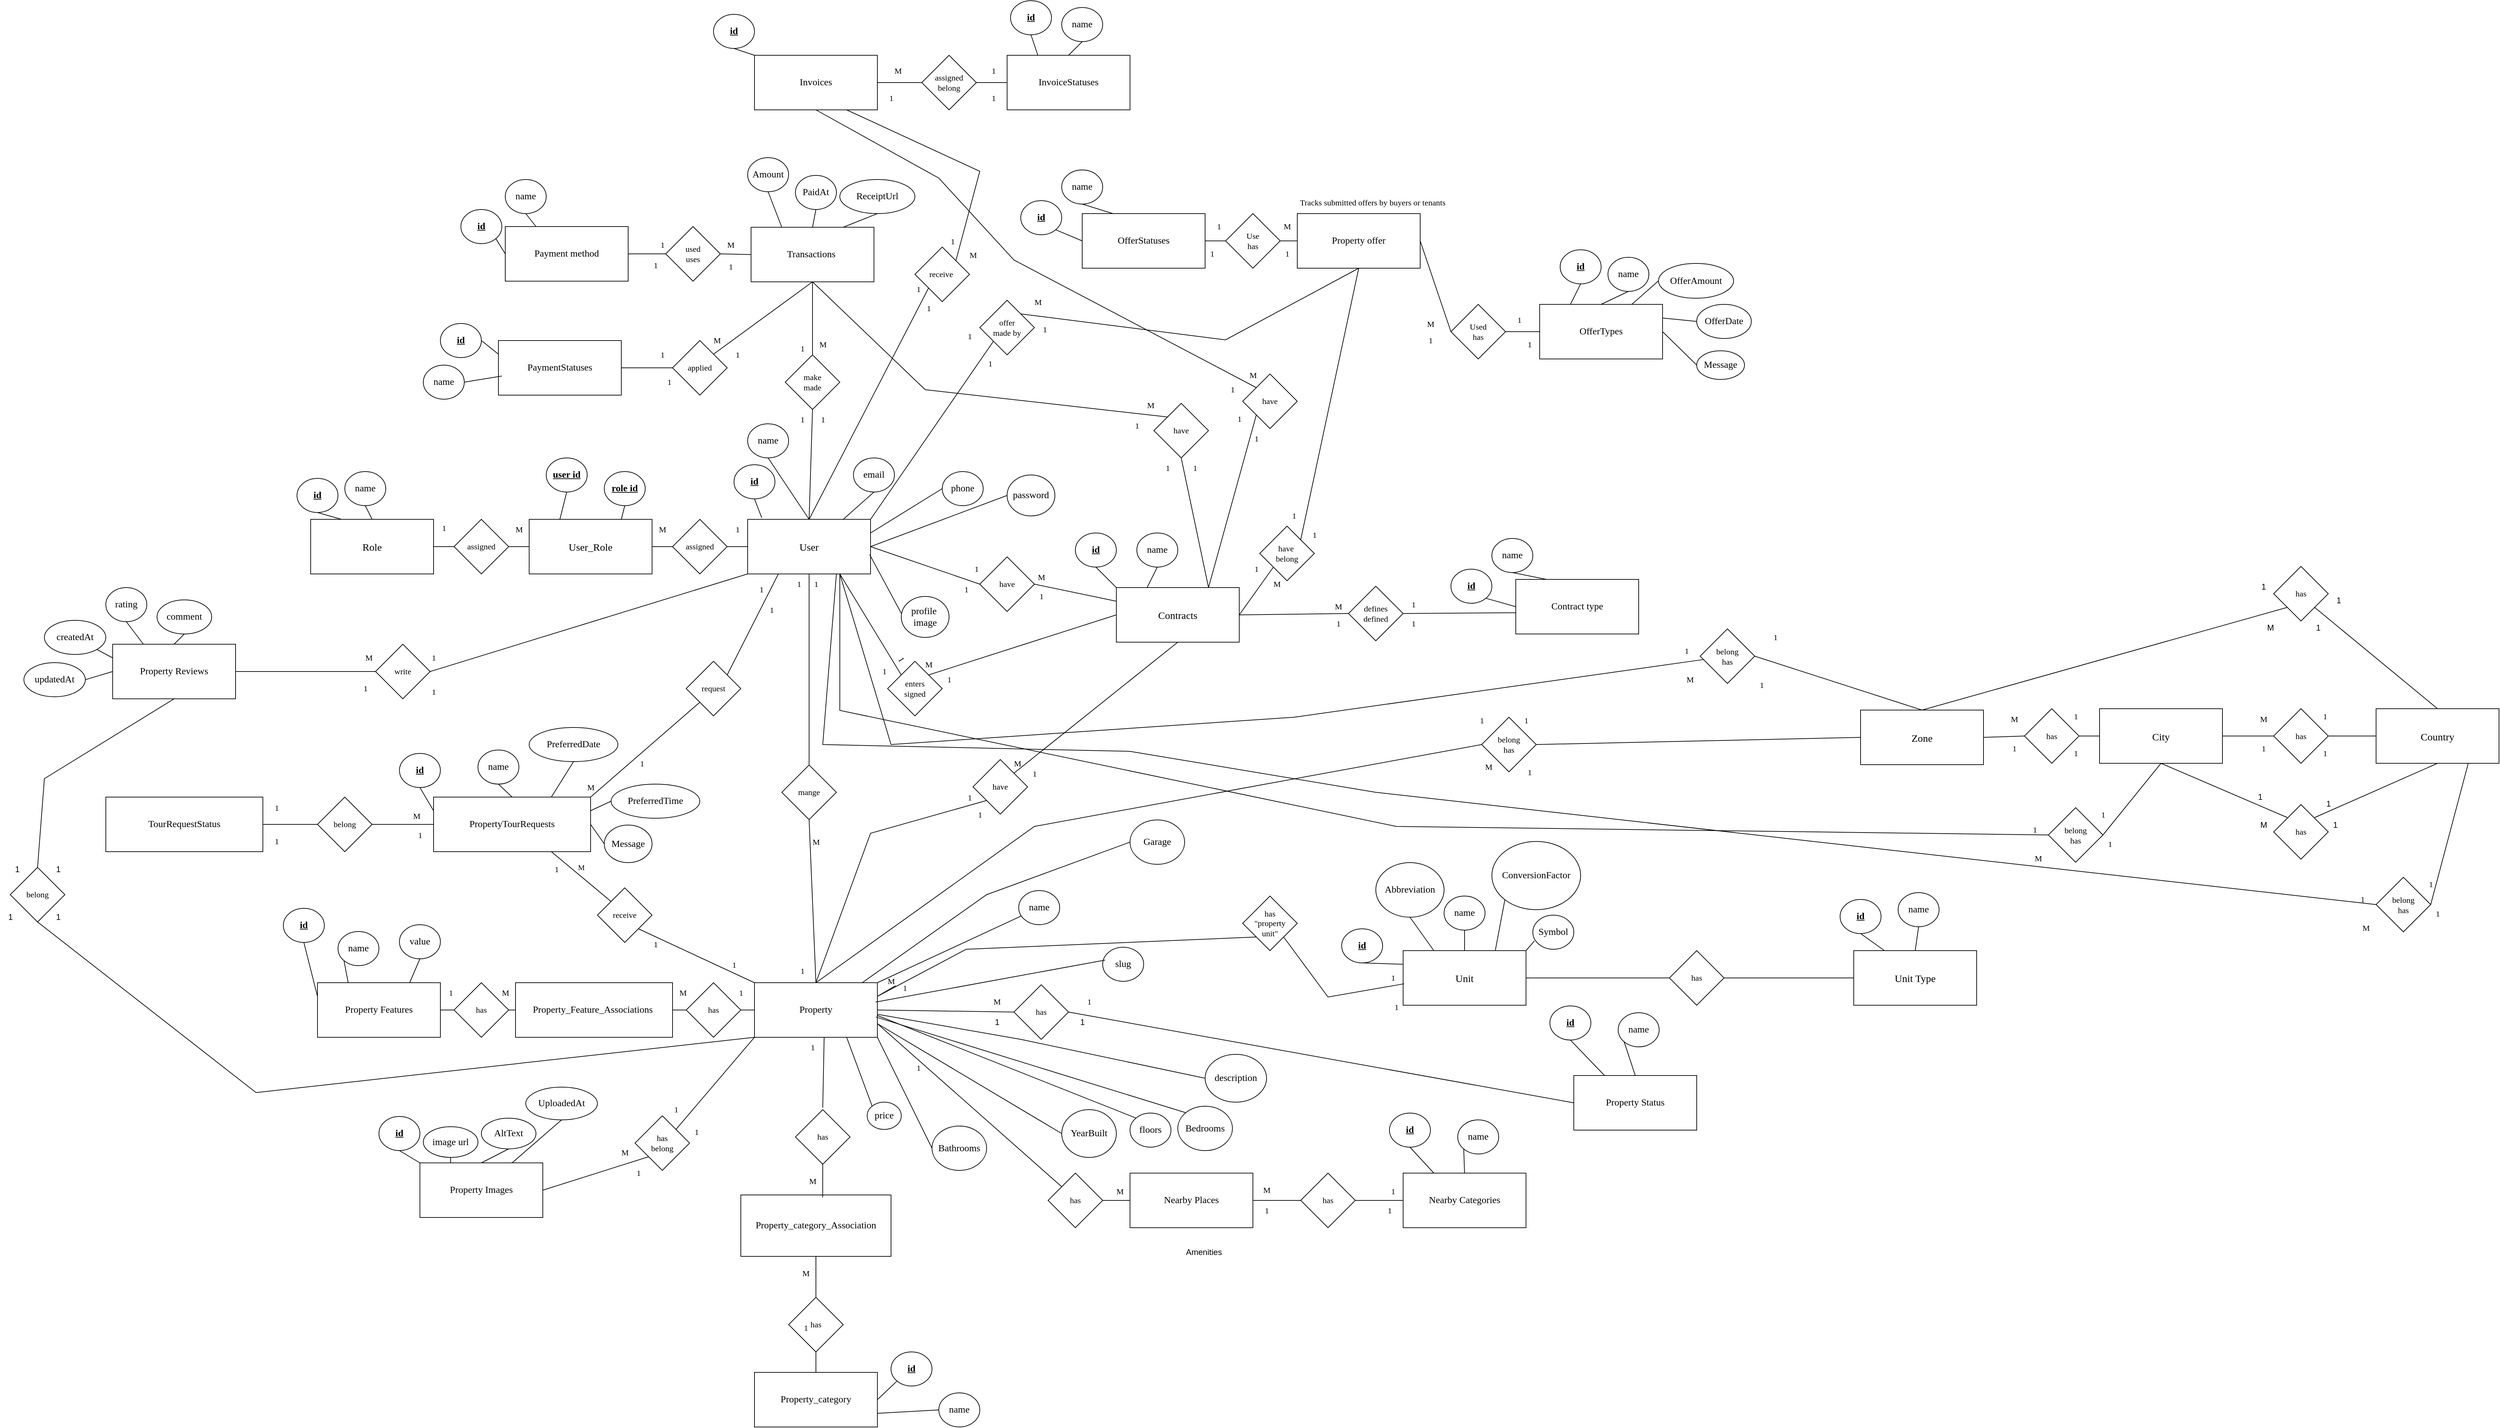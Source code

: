 <mxfile version="28.0.6">
  <diagram name="Page-1" id="jr8FtHmjYh3H3wMhECX3">
    <mxGraphModel dx="5967" dy="4224" grid="1" gridSize="10" guides="1" tooltips="1" connect="1" arrows="1" fold="1" page="1" pageScale="1" pageWidth="827" pageHeight="1169" math="0" shadow="0">
      <root>
        <mxCell id="0" />
        <mxCell id="1" parent="0" />
        <mxCell id="04XY_-OeRvuLBQSi6XDU-1" value="&lt;font style=&quot;font-size: 15px;&quot;&gt;User&lt;/font&gt;" style="rounded=0;whiteSpace=wrap;html=1;fontFamily=Comic Sans MS;" parent="1" vertex="1">
          <mxGeometry x="370" y="-40" width="180" height="80" as="geometry" />
        </mxCell>
        <mxCell id="04XY_-OeRvuLBQSi6XDU-2" value="&lt;font style=&quot;font-size: 15px;&quot;&gt;User_Role&lt;/font&gt;" style="rounded=0;whiteSpace=wrap;html=1;fontFamily=Comic Sans MS;" parent="1" vertex="1">
          <mxGeometry x="50" y="-40" width="180" height="80" as="geometry" />
        </mxCell>
        <mxCell id="04XY_-OeRvuLBQSi6XDU-3" value="assigned" style="rhombus;whiteSpace=wrap;html=1;fontFamily=Comic Sans MS;" parent="1" vertex="1">
          <mxGeometry x="260" y="-40" width="80" height="80" as="geometry" />
        </mxCell>
        <mxCell id="04XY_-OeRvuLBQSi6XDU-4" value="" style="endArrow=none;html=1;rounded=0;entryX=0;entryY=0.5;entryDx=0;entryDy=0;exitX=1;exitY=0.5;exitDx=0;exitDy=0;fontFamily=Comic Sans MS;" parent="1" source="04XY_-OeRvuLBQSi6XDU-3" target="04XY_-OeRvuLBQSi6XDU-1" edge="1">
          <mxGeometry width="50" height="50" relative="1" as="geometry">
            <mxPoint x="310" y="110" as="sourcePoint" />
            <mxPoint x="360" y="60" as="targetPoint" />
          </mxGeometry>
        </mxCell>
        <mxCell id="04XY_-OeRvuLBQSi6XDU-5" value="" style="endArrow=none;html=1;rounded=0;entryX=0;entryY=0.5;entryDx=0;entryDy=0;exitX=1;exitY=0.5;exitDx=0;exitDy=0;fontFamily=Comic Sans MS;" parent="1" source="04XY_-OeRvuLBQSi6XDU-2" target="04XY_-OeRvuLBQSi6XDU-3" edge="1">
          <mxGeometry width="50" height="50" relative="1" as="geometry">
            <mxPoint x="220" y="100" as="sourcePoint" />
            <mxPoint x="270" y="50" as="targetPoint" />
          </mxGeometry>
        </mxCell>
        <mxCell id="04XY_-OeRvuLBQSi6XDU-6" value="1" style="text;html=1;align=center;verticalAlign=middle;resizable=0;points=[];autosize=1;strokeColor=none;fillColor=none;fontFamily=Comic Sans MS;" parent="1" vertex="1">
          <mxGeometry x="340" y="-40" width="30" height="30" as="geometry" />
        </mxCell>
        <mxCell id="04XY_-OeRvuLBQSi6XDU-7" value="M" style="text;html=1;align=center;verticalAlign=middle;resizable=0;points=[];autosize=1;strokeColor=none;fillColor=none;fontFamily=Comic Sans MS;" parent="1" vertex="1">
          <mxGeometry x="230" y="-40" width="30" height="30" as="geometry" />
        </mxCell>
        <mxCell id="04XY_-OeRvuLBQSi6XDU-18" value="assigned" style="rhombus;whiteSpace=wrap;html=1;fontFamily=Comic Sans MS;" parent="1" vertex="1">
          <mxGeometry x="-60" y="-40" width="80" height="80" as="geometry" />
        </mxCell>
        <mxCell id="04XY_-OeRvuLBQSi6XDU-19" value="" style="endArrow=none;html=1;rounded=0;entryX=0;entryY=0.5;entryDx=0;entryDy=0;exitX=1;exitY=0.5;exitDx=0;exitDy=0;fontFamily=Comic Sans MS;" parent="1" source="04XY_-OeRvuLBQSi6XDU-18" edge="1">
          <mxGeometry width="50" height="50" relative="1" as="geometry">
            <mxPoint x="-10" y="110" as="sourcePoint" />
            <mxPoint x="50" as="targetPoint" />
          </mxGeometry>
        </mxCell>
        <mxCell id="04XY_-OeRvuLBQSi6XDU-20" value="" style="endArrow=none;html=1;rounded=0;entryX=0;entryY=0.5;entryDx=0;entryDy=0;exitX=1;exitY=0.5;exitDx=0;exitDy=0;fontFamily=Comic Sans MS;" parent="1" target="04XY_-OeRvuLBQSi6XDU-18" edge="1">
          <mxGeometry width="50" height="50" relative="1" as="geometry">
            <mxPoint x="-90" as="sourcePoint" />
            <mxPoint x="-50" y="50" as="targetPoint" />
          </mxGeometry>
        </mxCell>
        <mxCell id="04XY_-OeRvuLBQSi6XDU-21" value="&lt;font style=&quot;font-size: 15px;&quot;&gt;Role&lt;/font&gt;" style="rounded=0;whiteSpace=wrap;html=1;fontFamily=Comic Sans MS;" parent="1" vertex="1">
          <mxGeometry x="-270" y="-40" width="180" height="80" as="geometry" />
        </mxCell>
        <mxCell id="04XY_-OeRvuLBQSi6XDU-22" value="1" style="text;html=1;align=center;verticalAlign=middle;resizable=0;points=[];autosize=1;strokeColor=none;fillColor=none;fontFamily=Comic Sans MS;" parent="1" vertex="1">
          <mxGeometry x="-90" y="-42" width="30" height="30" as="geometry" />
        </mxCell>
        <mxCell id="04XY_-OeRvuLBQSi6XDU-23" value="M" style="text;html=1;align=center;verticalAlign=middle;resizable=0;points=[];autosize=1;strokeColor=none;fillColor=none;fontFamily=Comic Sans MS;" parent="1" vertex="1">
          <mxGeometry x="20" y="-40" width="30" height="30" as="geometry" />
        </mxCell>
        <mxCell id="04XY_-OeRvuLBQSi6XDU-24" value="&lt;u&gt;&lt;b&gt;id&lt;/b&gt;&lt;/u&gt;" style="ellipse;whiteSpace=wrap;html=1;fontSize=14;fontFamily=Comic Sans MS;" parent="1" vertex="1">
          <mxGeometry x="-290" y="-100" width="60" height="50" as="geometry" />
        </mxCell>
        <mxCell id="04XY_-OeRvuLBQSi6XDU-25" value="name" style="ellipse;whiteSpace=wrap;html=1;fontSize=14;fontFamily=Comic Sans MS;" parent="1" vertex="1">
          <mxGeometry x="-220" y="-110" width="60" height="50" as="geometry" />
        </mxCell>
        <mxCell id="04XY_-OeRvuLBQSi6XDU-26" value="" style="endArrow=none;html=1;rounded=0;entryX=0.5;entryY=1;entryDx=0;entryDy=0;exitX=0.25;exitY=0;exitDx=0;exitDy=0;fontFamily=Comic Sans MS;" parent="1" source="04XY_-OeRvuLBQSi6XDU-21" target="04XY_-OeRvuLBQSi6XDU-24" edge="1">
          <mxGeometry width="50" height="50" relative="1" as="geometry">
            <mxPoint x="10" y="50" as="sourcePoint" />
            <mxPoint x="60" as="targetPoint" />
          </mxGeometry>
        </mxCell>
        <mxCell id="04XY_-OeRvuLBQSi6XDU-27" value="" style="endArrow=none;html=1;rounded=0;exitX=0.5;exitY=1;exitDx=0;exitDy=0;entryX=0.5;entryY=0;entryDx=0;entryDy=0;fontFamily=Comic Sans MS;" parent="1" source="04XY_-OeRvuLBQSi6XDU-25" target="04XY_-OeRvuLBQSi6XDU-21" edge="1">
          <mxGeometry width="50" height="50" relative="1" as="geometry">
            <mxPoint x="-100" y="-80" as="sourcePoint" />
            <mxPoint x="-50" y="-130" as="targetPoint" />
          </mxGeometry>
        </mxCell>
        <mxCell id="04XY_-OeRvuLBQSi6XDU-30" value="&lt;u&gt;&lt;b&gt;id&lt;/b&gt;&lt;/u&gt;" style="ellipse;whiteSpace=wrap;html=1;fontSize=14;fontFamily=Comic Sans MS;" parent="1" vertex="1">
          <mxGeometry x="350" y="-120" width="60" height="50" as="geometry" />
        </mxCell>
        <mxCell id="04XY_-OeRvuLBQSi6XDU-31" value="name" style="ellipse;whiteSpace=wrap;html=1;fontSize=14;fontFamily=Comic Sans MS;" parent="1" vertex="1">
          <mxGeometry x="370" y="-180" width="60" height="50" as="geometry" />
        </mxCell>
        <mxCell id="04XY_-OeRvuLBQSi6XDU-32" value="email" style="ellipse;whiteSpace=wrap;html=1;fontSize=14;fontFamily=Comic Sans MS;" parent="1" vertex="1">
          <mxGeometry x="525" y="-130" width="60" height="50" as="geometry" />
        </mxCell>
        <mxCell id="04XY_-OeRvuLBQSi6XDU-33" value="phone" style="ellipse;whiteSpace=wrap;html=1;fontSize=14;fontFamily=Comic Sans MS;" parent="1" vertex="1">
          <mxGeometry x="655" y="-110" width="60" height="50" as="geometry" />
        </mxCell>
        <mxCell id="04XY_-OeRvuLBQSi6XDU-34" value="" style="endArrow=none;html=1;rounded=0;entryX=0.5;entryY=1;entryDx=0;entryDy=0;exitX=0.115;exitY=-0.027;exitDx=0;exitDy=0;exitPerimeter=0;fontFamily=Comic Sans MS;" parent="1" source="04XY_-OeRvuLBQSi6XDU-1" target="04XY_-OeRvuLBQSi6XDU-30" edge="1">
          <mxGeometry width="50" height="50" relative="1" as="geometry">
            <mxPoint x="420" y="-10" as="sourcePoint" />
            <mxPoint x="470" y="-60" as="targetPoint" />
          </mxGeometry>
        </mxCell>
        <mxCell id="04XY_-OeRvuLBQSi6XDU-35" value="" style="endArrow=none;html=1;rounded=0;entryX=0.5;entryY=1;entryDx=0;entryDy=0;exitX=0.5;exitY=0;exitDx=0;exitDy=0;fontFamily=Comic Sans MS;" parent="1" source="04XY_-OeRvuLBQSi6XDU-1" target="04XY_-OeRvuLBQSi6XDU-31" edge="1">
          <mxGeometry width="50" height="50" relative="1" as="geometry">
            <mxPoint x="420" as="sourcePoint" />
            <mxPoint x="470" y="-50" as="targetPoint" />
          </mxGeometry>
        </mxCell>
        <mxCell id="04XY_-OeRvuLBQSi6XDU-36" value="" style="endArrow=none;html=1;rounded=0;entryX=0.5;entryY=1;entryDx=0;entryDy=0;exitX=0.778;exitY=0;exitDx=0;exitDy=0;exitPerimeter=0;fontFamily=Comic Sans MS;" parent="1" source="04XY_-OeRvuLBQSi6XDU-1" target="04XY_-OeRvuLBQSi6XDU-32" edge="1">
          <mxGeometry width="50" height="50" relative="1" as="geometry">
            <mxPoint x="470" y="-20" as="sourcePoint" />
            <mxPoint x="520" y="-70" as="targetPoint" />
          </mxGeometry>
        </mxCell>
        <mxCell id="04XY_-OeRvuLBQSi6XDU-37" value="" style="endArrow=none;html=1;rounded=0;entryX=0;entryY=0.5;entryDx=0;entryDy=0;exitX=1;exitY=0.25;exitDx=0;exitDy=0;fontFamily=Comic Sans MS;" parent="1" source="04XY_-OeRvuLBQSi6XDU-1" target="04XY_-OeRvuLBQSi6XDU-33" edge="1">
          <mxGeometry width="50" height="50" relative="1" as="geometry">
            <mxPoint x="570" y="20" as="sourcePoint" />
            <mxPoint x="620" y="-30" as="targetPoint" />
          </mxGeometry>
        </mxCell>
        <mxCell id="04XY_-OeRvuLBQSi6XDU-38" value="password" style="ellipse;whiteSpace=wrap;html=1;fontSize=14;fontFamily=Comic Sans MS;" parent="1" vertex="1">
          <mxGeometry x="750" y="-105" width="70" height="60" as="geometry" />
        </mxCell>
        <mxCell id="04XY_-OeRvuLBQSi6XDU-39" value="" style="endArrow=none;html=1;rounded=0;entryX=0;entryY=0.5;entryDx=0;entryDy=0;exitX=1;exitY=0.5;exitDx=0;exitDy=0;fontFamily=Comic Sans MS;" parent="1" source="04XY_-OeRvuLBQSi6XDU-1" target="04XY_-OeRvuLBQSi6XDU-38" edge="1">
          <mxGeometry width="50" height="50" relative="1" as="geometry">
            <mxPoint x="550" y="60" as="sourcePoint" />
            <mxPoint x="600" y="10" as="targetPoint" />
          </mxGeometry>
        </mxCell>
        <mxCell id="04XY_-OeRvuLBQSi6XDU-43" value="profile&amp;nbsp;&lt;div&gt;image&lt;/div&gt;" style="ellipse;whiteSpace=wrap;html=1;fontSize=14;fontFamily=Comic Sans MS;" parent="1" vertex="1">
          <mxGeometry x="595" y="73" width="70" height="60" as="geometry" />
        </mxCell>
        <mxCell id="04XY_-OeRvuLBQSi6XDU-44" value="" style="endArrow=none;html=1;rounded=0;entryX=0.993;entryY=0.646;entryDx=0;entryDy=0;entryPerimeter=0;exitX=0.002;exitY=0.414;exitDx=0;exitDy=0;exitPerimeter=0;fontFamily=Comic Sans MS;" parent="1" source="04XY_-OeRvuLBQSi6XDU-43" target="04XY_-OeRvuLBQSi6XDU-1" edge="1">
          <mxGeometry width="50" height="50" relative="1" as="geometry">
            <mxPoint x="520" y="110" as="sourcePoint" />
            <mxPoint x="570" y="60" as="targetPoint" />
          </mxGeometry>
        </mxCell>
        <mxCell id="04XY_-OeRvuLBQSi6XDU-46" value="&lt;span style=&quot;text-align: left;&quot;&gt;&lt;font&gt;Property&lt;/font&gt;&lt;/span&gt;" style="rounded=0;whiteSpace=wrap;html=1;fontFamily=Comic Sans MS;fontSize=14;" parent="1" vertex="1">
          <mxGeometry x="380" y="639" width="180" height="80" as="geometry" />
        </mxCell>
        <mxCell id="04XY_-OeRvuLBQSi6XDU-47" value="&lt;span style=&quot;text-align: left;&quot;&gt;&lt;font&gt;Property_&lt;/font&gt;&lt;/span&gt;category" style="rounded=0;whiteSpace=wrap;html=1;fontFamily=Comic Sans MS;fontSize=14;" parent="1" vertex="1">
          <mxGeometry x="380" y="1210" width="180" height="80" as="geometry" />
        </mxCell>
        <mxCell id="04XY_-OeRvuLBQSi6XDU-52" value="name" style="ellipse;whiteSpace=wrap;html=1;fontSize=14;fontFamily=Comic Sans MS;" parent="1" vertex="1">
          <mxGeometry x="767" y="504" width="60" height="50" as="geometry" />
        </mxCell>
        <mxCell id="04XY_-OeRvuLBQSi6XDU-53" value="" style="endArrow=none;html=1;rounded=0;exitX=1;exitY=0;exitDx=0;exitDy=0;fontFamily=Comic Sans MS;" parent="1" source="04XY_-OeRvuLBQSi6XDU-46" target="04XY_-OeRvuLBQSi6XDU-52" edge="1">
          <mxGeometry width="50" height="50" relative="1" as="geometry">
            <mxPoint x="590" y="714" as="sourcePoint" />
            <mxPoint x="640" y="684" as="targetPoint" />
          </mxGeometry>
        </mxCell>
        <mxCell id="04XY_-OeRvuLBQSi6XDU-56" value="slug" style="ellipse;whiteSpace=wrap;html=1;fontSize=14;fontFamily=Comic Sans MS;" parent="1" vertex="1">
          <mxGeometry x="890" y="587" width="60" height="50" as="geometry" />
        </mxCell>
        <mxCell id="04XY_-OeRvuLBQSi6XDU-57" value="" style="endArrow=none;html=1;rounded=0;entryX=0.057;entryY=0.378;entryDx=0;entryDy=0;exitX=0.986;exitY=0.355;exitDx=0;exitDy=0;entryPerimeter=0;exitPerimeter=0;fontFamily=Comic Sans MS;" parent="1" source="04XY_-OeRvuLBQSi6XDU-46" target="04XY_-OeRvuLBQSi6XDU-56" edge="1">
          <mxGeometry width="50" height="50" relative="1" as="geometry">
            <mxPoint x="570" y="774" as="sourcePoint" />
            <mxPoint x="620" y="724" as="targetPoint" />
          </mxGeometry>
        </mxCell>
        <mxCell id="04XY_-OeRvuLBQSi6XDU-59" value="description" style="ellipse;whiteSpace=wrap;html=1;fontSize=14;fontFamily=Comic Sans MS;" parent="1" vertex="1">
          <mxGeometry x="1040" y="744" width="90" height="70" as="geometry" />
        </mxCell>
        <mxCell id="04XY_-OeRvuLBQSi6XDU-60" value="" style="endArrow=none;html=1;rounded=0;exitX=1.004;exitY=0.58;exitDx=0;exitDy=0;exitPerimeter=0;fontFamily=Comic Sans MS;entryX=0;entryY=0.5;entryDx=0;entryDy=0;" parent="1" source="04XY_-OeRvuLBQSi6XDU-46" target="04XY_-OeRvuLBQSi6XDU-59" edge="1">
          <mxGeometry width="50" height="50" relative="1" as="geometry">
            <mxPoint x="550" y="784" as="sourcePoint" />
            <mxPoint x="1000" y="760" as="targetPoint" />
            <Array as="points">
              <mxPoint x="770" y="722" />
            </Array>
          </mxGeometry>
        </mxCell>
        <mxCell id="04XY_-OeRvuLBQSi6XDU-61" value="&lt;u&gt;&lt;b&gt;id&lt;/b&gt;&lt;/u&gt;" style="ellipse;whiteSpace=wrap;html=1;fontSize=14;fontFamily=Comic Sans MS;" parent="1" vertex="1">
          <mxGeometry x="580" y="1180" width="60" height="50" as="geometry" />
        </mxCell>
        <mxCell id="04XY_-OeRvuLBQSi6XDU-62" value="name" style="ellipse;whiteSpace=wrap;html=1;fontSize=14;fontFamily=Comic Sans MS;" parent="1" vertex="1">
          <mxGeometry x="650" y="1240" width="60" height="50" as="geometry" />
        </mxCell>
        <mxCell id="04XY_-OeRvuLBQSi6XDU-63" value="" style="endArrow=none;html=1;rounded=0;exitX=0;exitY=1;exitDx=0;exitDy=0;entryX=1;entryY=0.5;entryDx=0;entryDy=0;fontFamily=Comic Sans MS;" parent="1" source="04XY_-OeRvuLBQSi6XDU-61" target="04XY_-OeRvuLBQSi6XDU-47" edge="1">
          <mxGeometry width="50" height="50" relative="1" as="geometry">
            <mxPoint x="590" y="990" as="sourcePoint" />
            <mxPoint x="640" y="940" as="targetPoint" />
          </mxGeometry>
        </mxCell>
        <mxCell id="04XY_-OeRvuLBQSi6XDU-64" value="" style="endArrow=none;html=1;rounded=0;entryX=0;entryY=0.5;entryDx=0;entryDy=0;exitX=1;exitY=0.75;exitDx=0;exitDy=0;fontFamily=Comic Sans MS;" parent="1" source="04XY_-OeRvuLBQSi6XDU-47" target="04XY_-OeRvuLBQSi6XDU-62" edge="1">
          <mxGeometry width="50" height="50" relative="1" as="geometry">
            <mxPoint x="540" y="1060" as="sourcePoint" />
            <mxPoint x="590" y="1010" as="targetPoint" />
          </mxGeometry>
        </mxCell>
        <mxCell id="04XY_-OeRvuLBQSi6XDU-69" value="&lt;div style=&quot;text-align: left;&quot;&gt;&lt;font&gt;Property_&lt;/font&gt;&lt;span style=&quot;text-align: center;&quot;&gt;category_Association&lt;/span&gt;&lt;/div&gt;" style="rounded=0;whiteSpace=wrap;html=1;fontFamily=Comic Sans MS;fontSize=14;" parent="1" vertex="1">
          <mxGeometry x="360" y="950" width="220" height="90" as="geometry" />
        </mxCell>
        <mxCell id="04XY_-OeRvuLBQSi6XDU-70" value="&lt;u&gt;&lt;b&gt;user id&lt;/b&gt;&lt;/u&gt;" style="ellipse;whiteSpace=wrap;html=1;fontSize=14;fontFamily=Comic Sans MS;" parent="1" vertex="1">
          <mxGeometry x="75" y="-130" width="60" height="50" as="geometry" />
        </mxCell>
        <mxCell id="04XY_-OeRvuLBQSi6XDU-71" value="&lt;u&gt;&lt;b&gt;role id&lt;/b&gt;&lt;/u&gt;" style="ellipse;whiteSpace=wrap;html=1;fontSize=14;fontFamily=Comic Sans MS;" parent="1" vertex="1">
          <mxGeometry x="160" y="-110" width="60" height="50" as="geometry" />
        </mxCell>
        <mxCell id="04XY_-OeRvuLBQSi6XDU-72" value="" style="endArrow=none;html=1;rounded=0;entryX=0.5;entryY=1;entryDx=0;entryDy=0;exitX=0.25;exitY=0;exitDx=0;exitDy=0;fontFamily=Comic Sans MS;" parent="1" source="04XY_-OeRvuLBQSi6XDU-2" target="04XY_-OeRvuLBQSi6XDU-70" edge="1">
          <mxGeometry width="50" height="50" relative="1" as="geometry">
            <mxPoint x="50" as="sourcePoint" />
            <mxPoint x="100" y="-50" as="targetPoint" />
          </mxGeometry>
        </mxCell>
        <mxCell id="04XY_-OeRvuLBQSi6XDU-73" value="" style="endArrow=none;html=1;rounded=0;entryX=0.5;entryY=1;entryDx=0;entryDy=0;exitX=0.75;exitY=0;exitDx=0;exitDy=0;fontFamily=Comic Sans MS;" parent="1" source="04XY_-OeRvuLBQSi6XDU-2" target="04XY_-OeRvuLBQSi6XDU-71" edge="1">
          <mxGeometry width="50" height="50" relative="1" as="geometry">
            <mxPoint x="180" y="-30" as="sourcePoint" />
            <mxPoint x="230" y="-80" as="targetPoint" />
          </mxGeometry>
        </mxCell>
        <mxCell id="04XY_-OeRvuLBQSi6XDU-74" value="has" style="rhombus;whiteSpace=wrap;html=1;fontFamily=Comic Sans MS;" parent="1" vertex="1">
          <mxGeometry x="440" y="825" width="80" height="80" as="geometry" />
        </mxCell>
        <mxCell id="04XY_-OeRvuLBQSi6XDU-75" value="" style="endArrow=none;html=1;rounded=0;entryX=0.567;entryY=0.994;entryDx=0;entryDy=0;entryPerimeter=0;exitX=0.5;exitY=0;exitDx=0;exitDy=0;fontFamily=Comic Sans MS;" parent="1" target="04XY_-OeRvuLBQSi6XDU-46" edge="1">
          <mxGeometry width="50" height="50" relative="1" as="geometry">
            <mxPoint x="480" y="822" as="sourcePoint" />
            <mxPoint x="410" y="754" as="targetPoint" />
          </mxGeometry>
        </mxCell>
        <mxCell id="04XY_-OeRvuLBQSi6XDU-76" value="" style="endArrow=none;html=1;rounded=0;entryX=0.5;entryY=1;entryDx=0;entryDy=0;exitX=0.545;exitY=0.039;exitDx=0;exitDy=0;exitPerimeter=0;fontFamily=Comic Sans MS;" parent="1" source="04XY_-OeRvuLBQSi6XDU-69" target="04XY_-OeRvuLBQSi6XDU-74" edge="1">
          <mxGeometry width="50" height="50" relative="1" as="geometry">
            <mxPoint x="300" y="780" as="sourcePoint" />
            <mxPoint x="350" y="730" as="targetPoint" />
          </mxGeometry>
        </mxCell>
        <mxCell id="04XY_-OeRvuLBQSi6XDU-78" value="has" style="rhombus;whiteSpace=wrap;html=1;fontFamily=Comic Sans MS;" parent="1" vertex="1">
          <mxGeometry x="430" y="1100" width="80" height="80" as="geometry" />
        </mxCell>
        <mxCell id="04XY_-OeRvuLBQSi6XDU-79" value="" style="endArrow=none;html=1;rounded=0;entryX=0.5;entryY=1;entryDx=0;entryDy=0;exitX=0.5;exitY=0;exitDx=0;exitDy=0;fontFamily=Comic Sans MS;" parent="1" source="04XY_-OeRvuLBQSi6XDU-78" target="04XY_-OeRvuLBQSi6XDU-69" edge="1">
          <mxGeometry width="50" height="50" relative="1" as="geometry">
            <mxPoint x="390" y="970" as="sourcePoint" />
            <mxPoint x="440" y="920" as="targetPoint" />
          </mxGeometry>
        </mxCell>
        <mxCell id="04XY_-OeRvuLBQSi6XDU-80" value="" style="endArrow=none;html=1;rounded=0;entryX=0.5;entryY=1;entryDx=0;entryDy=0;exitX=0.5;exitY=0;exitDx=0;exitDy=0;fontFamily=Comic Sans MS;" parent="1" source="04XY_-OeRvuLBQSi6XDU-47" target="04XY_-OeRvuLBQSi6XDU-78" edge="1">
          <mxGeometry width="50" height="50" relative="1" as="geometry">
            <mxPoint x="400" y="1050" as="sourcePoint" />
            <mxPoint x="450" y="1000" as="targetPoint" />
          </mxGeometry>
        </mxCell>
        <mxCell id="04XY_-OeRvuLBQSi6XDU-81" value="1" style="text;html=1;align=center;verticalAlign=middle;resizable=0;points=[];autosize=1;strokeColor=none;fillColor=none;fontFamily=Comic Sans MS;" parent="1" vertex="1">
          <mxGeometry x="450" y="719" width="30" height="30" as="geometry" />
        </mxCell>
        <mxCell id="04XY_-OeRvuLBQSi6XDU-82" value="M" style="text;html=1;align=center;verticalAlign=middle;resizable=0;points=[];autosize=1;strokeColor=none;fillColor=none;fontFamily=Comic Sans MS;" parent="1" vertex="1">
          <mxGeometry x="440" y="1050" width="30" height="30" as="geometry" />
        </mxCell>
        <mxCell id="04XY_-OeRvuLBQSi6XDU-83" value="1" style="text;html=1;align=center;verticalAlign=middle;resizable=0;points=[];autosize=1;strokeColor=none;fillColor=none;fontFamily=Comic Sans MS;" parent="1" vertex="1">
          <mxGeometry x="440" y="1130" width="30" height="30" as="geometry" />
        </mxCell>
        <mxCell id="04XY_-OeRvuLBQSi6XDU-84" value="M" style="text;html=1;align=center;verticalAlign=middle;resizable=0;points=[];autosize=1;strokeColor=none;fillColor=none;fontFamily=Comic Sans MS;" parent="1" vertex="1">
          <mxGeometry x="450" y="915" width="30" height="30" as="geometry" />
        </mxCell>
        <mxCell id="04XY_-OeRvuLBQSi6XDU-85" value="price" style="ellipse;whiteSpace=wrap;html=1;fontSize=14;fontFamily=Comic Sans MS;" parent="1" vertex="1">
          <mxGeometry x="545" y="814" width="50" height="40" as="geometry" />
        </mxCell>
        <mxCell id="04XY_-OeRvuLBQSi6XDU-86" value="" style="endArrow=none;html=1;rounded=0;entryX=0;entryY=0;entryDx=0;entryDy=0;exitX=0.75;exitY=1;exitDx=0;exitDy=0;fontFamily=Comic Sans MS;" parent="1" source="04XY_-OeRvuLBQSi6XDU-46" target="04XY_-OeRvuLBQSi6XDU-85" edge="1">
          <mxGeometry width="50" height="50" relative="1" as="geometry">
            <mxPoint x="560" y="834" as="sourcePoint" />
            <mxPoint x="610" y="784" as="targetPoint" />
          </mxGeometry>
        </mxCell>
        <mxCell id="04XY_-OeRvuLBQSi6XDU-87" value="&lt;span style=&quot;text-align: left;&quot;&gt;&lt;font&gt;Property Status&lt;/font&gt;&lt;/span&gt;" style="rounded=0;whiteSpace=wrap;html=1;fontFamily=Comic Sans MS;fontSize=14;" parent="1" vertex="1">
          <mxGeometry x="1580" y="775" width="180" height="80" as="geometry" />
        </mxCell>
        <mxCell id="04XY_-OeRvuLBQSi6XDU-88" value="has" style="rhombus;whiteSpace=wrap;html=1;fontFamily=Comic Sans MS;" parent="1" vertex="1">
          <mxGeometry x="760" y="642" width="80" height="80" as="geometry" />
        </mxCell>
        <mxCell id="04XY_-OeRvuLBQSi6XDU-89" value="" style="endArrow=none;html=1;rounded=0;entryX=0;entryY=0.5;entryDx=0;entryDy=0;exitX=1;exitY=0.5;exitDx=0;exitDy=0;fontFamily=Comic Sans MS;" parent="1" source="04XY_-OeRvuLBQSi6XDU-88" target="04XY_-OeRvuLBQSi6XDU-87" edge="1">
          <mxGeometry width="50" height="50" relative="1" as="geometry">
            <mxPoint x="880" y="744" as="sourcePoint" />
            <mxPoint x="930" y="682" as="targetPoint" />
          </mxGeometry>
        </mxCell>
        <mxCell id="04XY_-OeRvuLBQSi6XDU-90" value="" style="endArrow=none;html=1;rounded=0;entryX=0;entryY=0.5;entryDx=0;entryDy=0;exitX=1;exitY=0.5;exitDx=0;exitDy=0;fontFamily=Comic Sans MS;" parent="1" source="04XY_-OeRvuLBQSi6XDU-46" target="04XY_-OeRvuLBQSi6XDU-88" edge="1">
          <mxGeometry width="50" height="50" relative="1" as="geometry">
            <mxPoint x="700" y="784" as="sourcePoint" />
            <mxPoint x="750" y="734" as="targetPoint" />
          </mxGeometry>
        </mxCell>
        <mxCell id="04XY_-OeRvuLBQSi6XDU-91" value="M" style="text;html=1;align=center;verticalAlign=middle;resizable=0;points=[];autosize=1;strokeColor=none;fillColor=none;fontFamily=Comic Sans MS;" parent="1" vertex="1">
          <mxGeometry x="720" y="652" width="30" height="30" as="geometry" />
        </mxCell>
        <mxCell id="04XY_-OeRvuLBQSi6XDU-92" value="1" style="text;html=1;align=center;verticalAlign=middle;resizable=0;points=[];autosize=1;strokeColor=none;fillColor=none;fontFamily=Comic Sans MS;" parent="1" vertex="1">
          <mxGeometry x="855" y="652" width="30" height="30" as="geometry" />
        </mxCell>
        <mxCell id="04XY_-OeRvuLBQSi6XDU-94" value="&lt;b&gt;&lt;u&gt;id&lt;/u&gt;&lt;/b&gt;" style="ellipse;whiteSpace=wrap;html=1;fontSize=14;fontFamily=Comic Sans MS;" parent="1" vertex="1">
          <mxGeometry x="1545" y="673" width="60" height="50" as="geometry" />
        </mxCell>
        <mxCell id="04XY_-OeRvuLBQSi6XDU-95" value="name" style="ellipse;whiteSpace=wrap;html=1;fontSize=14;fontFamily=Comic Sans MS;" parent="1" vertex="1">
          <mxGeometry x="1645" y="683" width="60" height="50" as="geometry" />
        </mxCell>
        <mxCell id="04XY_-OeRvuLBQSi6XDU-96" value="" style="endArrow=none;html=1;rounded=0;entryX=0.5;entryY=1;entryDx=0;entryDy=0;exitX=0.25;exitY=0;exitDx=0;exitDy=0;fontFamily=Comic Sans MS;" parent="1" source="04XY_-OeRvuLBQSi6XDU-87" target="04XY_-OeRvuLBQSi6XDU-94" edge="1">
          <mxGeometry width="50" height="50" relative="1" as="geometry">
            <mxPoint x="1515" y="793" as="sourcePoint" />
            <mxPoint x="1565" y="743" as="targetPoint" />
          </mxGeometry>
        </mxCell>
        <mxCell id="04XY_-OeRvuLBQSi6XDU-97" value="" style="endArrow=none;html=1;rounded=0;entryX=0;entryY=1;entryDx=0;entryDy=0;exitX=0.5;exitY=0;exitDx=0;exitDy=0;fontFamily=Comic Sans MS;" parent="1" source="04XY_-OeRvuLBQSi6XDU-87" target="04XY_-OeRvuLBQSi6XDU-95" edge="1">
          <mxGeometry width="50" height="50" relative="1" as="geometry">
            <mxPoint x="1635" y="913" as="sourcePoint" />
            <mxPoint x="1685" y="863" as="targetPoint" />
          </mxGeometry>
        </mxCell>
        <mxCell id="04XY_-OeRvuLBQSi6XDU-98" value="&lt;span style=&quot;text-align: left;&quot;&gt;&lt;font&gt;Property Features&lt;/font&gt;&lt;/span&gt;" style="rounded=0;whiteSpace=wrap;html=1;fontFamily=Comic Sans MS;fontSize=14;" parent="1" vertex="1">
          <mxGeometry x="-260" y="639" width="180" height="80" as="geometry" />
        </mxCell>
        <mxCell id="04XY_-OeRvuLBQSi6XDU-99" value="&lt;div style=&quot;text-align: left;&quot;&gt;&lt;span style=&quot;background-color: transparent;&quot;&gt;Property_Feature_Associations&amp;nbsp;&lt;/span&gt;&lt;/div&gt;" style="rounded=0;whiteSpace=wrap;html=1;fontFamily=Comic Sans MS;fontSize=14;" parent="1" vertex="1">
          <mxGeometry x="30" y="639" width="230" height="80" as="geometry" />
        </mxCell>
        <mxCell id="04XY_-OeRvuLBQSi6XDU-100" value="has" style="rhombus;whiteSpace=wrap;html=1;fontFamily=Comic Sans MS;" parent="1" vertex="1">
          <mxGeometry x="280" y="639" width="80" height="80" as="geometry" />
        </mxCell>
        <mxCell id="04XY_-OeRvuLBQSi6XDU-101" value="" style="endArrow=none;html=1;rounded=0;entryX=0;entryY=0.5;entryDx=0;entryDy=0;exitX=1;exitY=0.5;exitDx=0;exitDy=0;fontFamily=Comic Sans MS;" parent="1" source="04XY_-OeRvuLBQSi6XDU-100" target="04XY_-OeRvuLBQSi6XDU-46" edge="1">
          <mxGeometry width="50" height="50" relative="1" as="geometry">
            <mxPoint x="310" y="794" as="sourcePoint" />
            <mxPoint x="360" y="744" as="targetPoint" />
          </mxGeometry>
        </mxCell>
        <mxCell id="04XY_-OeRvuLBQSi6XDU-102" value="" style="endArrow=none;html=1;rounded=0;entryX=0;entryY=0.5;entryDx=0;entryDy=0;exitX=1;exitY=0.5;exitDx=0;exitDy=0;fontFamily=Comic Sans MS;" parent="1" source="04XY_-OeRvuLBQSi6XDU-99" target="04XY_-OeRvuLBQSi6XDU-100" edge="1">
          <mxGeometry width="50" height="50" relative="1" as="geometry">
            <mxPoint x="250" y="774" as="sourcePoint" />
            <mxPoint x="300" y="724" as="targetPoint" />
          </mxGeometry>
        </mxCell>
        <mxCell id="04XY_-OeRvuLBQSi6XDU-103" value="has" style="rhombus;whiteSpace=wrap;html=1;fontFamily=Comic Sans MS;" parent="1" vertex="1">
          <mxGeometry x="-60" y="639" width="80" height="80" as="geometry" />
        </mxCell>
        <mxCell id="04XY_-OeRvuLBQSi6XDU-104" value="" style="endArrow=none;html=1;rounded=0;entryX=0;entryY=0.5;entryDx=0;entryDy=0;exitX=1;exitY=0.5;exitDx=0;exitDy=0;fontFamily=Comic Sans MS;" parent="1" source="04XY_-OeRvuLBQSi6XDU-103" target="04XY_-OeRvuLBQSi6XDU-99" edge="1">
          <mxGeometry width="50" height="50" relative="1" as="geometry">
            <mxPoint x="-10" y="794" as="sourcePoint" />
            <mxPoint x="40" y="744" as="targetPoint" />
          </mxGeometry>
        </mxCell>
        <mxCell id="04XY_-OeRvuLBQSi6XDU-105" value="" style="endArrow=none;html=1;rounded=0;entryX=0;entryY=0.5;entryDx=0;entryDy=0;exitX=1;exitY=0.5;exitDx=0;exitDy=0;fontFamily=Comic Sans MS;" parent="1" source="04XY_-OeRvuLBQSi6XDU-98" target="04XY_-OeRvuLBQSi6XDU-103" edge="1">
          <mxGeometry width="50" height="50" relative="1" as="geometry">
            <mxPoint x="-70" y="794" as="sourcePoint" />
            <mxPoint x="-20" y="744" as="targetPoint" />
          </mxGeometry>
        </mxCell>
        <mxCell id="04XY_-OeRvuLBQSi6XDU-106" value="1" style="text;html=1;align=center;verticalAlign=middle;resizable=0;points=[];autosize=1;strokeColor=none;fillColor=none;fontFamily=Comic Sans MS;" parent="1" vertex="1">
          <mxGeometry x="345" y="639" width="30" height="30" as="geometry" />
        </mxCell>
        <mxCell id="04XY_-OeRvuLBQSi6XDU-107" value="M" style="text;html=1;align=center;verticalAlign=middle;resizable=0;points=[];autosize=1;strokeColor=none;fillColor=none;fontFamily=Comic Sans MS;" parent="1" vertex="1">
          <mxGeometry x="260" y="639" width="30" height="30" as="geometry" />
        </mxCell>
        <mxCell id="04XY_-OeRvuLBQSi6XDU-108" value="1" style="text;html=1;align=center;verticalAlign=middle;resizable=0;points=[];autosize=1;strokeColor=none;fillColor=none;fontFamily=Comic Sans MS;" parent="1" vertex="1">
          <mxGeometry x="-80" y="639" width="30" height="30" as="geometry" />
        </mxCell>
        <mxCell id="04XY_-OeRvuLBQSi6XDU-109" value="M" style="text;html=1;align=center;verticalAlign=middle;resizable=0;points=[];autosize=1;strokeColor=none;fillColor=none;fontFamily=Comic Sans MS;" parent="1" vertex="1">
          <mxGeometry y="639" width="30" height="30" as="geometry" />
        </mxCell>
        <mxCell id="04XY_-OeRvuLBQSi6XDU-110" value="&lt;b&gt;&lt;u&gt;id&lt;/u&gt;&lt;/b&gt;" style="ellipse;whiteSpace=wrap;html=1;fontSize=14;fontFamily=Comic Sans MS;" parent="1" vertex="1">
          <mxGeometry x="-310" y="530" width="60" height="50" as="geometry" />
        </mxCell>
        <mxCell id="04XY_-OeRvuLBQSi6XDU-111" value="name" style="ellipse;whiteSpace=wrap;html=1;fontSize=14;fontFamily=Comic Sans MS;" parent="1" vertex="1">
          <mxGeometry x="-230" y="564" width="60" height="50" as="geometry" />
        </mxCell>
        <mxCell id="04XY_-OeRvuLBQSi6XDU-112" value="" style="endArrow=none;html=1;rounded=0;entryX=0.5;entryY=1;entryDx=0;entryDy=0;exitX=0;exitY=0.25;exitDx=0;exitDy=0;fontFamily=Comic Sans MS;" parent="1" source="04XY_-OeRvuLBQSi6XDU-98" target="04XY_-OeRvuLBQSi6XDU-110" edge="1">
          <mxGeometry width="50" height="50" relative="1" as="geometry">
            <mxPoint x="-225" y="623" as="sourcePoint" />
            <mxPoint x="-280.0" y="614" as="targetPoint" />
          </mxGeometry>
        </mxCell>
        <mxCell id="04XY_-OeRvuLBQSi6XDU-113" value="" style="endArrow=none;html=1;rounded=0;entryX=0;entryY=1;entryDx=0;entryDy=0;exitX=0.25;exitY=0;exitDx=0;exitDy=0;fontFamily=Comic Sans MS;" parent="1" source="04XY_-OeRvuLBQSi6XDU-98" target="04XY_-OeRvuLBQSi6XDU-111" edge="1">
          <mxGeometry width="50" height="50" relative="1" as="geometry">
            <mxPoint x="-180" y="623" as="sourcePoint" />
            <mxPoint x="-150" y="725" as="targetPoint" />
          </mxGeometry>
        </mxCell>
        <mxCell id="04XY_-OeRvuLBQSi6XDU-114" value="value" style="ellipse;whiteSpace=wrap;html=1;fontSize=14;fontFamily=Comic Sans MS;" parent="1" vertex="1">
          <mxGeometry x="-140" y="554" width="60" height="50" as="geometry" />
        </mxCell>
        <mxCell id="04XY_-OeRvuLBQSi6XDU-115" value="" style="endArrow=none;html=1;rounded=0;entryX=0.5;entryY=1;entryDx=0;entryDy=0;exitX=0.75;exitY=0;exitDx=0;exitDy=0;fontFamily=Comic Sans MS;" parent="1" source="04XY_-OeRvuLBQSi6XDU-98" target="04XY_-OeRvuLBQSi6XDU-114" edge="1">
          <mxGeometry width="50" height="50" relative="1" as="geometry">
            <mxPoint x="-230" y="824" as="sourcePoint" />
            <mxPoint x="-180" y="774" as="targetPoint" />
          </mxGeometry>
        </mxCell>
        <mxCell id="04XY_-OeRvuLBQSi6XDU-116" value="&lt;span style=&quot;font-size: 15px;&quot;&gt;Unit&lt;/span&gt;" style="rounded=0;whiteSpace=wrap;html=1;fontFamily=Comic Sans MS;" parent="1" vertex="1">
          <mxGeometry x="1330" y="592" width="180" height="80" as="geometry" />
        </mxCell>
        <mxCell id="04XY_-OeRvuLBQSi6XDU-117" value="&lt;b&gt;&lt;u&gt;id&lt;/u&gt;&lt;/b&gt;" style="ellipse;whiteSpace=wrap;html=1;fontSize=14;fontFamily=Comic Sans MS;" parent="1" vertex="1">
          <mxGeometry x="1240" y="560" width="60" height="50" as="geometry" />
        </mxCell>
        <mxCell id="04XY_-OeRvuLBQSi6XDU-118" value="name" style="ellipse;whiteSpace=wrap;html=1;fontSize=14;fontFamily=Comic Sans MS;" parent="1" vertex="1">
          <mxGeometry x="1390" y="512" width="60" height="50" as="geometry" />
        </mxCell>
        <mxCell id="04XY_-OeRvuLBQSi6XDU-119" value="" style="endArrow=none;html=1;rounded=0;entryX=0.5;entryY=1;entryDx=0;entryDy=0;exitX=0;exitY=0.25;exitDx=0;exitDy=0;fontFamily=Comic Sans MS;" parent="1" source="04XY_-OeRvuLBQSi6XDU-116" target="04XY_-OeRvuLBQSi6XDU-117" edge="1">
          <mxGeometry width="50" height="50" relative="1" as="geometry">
            <mxPoint x="1365" y="580" as="sourcePoint" />
            <mxPoint x="1320" y="562" as="targetPoint" />
          </mxGeometry>
        </mxCell>
        <mxCell id="04XY_-OeRvuLBQSi6XDU-120" value="" style="endArrow=none;html=1;rounded=0;entryX=0.5;entryY=1;entryDx=0;entryDy=0;exitX=0.5;exitY=0;exitDx=0;exitDy=0;fontFamily=Comic Sans MS;" parent="1" source="04XY_-OeRvuLBQSi6XDU-116" target="04XY_-OeRvuLBQSi6XDU-118" edge="1">
          <mxGeometry width="50" height="50" relative="1" as="geometry">
            <mxPoint x="1410" y="580" as="sourcePoint" />
            <mxPoint x="1440" y="682" as="targetPoint" />
          </mxGeometry>
        </mxCell>
        <mxCell id="04XY_-OeRvuLBQSi6XDU-122" value="Symbol" style="ellipse;whiteSpace=wrap;html=1;fontSize=14;fontFamily=Comic Sans MS;" parent="1" vertex="1">
          <mxGeometry x="1520" y="540" width="60" height="50" as="geometry" />
        </mxCell>
        <mxCell id="04XY_-OeRvuLBQSi6XDU-123" value="" style="endArrow=none;html=1;rounded=0;entryX=0.039;entryY=0.753;entryDx=0;entryDy=0;exitX=1;exitY=0;exitDx=0;exitDy=0;entryPerimeter=0;fontFamily=Comic Sans MS;" parent="1" source="04XY_-OeRvuLBQSi6XDU-116" target="04XY_-OeRvuLBQSi6XDU-122" edge="1">
          <mxGeometry width="50" height="50" relative="1" as="geometry">
            <mxPoint x="1520" y="652" as="sourcePoint" />
            <mxPoint x="1570" y="602" as="targetPoint" />
          </mxGeometry>
        </mxCell>
        <mxCell id="04XY_-OeRvuLBQSi6XDU-124" value="&lt;span style=&quot;font-size: 15px;&quot;&gt;Unit Type&lt;/span&gt;" style="rounded=0;whiteSpace=wrap;html=1;fontFamily=Comic Sans MS;" parent="1" vertex="1">
          <mxGeometry x="1990" y="592" width="180" height="80" as="geometry" />
        </mxCell>
        <mxCell id="04XY_-OeRvuLBQSi6XDU-129" value="&lt;b&gt;&lt;u&gt;id&lt;/u&gt;&lt;/b&gt;" style="ellipse;whiteSpace=wrap;html=1;fontSize=14;fontFamily=Comic Sans MS;" parent="1" vertex="1">
          <mxGeometry x="1970" y="517" width="60" height="50" as="geometry" />
        </mxCell>
        <mxCell id="04XY_-OeRvuLBQSi6XDU-130" value="name" style="ellipse;whiteSpace=wrap;html=1;fontSize=14;fontFamily=Comic Sans MS;" parent="1" vertex="1">
          <mxGeometry x="2055" y="507" width="60" height="50" as="geometry" />
        </mxCell>
        <mxCell id="04XY_-OeRvuLBQSi6XDU-131" value="" style="endArrow=none;html=1;rounded=0;entryX=0.5;entryY=1;entryDx=0;entryDy=0;exitX=0.25;exitY=0;exitDx=0;exitDy=0;fontFamily=Comic Sans MS;" parent="1" source="04XY_-OeRvuLBQSi6XDU-124" target="04XY_-OeRvuLBQSi6XDU-129" edge="1">
          <mxGeometry width="50" height="50" relative="1" as="geometry">
            <mxPoint x="1940" y="632" as="sourcePoint" />
            <mxPoint x="1990" y="582" as="targetPoint" />
          </mxGeometry>
        </mxCell>
        <mxCell id="04XY_-OeRvuLBQSi6XDU-132" value="" style="endArrow=none;html=1;rounded=0;entryX=0.5;entryY=1;entryDx=0;entryDy=0;exitX=0.5;exitY=0;exitDx=0;exitDy=0;fontFamily=Comic Sans MS;" parent="1" source="04XY_-OeRvuLBQSi6XDU-124" target="04XY_-OeRvuLBQSi6XDU-130" edge="1">
          <mxGeometry width="50" height="50" relative="1" as="geometry">
            <mxPoint x="2070" y="622" as="sourcePoint" />
            <mxPoint x="2120" y="572" as="targetPoint" />
          </mxGeometry>
        </mxCell>
        <mxCell id="04XY_-OeRvuLBQSi6XDU-133" value="has" style="rhombus;whiteSpace=wrap;html=1;fontFamily=Comic Sans MS;" parent="1" vertex="1">
          <mxGeometry x="1720" y="592" width="80" height="80" as="geometry" />
        </mxCell>
        <mxCell id="04XY_-OeRvuLBQSi6XDU-134" value="" style="endArrow=none;html=1;rounded=0;entryX=0;entryY=0.5;entryDx=0;entryDy=0;exitX=1;exitY=0.5;exitDx=0;exitDy=0;fontFamily=Comic Sans MS;" parent="1" source="04XY_-OeRvuLBQSi6XDU-116" target="04XY_-OeRvuLBQSi6XDU-133" edge="1">
          <mxGeometry width="50" height="50" relative="1" as="geometry">
            <mxPoint x="1580" y="672" as="sourcePoint" />
            <mxPoint x="1630" y="622" as="targetPoint" />
          </mxGeometry>
        </mxCell>
        <mxCell id="04XY_-OeRvuLBQSi6XDU-135" value="" style="endArrow=none;html=1;rounded=0;entryX=0;entryY=0.5;entryDx=0;entryDy=0;exitX=1;exitY=0.5;exitDx=0;exitDy=0;fontFamily=Comic Sans MS;" parent="1" source="04XY_-OeRvuLBQSi6XDU-133" target="04XY_-OeRvuLBQSi6XDU-124" edge="1">
          <mxGeometry width="50" height="50" relative="1" as="geometry">
            <mxPoint x="1640" y="652" as="sourcePoint" />
            <mxPoint x="1780" y="652" as="targetPoint" />
          </mxGeometry>
        </mxCell>
        <mxCell id="04XY_-OeRvuLBQSi6XDU-137" value="Abbreviation" style="ellipse;whiteSpace=wrap;html=1;fontSize=14;fontFamily=Comic Sans MS;" parent="1" vertex="1">
          <mxGeometry x="1290" y="463" width="100" height="80" as="geometry" />
        </mxCell>
        <mxCell id="04XY_-OeRvuLBQSi6XDU-138" value="" style="endArrow=none;html=1;rounded=0;entryX=0.5;entryY=1;entryDx=0;entryDy=0;exitX=0.25;exitY=0;exitDx=0;exitDy=0;fontFamily=Comic Sans MS;" parent="1" source="04XY_-OeRvuLBQSi6XDU-116" target="04XY_-OeRvuLBQSi6XDU-137" edge="1">
          <mxGeometry width="50" height="50" relative="1" as="geometry">
            <mxPoint x="1340" y="582" as="sourcePoint" />
            <mxPoint x="1390" y="532" as="targetPoint" />
          </mxGeometry>
        </mxCell>
        <mxCell id="04XY_-OeRvuLBQSi6XDU-140" value="ConversionFactor" style="ellipse;whiteSpace=wrap;html=1;fontSize=14;fontFamily=Comic Sans MS;" parent="1" vertex="1">
          <mxGeometry x="1460" y="432" width="130" height="100" as="geometry" />
        </mxCell>
        <mxCell id="04XY_-OeRvuLBQSi6XDU-142" value="" style="endArrow=none;html=1;rounded=0;entryX=0;entryY=1;entryDx=0;entryDy=0;exitX=0.75;exitY=0;exitDx=0;exitDy=0;fontFamily=Comic Sans MS;" parent="1" source="04XY_-OeRvuLBQSi6XDU-116" target="04XY_-OeRvuLBQSi6XDU-140" edge="1">
          <mxGeometry width="50" height="50" relative="1" as="geometry">
            <mxPoint x="1470" y="542" as="sourcePoint" />
            <mxPoint x="1520" y="492" as="targetPoint" />
          </mxGeometry>
        </mxCell>
        <mxCell id="04XY_-OeRvuLBQSi6XDU-144" value="YearBuilt" style="ellipse;whiteSpace=wrap;html=1;fontSize=14;fontFamily=Comic Sans MS;" parent="1" vertex="1">
          <mxGeometry x="830" y="825" width="80" height="70" as="geometry" />
        </mxCell>
        <mxCell id="04XY_-OeRvuLBQSi6XDU-145" value="" style="endArrow=none;html=1;rounded=0;entryX=0.996;entryY=0.597;entryDx=0;entryDy=0;entryPerimeter=0;exitX=0;exitY=0;exitDx=0;exitDy=0;fontFamily=Comic Sans MS;" parent="1" source="ZNw0YUR-elSEx9iUAE71-11" target="04XY_-OeRvuLBQSi6XDU-46" edge="1">
          <mxGeometry width="50" height="50" relative="1" as="geometry">
            <mxPoint x="891.426" y="864.508" as="sourcePoint" />
            <mxPoint x="620" y="724" as="targetPoint" />
          </mxGeometry>
        </mxCell>
        <mxCell id="04XY_-OeRvuLBQSi6XDU-146" value="has&lt;div&gt;&quot;property&lt;/div&gt;&lt;div&gt;unit&quot;&lt;/div&gt;" style="rhombus;whiteSpace=wrap;html=1;fontFamily=Comic Sans MS;" parent="1" vertex="1">
          <mxGeometry x="1095" y="512" width="80" height="80" as="geometry" />
        </mxCell>
        <mxCell id="04XY_-OeRvuLBQSi6XDU-147" value="" style="endArrow=none;html=1;rounded=0;entryX=0.008;entryY=0.607;entryDx=0;entryDy=0;entryPerimeter=0;exitX=1;exitY=1;exitDx=0;exitDy=0;fontFamily=Comic Sans MS;" parent="1" source="04XY_-OeRvuLBQSi6XDU-146" target="04XY_-OeRvuLBQSi6XDU-116" edge="1">
          <mxGeometry width="50" height="50" relative="1" as="geometry">
            <mxPoint x="1250" y="722" as="sourcePoint" />
            <mxPoint x="1305" y="667" as="targetPoint" />
            <Array as="points">
              <mxPoint x="1220" y="660" />
            </Array>
          </mxGeometry>
        </mxCell>
        <mxCell id="04XY_-OeRvuLBQSi6XDU-148" value="" style="endArrow=none;html=1;rounded=0;entryX=0;entryY=1;entryDx=0;entryDy=0;exitX=1;exitY=0.25;exitDx=0;exitDy=0;fontFamily=Comic Sans MS;" parent="1" source="04XY_-OeRvuLBQSi6XDU-46" target="04XY_-OeRvuLBQSi6XDU-146" edge="1">
          <mxGeometry width="50" height="50" relative="1" as="geometry">
            <mxPoint x="670" y="634" as="sourcePoint" />
            <mxPoint x="730" y="564" as="targetPoint" />
            <Array as="points">
              <mxPoint x="690" y="590" />
            </Array>
          </mxGeometry>
        </mxCell>
        <mxCell id="04XY_-OeRvuLBQSi6XDU-149" value="1" style="text;html=1;align=center;verticalAlign=middle;resizable=0;points=[];autosize=1;strokeColor=none;fillColor=none;fontFamily=Comic Sans MS;" parent="1" vertex="1">
          <mxGeometry x="1300" y="617" width="30" height="30" as="geometry" />
        </mxCell>
        <mxCell id="04XY_-OeRvuLBQSi6XDU-150" value="M" style="text;html=1;align=center;verticalAlign=middle;resizable=0;points=[];autosize=1;strokeColor=none;fillColor=none;fontFamily=Comic Sans MS;" parent="1" vertex="1">
          <mxGeometry x="565" y="622" width="30" height="30" as="geometry" />
        </mxCell>
        <mxCell id="04XY_-OeRvuLBQSi6XDU-153" value="" style="endArrow=none;html=1;rounded=0;entryX=0.057;entryY=0.378;entryDx=0;entryDy=0;exitX=1;exitY=0.25;exitDx=0;exitDy=0;entryPerimeter=0;fontFamily=Comic Sans MS;" parent="1" source="04XY_-OeRvuLBQSi6XDU-46" target="04XY_-OeRvuLBQSi6XDU-151" edge="1">
          <mxGeometry width="50" height="50" relative="1" as="geometry">
            <mxPoint x="560" y="659" as="sourcePoint" />
            <mxPoint x="703" y="641" as="targetPoint" />
          </mxGeometry>
        </mxCell>
        <mxCell id="04XY_-OeRvuLBQSi6XDU-151" value="1" style="text;html=1;align=center;verticalAlign=middle;resizable=0;points=[];autosize=1;strokeColor=none;fillColor=none;fontFamily=Comic Sans MS;" parent="1" vertex="1">
          <mxGeometry x="585" y="632" width="30" height="30" as="geometry" />
        </mxCell>
        <mxCell id="04XY_-OeRvuLBQSi6XDU-154" value="1" style="text;html=1;align=center;verticalAlign=middle;resizable=0;points=[];autosize=1;strokeColor=none;fillColor=none;fontFamily=Comic Sans MS;" parent="1" vertex="1">
          <mxGeometry x="1305" y="660" width="30" height="30" as="geometry" />
        </mxCell>
        <mxCell id="ZNw0YUR-elSEx9iUAE71-2" value="Bedrooms" style="ellipse;whiteSpace=wrap;html=1;fontSize=14;fontFamily=Comic Sans MS;" parent="1" vertex="1">
          <mxGeometry x="1000" y="820" width="80" height="65" as="geometry" />
        </mxCell>
        <mxCell id="ZNw0YUR-elSEx9iUAE71-4" value="Bathrooms" style="ellipse;whiteSpace=wrap;html=1;fontSize=14;fontFamily=Comic Sans MS;" parent="1" vertex="1">
          <mxGeometry x="640" y="849" width="80" height="65" as="geometry" />
        </mxCell>
        <mxCell id="ZNw0YUR-elSEx9iUAE71-5" value="" style="endArrow=none;html=1;rounded=0;entryX=0;entryY=0;entryDx=0;entryDy=0;exitX=0.988;exitY=0.629;exitDx=0;exitDy=0;exitPerimeter=0;fontFamily=Comic Sans MS;" parent="1" source="04XY_-OeRvuLBQSi6XDU-46" target="ZNw0YUR-elSEx9iUAE71-2" edge="1">
          <mxGeometry width="50" height="50" relative="1" as="geometry">
            <mxPoint x="740" y="934" as="sourcePoint" />
            <mxPoint x="790" y="884" as="targetPoint" />
            <Array as="points" />
          </mxGeometry>
        </mxCell>
        <mxCell id="ZNw0YUR-elSEx9iUAE71-6" value="" style="endArrow=none;html=1;rounded=0;exitX=0;exitY=0.5;exitDx=0;exitDy=0;entryX=1;entryY=1;entryDx=0;entryDy=0;fontFamily=Comic Sans MS;" parent="1" source="ZNw0YUR-elSEx9iUAE71-4" target="04XY_-OeRvuLBQSi6XDU-46" edge="1">
          <mxGeometry width="50" height="50" relative="1" as="geometry">
            <mxPoint x="641.246" y="853.907" as="sourcePoint" />
            <mxPoint x="520" y="724" as="targetPoint" />
          </mxGeometry>
        </mxCell>
        <mxCell id="ZNw0YUR-elSEx9iUAE71-8" value="Garage" style="ellipse;whiteSpace=wrap;html=1;fontSize=14;fontFamily=Comic Sans MS;" parent="1" vertex="1">
          <mxGeometry x="930" y="400.5" width="80" height="65" as="geometry" />
        </mxCell>
        <mxCell id="ZNw0YUR-elSEx9iUAE71-10" value="" style="endArrow=none;html=1;rounded=0;entryX=0;entryY=0.5;entryDx=0;entryDy=0;exitX=0.873;exitY=0.006;exitDx=0;exitDy=0;exitPerimeter=0;fontFamily=Comic Sans MS;" parent="1" source="04XY_-OeRvuLBQSi6XDU-46" target="ZNw0YUR-elSEx9iUAE71-8" edge="1">
          <mxGeometry width="50" height="50" relative="1" as="geometry">
            <mxPoint x="450" y="664" as="sourcePoint" />
            <mxPoint x="500" y="614" as="targetPoint" />
            <Array as="points">
              <mxPoint x="720" y="510" />
            </Array>
          </mxGeometry>
        </mxCell>
        <mxCell id="ZNw0YUR-elSEx9iUAE71-11" value="floors" style="ellipse;whiteSpace=wrap;html=1;fontSize=14;fontFamily=Comic Sans MS;" parent="1" vertex="1">
          <mxGeometry x="930" y="830" width="60" height="50" as="geometry" />
        </mxCell>
        <mxCell id="ZNw0YUR-elSEx9iUAE71-13" value="" style="endArrow=none;html=1;rounded=0;entryX=1;entryY=0.75;entryDx=0;entryDy=0;exitX=0;exitY=0.5;exitDx=0;exitDy=0;fontFamily=Comic Sans MS;" parent="1" source="04XY_-OeRvuLBQSi6XDU-144" target="04XY_-OeRvuLBQSi6XDU-46" edge="1">
          <mxGeometry width="50" height="50" relative="1" as="geometry">
            <mxPoint x="818.482" y="866.58" as="sourcePoint" />
            <mxPoint x="700" y="794" as="targetPoint" />
          </mxGeometry>
        </mxCell>
        <mxCell id="ZNw0YUR-elSEx9iUAE71-17" value="&lt;div style=&quot;text-align: left;&quot;&gt;&lt;span style=&quot;background-color: transparent;&quot;&gt;Nearby Categories&lt;/span&gt;&lt;/div&gt;" style="rounded=0;whiteSpace=wrap;html=1;fontFamily=Comic Sans MS;fontSize=14;" parent="1" vertex="1">
          <mxGeometry x="1330" y="918" width="180" height="80" as="geometry" />
        </mxCell>
        <mxCell id="ZNw0YUR-elSEx9iUAE71-18" value="&lt;b&gt;&lt;u&gt;id&lt;/u&gt;&lt;/b&gt;" style="ellipse;whiteSpace=wrap;html=1;fontSize=14;fontFamily=Comic Sans MS;" parent="1" vertex="1">
          <mxGeometry x="1310" y="830" width="60" height="50" as="geometry" />
        </mxCell>
        <mxCell id="ZNw0YUR-elSEx9iUAE71-19" value="name" style="ellipse;whiteSpace=wrap;html=1;fontSize=14;fontFamily=Comic Sans MS;" parent="1" vertex="1">
          <mxGeometry x="1410" y="840" width="60" height="50" as="geometry" />
        </mxCell>
        <mxCell id="ZNw0YUR-elSEx9iUAE71-20" value="" style="endArrow=none;html=1;rounded=0;entryX=0.5;entryY=1;entryDx=0;entryDy=0;exitX=0.25;exitY=0;exitDx=0;exitDy=0;fontFamily=Comic Sans MS;" parent="1" source="ZNw0YUR-elSEx9iUAE71-17" target="ZNw0YUR-elSEx9iUAE71-18" edge="1">
          <mxGeometry width="50" height="50" relative="1" as="geometry">
            <mxPoint x="1280" y="950" as="sourcePoint" />
            <mxPoint x="1330" y="900" as="targetPoint" />
          </mxGeometry>
        </mxCell>
        <mxCell id="ZNw0YUR-elSEx9iUAE71-21" value="" style="endArrow=none;html=1;rounded=0;entryX=0;entryY=1;entryDx=0;entryDy=0;exitX=0.5;exitY=0;exitDx=0;exitDy=0;fontFamily=Comic Sans MS;" parent="1" source="ZNw0YUR-elSEx9iUAE71-17" target="ZNw0YUR-elSEx9iUAE71-19" edge="1">
          <mxGeometry width="50" height="50" relative="1" as="geometry">
            <mxPoint x="1400" y="1070" as="sourcePoint" />
            <mxPoint x="1450" y="1020" as="targetPoint" />
          </mxGeometry>
        </mxCell>
        <mxCell id="ZNw0YUR-elSEx9iUAE71-24" value="&lt;div style=&quot;text-align: left;&quot;&gt;Nearby Places&lt;/div&gt;" style="rounded=0;whiteSpace=wrap;html=1;fontFamily=Comic Sans MS;fontSize=14;" parent="1" vertex="1">
          <mxGeometry x="930" y="918" width="180" height="80" as="geometry" />
        </mxCell>
        <mxCell id="ZNw0YUR-elSEx9iUAE71-25" value="has" style="rhombus;whiteSpace=wrap;html=1;fontFamily=Comic Sans MS;" parent="1" vertex="1">
          <mxGeometry x="810" y="918" width="80" height="80" as="geometry" />
        </mxCell>
        <mxCell id="ZNw0YUR-elSEx9iUAE71-26" value="" style="endArrow=none;html=1;rounded=0;entryX=0;entryY=0.5;entryDx=0;entryDy=0;exitX=1;exitY=0.5;exitDx=0;exitDy=0;fontFamily=Comic Sans MS;" parent="1" source="ZNw0YUR-elSEx9iUAE71-25" target="ZNw0YUR-elSEx9iUAE71-24" edge="1">
          <mxGeometry width="50" height="50" relative="1" as="geometry">
            <mxPoint x="860" y="1100" as="sourcePoint" />
            <mxPoint x="910" y="1050" as="targetPoint" />
          </mxGeometry>
        </mxCell>
        <mxCell id="ZNw0YUR-elSEx9iUAE71-28" value="" style="endArrow=none;html=1;rounded=0;entryX=0;entryY=0;entryDx=0;entryDy=0;exitX=1;exitY=0.75;exitDx=0;exitDy=0;fontFamily=Comic Sans MS;" parent="1" source="04XY_-OeRvuLBQSi6XDU-46" target="ZNw0YUR-elSEx9iUAE71-25" edge="1">
          <mxGeometry width="50" height="50" relative="1" as="geometry">
            <mxPoint x="740" y="1010" as="sourcePoint" />
            <mxPoint x="790" y="960" as="targetPoint" />
          </mxGeometry>
        </mxCell>
        <mxCell id="ZNw0YUR-elSEx9iUAE71-29" value="1" style="text;html=1;align=center;verticalAlign=middle;resizable=0;points=[];autosize=1;strokeColor=none;fillColor=none;fontFamily=Comic Sans MS;" parent="1" vertex="1">
          <mxGeometry x="605" y="749" width="30" height="30" as="geometry" />
        </mxCell>
        <mxCell id="ZNw0YUR-elSEx9iUAE71-30" value="M" style="text;html=1;align=center;verticalAlign=middle;resizable=0;points=[];autosize=1;strokeColor=none;fillColor=none;fontFamily=Comic Sans MS;" parent="1" vertex="1">
          <mxGeometry x="900" y="930" width="30" height="30" as="geometry" />
        </mxCell>
        <mxCell id="ZNw0YUR-elSEx9iUAE71-31" value="has" style="rhombus;whiteSpace=wrap;html=1;fontFamily=Comic Sans MS;" parent="1" vertex="1">
          <mxGeometry x="1180" y="918" width="80" height="80" as="geometry" />
        </mxCell>
        <mxCell id="ZNw0YUR-elSEx9iUAE71-32" value="" style="endArrow=none;html=1;rounded=0;entryX=0;entryY=0.5;entryDx=0;entryDy=0;exitX=1;exitY=0.5;exitDx=0;exitDy=0;fontFamily=Comic Sans MS;" parent="1" source="ZNw0YUR-elSEx9iUAE71-31" target="ZNw0YUR-elSEx9iUAE71-17" edge="1">
          <mxGeometry width="50" height="50" relative="1" as="geometry">
            <mxPoint x="1130" y="1100" as="sourcePoint" />
            <mxPoint x="1180" y="1050" as="targetPoint" />
          </mxGeometry>
        </mxCell>
        <mxCell id="ZNw0YUR-elSEx9iUAE71-33" value="" style="endArrow=none;html=1;rounded=0;entryX=0;entryY=0.5;entryDx=0;entryDy=0;exitX=1;exitY=0.5;exitDx=0;exitDy=0;fontFamily=Comic Sans MS;" parent="1" source="ZNw0YUR-elSEx9iUAE71-24" target="ZNw0YUR-elSEx9iUAE71-31" edge="1">
          <mxGeometry width="50" height="50" relative="1" as="geometry">
            <mxPoint x="1130" y="1070" as="sourcePoint" />
            <mxPoint x="1180" y="1020" as="targetPoint" />
          </mxGeometry>
        </mxCell>
        <mxCell id="ZNw0YUR-elSEx9iUAE71-34" value="1" style="text;html=1;align=center;verticalAlign=middle;resizable=0;points=[];autosize=1;strokeColor=none;fillColor=none;fontFamily=Comic Sans MS;" parent="1" vertex="1">
          <mxGeometry x="1300" y="930" width="30" height="30" as="geometry" />
        </mxCell>
        <mxCell id="ZNw0YUR-elSEx9iUAE71-35" value="M" style="text;html=1;align=center;verticalAlign=middle;resizable=0;points=[];autosize=1;strokeColor=none;fillColor=none;fontFamily=Comic Sans MS;" parent="1" vertex="1">
          <mxGeometry x="1115" y="928" width="30" height="30" as="geometry" />
        </mxCell>
        <mxCell id="ZNw0YUR-elSEx9iUAE71-36" value="1" style="text;html=1;align=center;verticalAlign=middle;resizable=0;points=[];autosize=1;strokeColor=none;fillColor=none;fontFamily=Comic Sans MS;" parent="1" vertex="1">
          <mxGeometry x="1115" y="958" width="30" height="30" as="geometry" />
        </mxCell>
        <mxCell id="ZNw0YUR-elSEx9iUAE71-37" value="1" style="text;html=1;align=center;verticalAlign=middle;resizable=0;points=[];autosize=1;strokeColor=none;fillColor=none;fontFamily=Comic Sans MS;" parent="1" vertex="1">
          <mxGeometry x="1295" y="958" width="30" height="30" as="geometry" />
        </mxCell>
        <mxCell id="ZNw0YUR-elSEx9iUAE71-38" value="&lt;div style=&quot;text-align: left;&quot;&gt;PropertyTourRequests&lt;/div&gt;" style="rounded=0;whiteSpace=wrap;html=1;fontFamily=Comic Sans MS;fontSize=14;" parent="1" vertex="1">
          <mxGeometry x="-90" y="367" width="230" height="80" as="geometry" />
        </mxCell>
        <mxCell id="ZNw0YUR-elSEx9iUAE71-40" value="&lt;b&gt;&lt;u&gt;id&lt;/u&gt;&lt;/b&gt;" style="ellipse;whiteSpace=wrap;html=1;fontSize=14;fontFamily=Comic Sans MS;" parent="1" vertex="1">
          <mxGeometry x="-140" y="303" width="60" height="50" as="geometry" />
        </mxCell>
        <mxCell id="ZNw0YUR-elSEx9iUAE71-41" value="name" style="ellipse;whiteSpace=wrap;html=1;fontSize=14;fontFamily=Comic Sans MS;" parent="1" vertex="1">
          <mxGeometry x="-25" y="298" width="60" height="50" as="geometry" />
        </mxCell>
        <mxCell id="ZNw0YUR-elSEx9iUAE71-42" value="" style="endArrow=none;html=1;rounded=0;entryX=0.5;entryY=1;entryDx=0;entryDy=0;exitX=0;exitY=0.25;exitDx=0;exitDy=0;fontFamily=Comic Sans MS;" parent="1" source="ZNw0YUR-elSEx9iUAE71-38" target="ZNw0YUR-elSEx9iUAE71-40" edge="1">
          <mxGeometry width="50" height="50" relative="1" as="geometry">
            <mxPoint x="-160" y="423" as="sourcePoint" />
            <mxPoint x="-110" y="373" as="targetPoint" />
          </mxGeometry>
        </mxCell>
        <mxCell id="ZNw0YUR-elSEx9iUAE71-43" value="" style="endArrow=none;html=1;rounded=0;entryX=0.5;entryY=1;entryDx=0;entryDy=0;exitX=0.5;exitY=0;exitDx=0;exitDy=0;fontFamily=Comic Sans MS;" parent="1" source="ZNw0YUR-elSEx9iUAE71-38" target="ZNw0YUR-elSEx9iUAE71-41" edge="1">
          <mxGeometry width="50" height="50" relative="1" as="geometry">
            <mxPoint x="-80" y="393" as="sourcePoint" />
            <mxPoint x="-30" y="343" as="targetPoint" />
          </mxGeometry>
        </mxCell>
        <mxCell id="ZNw0YUR-elSEx9iUAE71-45" value="PreferredDate" style="ellipse;whiteSpace=wrap;html=1;fontSize=14;fontFamily=Comic Sans MS;" parent="1" vertex="1">
          <mxGeometry x="50" y="265" width="130" height="50" as="geometry" />
        </mxCell>
        <mxCell id="ZNw0YUR-elSEx9iUAE71-46" value="" style="endArrow=none;html=1;rounded=0;entryX=0.5;entryY=1;entryDx=0;entryDy=0;exitX=0.75;exitY=0;exitDx=0;exitDy=0;fontFamily=Comic Sans MS;" parent="1" source="ZNw0YUR-elSEx9iUAE71-38" target="ZNw0YUR-elSEx9iUAE71-45" edge="1">
          <mxGeometry width="50" height="50" relative="1" as="geometry">
            <mxPoint x="170" y="453" as="sourcePoint" />
            <mxPoint x="220" y="403" as="targetPoint" />
          </mxGeometry>
        </mxCell>
        <mxCell id="ZNw0YUR-elSEx9iUAE71-48" value="PreferredTime" style="ellipse;whiteSpace=wrap;html=1;fontSize=14;fontFamily=Comic Sans MS;" parent="1" vertex="1">
          <mxGeometry x="170" y="348" width="130" height="50" as="geometry" />
        </mxCell>
        <mxCell id="ZNw0YUR-elSEx9iUAE71-49" value="" style="endArrow=none;html=1;rounded=0;entryX=0;entryY=0.5;entryDx=0;entryDy=0;exitX=1;exitY=0.25;exitDx=0;exitDy=0;fontFamily=Comic Sans MS;" parent="1" source="ZNw0YUR-elSEx9iUAE71-38" target="ZNw0YUR-elSEx9iUAE71-48" edge="1">
          <mxGeometry width="50" height="50" relative="1" as="geometry">
            <mxPoint x="170" y="483" as="sourcePoint" />
            <mxPoint x="220" y="433" as="targetPoint" />
          </mxGeometry>
        </mxCell>
        <mxCell id="ZNw0YUR-elSEx9iUAE71-52" value="Message" style="ellipse;whiteSpace=wrap;html=1;fontSize=14;fontFamily=Comic Sans MS;" parent="1" vertex="1">
          <mxGeometry x="160" y="408" width="70" height="55" as="geometry" />
        </mxCell>
        <mxCell id="ZNw0YUR-elSEx9iUAE71-53" value="" style="endArrow=none;html=1;rounded=0;entryX=0;entryY=0.5;entryDx=0;entryDy=0;exitX=1;exitY=0.5;exitDx=0;exitDy=0;fontFamily=Comic Sans MS;" parent="1" source="ZNw0YUR-elSEx9iUAE71-38" target="ZNw0YUR-elSEx9iUAE71-52" edge="1">
          <mxGeometry width="50" height="50" relative="1" as="geometry">
            <mxPoint x="150" y="538" as="sourcePoint" />
            <mxPoint x="200" y="488" as="targetPoint" />
          </mxGeometry>
        </mxCell>
        <mxCell id="ZNw0YUR-elSEx9iUAE71-54" value="mange" style="rhombus;whiteSpace=wrap;html=1;fontFamily=Comic Sans MS;" parent="1" vertex="1">
          <mxGeometry x="420" y="320" width="80" height="80" as="geometry" />
        </mxCell>
        <mxCell id="ZNw0YUR-elSEx9iUAE71-55" value="" style="endArrow=none;html=1;rounded=0;entryX=0.5;entryY=1;entryDx=0;entryDy=0;exitX=0.5;exitY=0;exitDx=0;exitDy=0;fontFamily=Comic Sans MS;" parent="1" source="ZNw0YUR-elSEx9iUAE71-54" target="04XY_-OeRvuLBQSi6XDU-1" edge="1">
          <mxGeometry width="50" height="50" relative="1" as="geometry">
            <mxPoint x="440" y="220" as="sourcePoint" />
            <mxPoint x="490" y="170" as="targetPoint" />
          </mxGeometry>
        </mxCell>
        <mxCell id="ZNw0YUR-elSEx9iUAE71-57" value="" style="endArrow=none;html=1;rounded=0;entryX=0.5;entryY=1;entryDx=0;entryDy=0;exitX=0.5;exitY=0;exitDx=0;exitDy=0;fontFamily=Comic Sans MS;" parent="1" source="04XY_-OeRvuLBQSi6XDU-46" target="ZNw0YUR-elSEx9iUAE71-54" edge="1">
          <mxGeometry width="50" height="50" relative="1" as="geometry">
            <mxPoint x="440" y="590" as="sourcePoint" />
            <mxPoint x="490" y="540" as="targetPoint" />
          </mxGeometry>
        </mxCell>
        <mxCell id="ZNw0YUR-elSEx9iUAE71-58" value="1" style="text;html=1;align=center;verticalAlign=middle;resizable=0;points=[];autosize=1;strokeColor=none;fillColor=none;fontFamily=Comic Sans MS;" parent="1" vertex="1">
          <mxGeometry x="455" y="40" width="30" height="30" as="geometry" />
        </mxCell>
        <mxCell id="ZNw0YUR-elSEx9iUAE71-59" value="M" style="text;html=1;align=center;verticalAlign=middle;resizable=0;points=[];autosize=1;strokeColor=none;fillColor=none;fontFamily=Comic Sans MS;" parent="1" vertex="1">
          <mxGeometry x="455" y="418" width="30" height="30" as="geometry" />
        </mxCell>
        <mxCell id="ZNw0YUR-elSEx9iUAE71-61" value="1" style="text;html=1;align=center;verticalAlign=middle;resizable=0;points=[];autosize=1;strokeColor=none;fillColor=none;fontFamily=Comic Sans MS;" parent="1" vertex="1">
          <mxGeometry x="435" y="607" width="30" height="30" as="geometry" />
        </mxCell>
        <mxCell id="ZNw0YUR-elSEx9iUAE71-62" value="1" style="text;html=1;align=center;verticalAlign=middle;resizable=0;points=[];autosize=1;strokeColor=none;fillColor=none;fontFamily=Comic Sans MS;" parent="1" vertex="1">
          <mxGeometry x="430" y="40" width="30" height="30" as="geometry" />
        </mxCell>
        <mxCell id="ZNw0YUR-elSEx9iUAE71-64" value="&lt;div style=&quot;text-align: left;&quot;&gt;TourRequestStatus&lt;/div&gt;" style="rounded=0;whiteSpace=wrap;html=1;fontFamily=Comic Sans MS;fontSize=14;" parent="1" vertex="1">
          <mxGeometry x="-570" y="367" width="230" height="80" as="geometry" />
        </mxCell>
        <mxCell id="ZNw0YUR-elSEx9iUAE71-65" value="belong" style="rhombus;whiteSpace=wrap;html=1;fontFamily=Comic Sans MS;" parent="1" vertex="1">
          <mxGeometry x="-260" y="367" width="80" height="80" as="geometry" />
        </mxCell>
        <mxCell id="ZNw0YUR-elSEx9iUAE71-66" value="" style="endArrow=none;html=1;rounded=0;entryX=0;entryY=0.5;entryDx=0;entryDy=0;exitX=1;exitY=0.5;exitDx=0;exitDy=0;fontFamily=Comic Sans MS;" parent="1" source="ZNw0YUR-elSEx9iUAE71-64" target="ZNw0YUR-elSEx9iUAE71-65" edge="1">
          <mxGeometry width="50" height="50" relative="1" as="geometry">
            <mxPoint x="-320" y="510" as="sourcePoint" />
            <mxPoint x="-270" y="460" as="targetPoint" />
          </mxGeometry>
        </mxCell>
        <mxCell id="ZNw0YUR-elSEx9iUAE71-67" value="" style="endArrow=none;html=1;rounded=0;entryX=0;entryY=0.5;entryDx=0;entryDy=0;exitX=1;exitY=0.5;exitDx=0;exitDy=0;fontFamily=Comic Sans MS;" parent="1" source="ZNw0YUR-elSEx9iUAE71-65" target="ZNw0YUR-elSEx9iUAE71-38" edge="1">
          <mxGeometry width="50" height="50" relative="1" as="geometry">
            <mxPoint x="-150" y="480" as="sourcePoint" />
            <mxPoint x="-100" y="430" as="targetPoint" />
          </mxGeometry>
        </mxCell>
        <mxCell id="ZNw0YUR-elSEx9iUAE71-68" value="1" style="text;html=1;align=center;verticalAlign=middle;resizable=0;points=[];autosize=1;strokeColor=none;fillColor=none;fontFamily=Comic Sans MS;" parent="1" vertex="1">
          <mxGeometry x="-335" y="368" width="30" height="30" as="geometry" />
        </mxCell>
        <mxCell id="ZNw0YUR-elSEx9iUAE71-69" value="M" style="text;html=1;align=center;verticalAlign=middle;resizable=0;points=[];autosize=1;strokeColor=none;fillColor=none;fontFamily=Comic Sans MS;" parent="1" vertex="1">
          <mxGeometry x="-130" y="380" width="30" height="30" as="geometry" />
        </mxCell>
        <mxCell id="ZNw0YUR-elSEx9iUAE71-71" value="1" style="text;html=1;align=center;verticalAlign=middle;resizable=0;points=[];autosize=1;strokeColor=none;fillColor=none;fontFamily=Comic Sans MS;" parent="1" vertex="1">
          <mxGeometry x="-125" y="408" width="30" height="30" as="geometry" />
        </mxCell>
        <mxCell id="ZNw0YUR-elSEx9iUAE71-72" value="1" style="text;html=1;align=center;verticalAlign=middle;resizable=0;points=[];autosize=1;strokeColor=none;fillColor=none;fontFamily=Comic Sans MS;" parent="1" vertex="1">
          <mxGeometry x="-335" y="417" width="30" height="30" as="geometry" />
        </mxCell>
        <mxCell id="ZNw0YUR-elSEx9iUAE71-73" value="request" style="rhombus;whiteSpace=wrap;html=1;fontFamily=Comic Sans MS;" parent="1" vertex="1">
          <mxGeometry x="280" y="168" width="80" height="80" as="geometry" />
        </mxCell>
        <mxCell id="ZNw0YUR-elSEx9iUAE71-74" value="" style="endArrow=none;html=1;rounded=0;entryX=0.25;entryY=1;entryDx=0;entryDy=0;exitX=1;exitY=0;exitDx=0;exitDy=0;fontFamily=Comic Sans MS;" parent="1" source="ZNw0YUR-elSEx9iUAE71-73" target="04XY_-OeRvuLBQSi6XDU-1" edge="1">
          <mxGeometry width="50" height="50" relative="1" as="geometry">
            <mxPoint x="360" y="210" as="sourcePoint" />
            <mxPoint x="410" y="160" as="targetPoint" />
          </mxGeometry>
        </mxCell>
        <mxCell id="ZNw0YUR-elSEx9iUAE71-75" value="" style="endArrow=none;html=1;rounded=0;entryX=0;entryY=1;entryDx=0;entryDy=0;exitX=1;exitY=0;exitDx=0;exitDy=0;fontFamily=Comic Sans MS;" parent="1" source="ZNw0YUR-elSEx9iUAE71-38" target="ZNw0YUR-elSEx9iUAE71-73" edge="1">
          <mxGeometry width="50" height="50" relative="1" as="geometry">
            <mxPoint x="290" y="390" as="sourcePoint" />
            <mxPoint x="340" y="340" as="targetPoint" />
          </mxGeometry>
        </mxCell>
        <mxCell id="ZNw0YUR-elSEx9iUAE71-76" value="1" style="text;html=1;align=center;verticalAlign=middle;resizable=0;points=[];autosize=1;strokeColor=none;fillColor=none;fontFamily=Comic Sans MS;" parent="1" vertex="1">
          <mxGeometry x="375" y="48" width="30" height="30" as="geometry" />
        </mxCell>
        <mxCell id="ZNw0YUR-elSEx9iUAE71-77" value="M" style="text;html=1;align=center;verticalAlign=middle;resizable=0;points=[];autosize=1;strokeColor=none;fillColor=none;fontFamily=Comic Sans MS;" parent="1" vertex="1">
          <mxGeometry x="125" y="338" width="30" height="30" as="geometry" />
        </mxCell>
        <mxCell id="ZNw0YUR-elSEx9iUAE71-78" value="1" style="text;html=1;align=center;verticalAlign=middle;resizable=0;points=[];autosize=1;strokeColor=none;fillColor=none;fontFamily=Comic Sans MS;" parent="1" vertex="1">
          <mxGeometry x="200" y="303" width="30" height="30" as="geometry" />
        </mxCell>
        <mxCell id="ZNw0YUR-elSEx9iUAE71-79" value="1" style="text;html=1;align=center;verticalAlign=middle;resizable=0;points=[];autosize=1;strokeColor=none;fillColor=none;fontFamily=Comic Sans MS;" parent="1" vertex="1">
          <mxGeometry x="390" y="78" width="30" height="30" as="geometry" />
        </mxCell>
        <mxCell id="ZNw0YUR-elSEx9iUAE71-80" value="receive " style="rhombus;whiteSpace=wrap;html=1;fontFamily=Comic Sans MS;" parent="1" vertex="1">
          <mxGeometry x="150" y="500" width="80" height="80" as="geometry" />
        </mxCell>
        <mxCell id="ZNw0YUR-elSEx9iUAE71-81" value="" style="endArrow=none;html=1;rounded=0;entryX=0;entryY=0;entryDx=0;entryDy=0;exitX=1;exitY=1;exitDx=0;exitDy=0;fontFamily=Comic Sans MS;" parent="1" source="ZNw0YUR-elSEx9iUAE71-80" target="04XY_-OeRvuLBQSi6XDU-46" edge="1">
          <mxGeometry width="50" height="50" relative="1" as="geometry">
            <mxPoint x="250" y="600" as="sourcePoint" />
            <mxPoint x="300" y="550" as="targetPoint" />
          </mxGeometry>
        </mxCell>
        <mxCell id="ZNw0YUR-elSEx9iUAE71-82" value="" style="endArrow=none;html=1;rounded=0;entryX=0;entryY=0;entryDx=0;entryDy=0;exitX=0.75;exitY=1;exitDx=0;exitDy=0;fontFamily=Comic Sans MS;" parent="1" source="ZNw0YUR-elSEx9iUAE71-38" target="ZNw0YUR-elSEx9iUAE71-80" edge="1">
          <mxGeometry width="50" height="50" relative="1" as="geometry">
            <mxPoint x="60" y="560" as="sourcePoint" />
            <mxPoint x="110" y="510" as="targetPoint" />
          </mxGeometry>
        </mxCell>
        <mxCell id="ZNw0YUR-elSEx9iUAE71-84" value="M" style="edgeLabel;html=1;align=center;verticalAlign=middle;resizable=0;points=[];fontFamily=Comic Sans MS;" parent="ZNw0YUR-elSEx9iUAE71-82" vertex="1" connectable="0">
          <mxGeometry x="-0.424" y="7" relative="1" as="geometry">
            <mxPoint x="13" y="7" as="offset" />
          </mxGeometry>
        </mxCell>
        <mxCell id="ZNw0YUR-elSEx9iUAE71-83" value="1" style="text;html=1;align=center;verticalAlign=middle;resizable=0;points=[];autosize=1;strokeColor=none;fillColor=none;fontFamily=Comic Sans MS;" parent="1" vertex="1">
          <mxGeometry x="335" y="598" width="30" height="30" as="geometry" />
        </mxCell>
        <mxCell id="ZNw0YUR-elSEx9iUAE71-85" value="1" style="text;html=1;align=center;verticalAlign=middle;resizable=0;points=[];autosize=1;strokeColor=none;fillColor=none;fontFamily=Comic Sans MS;" parent="1" vertex="1">
          <mxGeometry x="75" y="458" width="30" height="30" as="geometry" />
        </mxCell>
        <mxCell id="ZNw0YUR-elSEx9iUAE71-87" value="1" style="text;html=1;align=center;verticalAlign=middle;resizable=0;points=[];autosize=1;strokeColor=none;fillColor=none;fontFamily=Comic Sans MS;" parent="1" vertex="1">
          <mxGeometry x="220" y="568" width="30" height="30" as="geometry" />
        </mxCell>
        <mxCell id="ZNw0YUR-elSEx9iUAE71-115" value="&lt;span style=&quot;text-align: left;&quot;&gt;&lt;font&gt;Property offer&lt;/font&gt;&lt;/span&gt;&lt;span style=&quot;color: rgba(0, 0, 0, 0); font-size: 0px; text-align: start; text-wrap-mode: nowrap;&quot;&gt;%3CmxGraphModel%3E%3Croot%3E%3CmxCell%20id%3D%220%22%2F%3E%3CmxCell%20id%3D%221%22%20parent%3D%220%22%2F%3E%3CmxCell%20id%3D%222%22%20value%3D%22%26lt%3Bspan%20style%3D%26quot%3Btext-align%3A%20left%3B%26quot%3B%26gt%3B%26lt%3Bfont%26gt%3BProperty%26lt%3B%2Ffont%26gt%3B%26lt%3B%2Fspan%26gt%3B%22%20style%3D%22rounded%3D0%3BwhiteSpace%3Dwrap%3Bhtml%3D1%3BfontFamily%3DComic%20Sans%20MS%3BfontSize%3D14%3B%22%20vertex%3D%221%22%20parent%3D%221%22%3E%3CmxGeometry%20x%3D%22380%22%20y%3D%22639%22%20width%3D%22180%22%20height%3D%2280%22%20as%3D%22geometry%22%2F%3E%3C%2FmxCell%3E%3C%2Froot%3E%3C%2FmxGraphModel%3E&lt;/span&gt;&lt;span style=&quot;color: rgba(0, 0, 0, 0); font-size: 0px; text-align: start; text-wrap-mode: nowrap;&quot;&gt;%3CmxGraphModel%3E%3Croot%3E%3CmxCell%20id%3D%220%22%2F%3E%3CmxCell%20id%3D%221%22%20parent%3D%220%22%2F%3E%3CmxCell%20id%3D%222%22%20value%3D%22%26lt%3Bspan%20style%3D%26quot%3Btext-align%3A%20left%3B%26quot%3B%26gt%3B%26lt%3Bfont%26gt%3BProperty%26lt%3B%2Ffont%26gt%3B%26lt%3B%2Fspan%26gt%3B%22%20style%3D%22rounded%3D0%3BwhiteSpace%3Dwrap%3Bhtml%3D1%3BfontFamily%3DComic%20Sans%20MS%3BfontSize%3D14%3B%22%20vertex%3D%221%22%20parent%3D%221%22%3E%3CmxGeometry%20x%3D%22380%22%20y%3D%22639%22%20width%3D%22180%22%20height%3D%2280%22%20as%3D%22geometry%22%2F%3E%3C%2FmxCell%3E%3C%2Froot%3E%3C%2FmxGraphModel%3E&lt;/span&gt;" style="rounded=0;whiteSpace=wrap;html=1;fontFamily=Comic Sans MS;fontSize=14;flipH=1;" parent="1" vertex="1">
          <mxGeometry x="1175" y="-488" width="180" height="80" as="geometry" />
        </mxCell>
        <mxCell id="ZNw0YUR-elSEx9iUAE71-116" value="OfferStatuses" style="rounded=0;whiteSpace=wrap;html=1;fontFamily=Comic Sans MS;fontSize=14;flipH=1;flipV=1;direction=east;" parent="1" vertex="1">
          <mxGeometry x="860" y="-488" width="180" height="80" as="geometry" />
        </mxCell>
        <mxCell id="ZNw0YUR-elSEx9iUAE71-117" value="&lt;b&gt;&lt;u&gt;id&lt;/u&gt;&lt;/b&gt;" style="ellipse;whiteSpace=wrap;html=1;fontSize=14;fontFamily=Comic Sans MS;flipH=1;flipV=1;direction=east;" parent="1" vertex="1">
          <mxGeometry x="770" y="-507" width="60" height="50" as="geometry" />
        </mxCell>
        <mxCell id="ZNw0YUR-elSEx9iUAE71-118" value="name" style="ellipse;whiteSpace=wrap;html=1;fontSize=14;fontFamily=Comic Sans MS;flipH=1;flipV=1;direction=east;" parent="1" vertex="1">
          <mxGeometry x="830" y="-552" width="60" height="50" as="geometry" />
        </mxCell>
        <mxCell id="ZNw0YUR-elSEx9iUAE71-119" value="" style="endArrow=none;html=1;rounded=0;entryX=0;entryY=0.5;entryDx=0;entryDy=0;exitX=1;exitY=1;exitDx=0;exitDy=0;fontFamily=Comic Sans MS;" parent="1" source="ZNw0YUR-elSEx9iUAE71-117" target="ZNw0YUR-elSEx9iUAE71-116" edge="1">
          <mxGeometry width="50" height="50" relative="1" as="geometry">
            <mxPoint x="921.213" y="-352" as="sourcePoint" />
            <mxPoint x="871.213" y="-402" as="targetPoint" />
          </mxGeometry>
        </mxCell>
        <mxCell id="ZNw0YUR-elSEx9iUAE71-120" value="" style="endArrow=none;html=1;rounded=0;entryX=0.5;entryY=1;entryDx=0;entryDy=0;exitX=0.25;exitY=0;exitDx=0;exitDy=0;fontFamily=Comic Sans MS;" parent="1" source="ZNw0YUR-elSEx9iUAE71-116" target="ZNw0YUR-elSEx9iUAE71-118" edge="1">
          <mxGeometry width="50" height="50" relative="1" as="geometry">
            <mxPoint x="925" y="-462" as="sourcePoint" />
            <mxPoint x="875" y="-512" as="targetPoint" />
          </mxGeometry>
        </mxCell>
        <mxCell id="ZNw0YUR-elSEx9iUAE71-121" value="&lt;div&gt;Use&lt;/div&gt;has" style="rhombus;whiteSpace=wrap;html=1;fontFamily=Comic Sans MS;flipH=1;flipV=1;direction=east;" parent="1" vertex="1">
          <mxGeometry x="1070" y="-488" width="80" height="80" as="geometry" />
        </mxCell>
        <mxCell id="ZNw0YUR-elSEx9iUAE71-122" value="" style="endArrow=none;html=1;rounded=0;entryX=0;entryY=0.5;entryDx=0;entryDy=0;exitX=1;exitY=0.5;exitDx=0;exitDy=0;fontFamily=Comic Sans MS;" parent="1" source="ZNw0YUR-elSEx9iUAE71-116" target="ZNw0YUR-elSEx9iUAE71-121" edge="1">
          <mxGeometry width="50" height="50" relative="1" as="geometry">
            <mxPoint x="1080" y="-342" as="sourcePoint" />
            <mxPoint x="1030" y="-392" as="targetPoint" />
          </mxGeometry>
        </mxCell>
        <mxCell id="ZNw0YUR-elSEx9iUAE71-123" value="" style="endArrow=none;html=1;rounded=0;entryX=0;entryY=0.5;entryDx=0;entryDy=0;exitX=1;exitY=0.5;exitDx=0;exitDy=0;fontFamily=Comic Sans MS;" parent="1" source="ZNw0YUR-elSEx9iUAE71-121" target="ZNw0YUR-elSEx9iUAE71-115" edge="1">
          <mxGeometry width="50" height="50" relative="1" as="geometry">
            <mxPoint x="1255" y="-322" as="sourcePoint" />
            <mxPoint x="1205" y="-372" as="targetPoint" />
          </mxGeometry>
        </mxCell>
        <mxCell id="ZNw0YUR-elSEx9iUAE71-124" value="1" style="text;html=1;align=center;verticalAlign=middle;resizable=0;points=[];autosize=1;strokeColor=none;fillColor=none;flipH=1;fontFamily=Comic Sans MS;" parent="1" vertex="1">
          <mxGeometry x="1145" y="-444" width="30" height="30" as="geometry" />
        </mxCell>
        <mxCell id="ZNw0YUR-elSEx9iUAE71-125" value="1" style="text;html=1;align=center;verticalAlign=middle;resizable=0;points=[];autosize=1;strokeColor=none;fillColor=none;flipH=1;fontFamily=Comic Sans MS;" parent="1" vertex="1">
          <mxGeometry x="1035" y="-444" width="30" height="30" as="geometry" />
        </mxCell>
        <mxCell id="ZNw0YUR-elSEx9iUAE71-126" value="1" style="text;html=1;align=center;verticalAlign=middle;resizable=0;points=[];autosize=1;strokeColor=none;fillColor=none;flipH=1;flipV=1;fontFamily=Comic Sans MS;" parent="1" vertex="1">
          <mxGeometry x="1045" y="-484" width="30" height="30" as="geometry" />
        </mxCell>
        <mxCell id="ZNw0YUR-elSEx9iUAE71-127" value="M" style="text;html=1;align=center;verticalAlign=middle;resizable=0;points=[];autosize=1;strokeColor=none;fillColor=none;flipH=1;fontFamily=Comic Sans MS;" parent="1" vertex="1">
          <mxGeometry x="1145" y="-484" width="30" height="30" as="geometry" />
        </mxCell>
        <mxCell id="ZNw0YUR-elSEx9iUAE71-129" value="" style="endArrow=none;html=1;rounded=0;entryX=1;entryY=0;entryDx=0;entryDy=0;exitX=0;exitY=1;exitDx=0;exitDy=0;fontFamily=Comic Sans MS;" parent="1" source="ZNw0YUR-elSEx9iUAE71-128" target="04XY_-OeRvuLBQSi6XDU-1" edge="1">
          <mxGeometry width="50" height="50" relative="1" as="geometry">
            <mxPoint x="570" y="77" as="sourcePoint" />
            <mxPoint x="550" y="-173" as="targetPoint" />
          </mxGeometry>
        </mxCell>
        <mxCell id="ZNw0YUR-elSEx9iUAE71-130" value="" style="endArrow=none;html=1;rounded=0;entryX=0.5;entryY=1;entryDx=0;entryDy=0;exitX=1;exitY=0;exitDx=0;exitDy=0;fontFamily=Comic Sans MS;" parent="1" source="ZNw0YUR-elSEx9iUAE71-128" target="ZNw0YUR-elSEx9iUAE71-115" edge="1">
          <mxGeometry width="50" height="50" relative="1" as="geometry">
            <mxPoint x="770" y="-263" as="sourcePoint" />
            <mxPoint x="760" y="-158" as="targetPoint" />
            <Array as="points">
              <mxPoint x="1070" y="-303" />
            </Array>
          </mxGeometry>
        </mxCell>
        <mxCell id="ZNw0YUR-elSEx9iUAE71-136" value="OfferTypes" style="rounded=0;whiteSpace=wrap;html=1;fontFamily=Comic Sans MS;fontSize=14;flipH=1;flipV=1;direction=east;" parent="1" vertex="1">
          <mxGeometry x="1530" y="-355" width="180" height="80" as="geometry" />
        </mxCell>
        <mxCell id="ZNw0YUR-elSEx9iUAE71-137" value="&lt;div&gt;Used&lt;/div&gt;has" style="rhombus;whiteSpace=wrap;html=1;fontFamily=Comic Sans MS;flipH=1;flipV=1;direction=east;" parent="1" vertex="1">
          <mxGeometry x="1400" y="-355" width="80" height="80" as="geometry" />
        </mxCell>
        <mxCell id="ZNw0YUR-elSEx9iUAE71-138" value="" style="endArrow=none;html=1;rounded=0;entryX=0;entryY=0.5;entryDx=0;entryDy=0;exitX=1;exitY=0.5;exitDx=0;exitDy=0;fontFamily=Comic Sans MS;" parent="1" source="ZNw0YUR-elSEx9iUAE71-115" target="ZNw0YUR-elSEx9iUAE71-137" edge="1">
          <mxGeometry width="50" height="50" relative="1" as="geometry">
            <mxPoint x="1350" y="-215" as="sourcePoint" />
            <mxPoint x="1400" y="-265" as="targetPoint" />
          </mxGeometry>
        </mxCell>
        <mxCell id="ZNw0YUR-elSEx9iUAE71-139" value="" style="endArrow=none;html=1;rounded=0;entryX=0;entryY=0.5;entryDx=0;entryDy=0;exitX=1;exitY=0.5;exitDx=0;exitDy=0;fontFamily=Comic Sans MS;" parent="1" source="ZNw0YUR-elSEx9iUAE71-137" target="ZNw0YUR-elSEx9iUAE71-136" edge="1">
          <mxGeometry width="50" height="50" relative="1" as="geometry">
            <mxPoint x="1440" y="-205" as="sourcePoint" />
            <mxPoint x="1490" y="-255" as="targetPoint" />
          </mxGeometry>
        </mxCell>
        <mxCell id="ZNw0YUR-elSEx9iUAE71-140" value="&lt;b&gt;&lt;u&gt;id&lt;/u&gt;&lt;/b&gt;" style="ellipse;whiteSpace=wrap;html=1;fontSize=14;fontFamily=Comic Sans MS;flipH=1;flipV=1;direction=east;" parent="1" vertex="1">
          <mxGeometry x="1560" y="-435" width="60" height="50" as="geometry" />
        </mxCell>
        <mxCell id="ZNw0YUR-elSEx9iUAE71-141" value="name" style="ellipse;whiteSpace=wrap;html=1;fontSize=14;fontFamily=Comic Sans MS;flipH=1;flipV=1;direction=east;" parent="1" vertex="1">
          <mxGeometry x="1630" y="-424" width="60" height="50" as="geometry" />
        </mxCell>
        <mxCell id="ZNw0YUR-elSEx9iUAE71-142" value="" style="endArrow=none;html=1;rounded=0;entryX=0.5;entryY=1;entryDx=0;entryDy=0;exitX=0.25;exitY=0;exitDx=0;exitDy=0;fontFamily=Comic Sans MS;" parent="1" source="ZNw0YUR-elSEx9iUAE71-136" target="ZNw0YUR-elSEx9iUAE71-140" edge="1">
          <mxGeometry width="50" height="50" relative="1" as="geometry">
            <mxPoint x="1530" y="-175" as="sourcePoint" />
            <mxPoint x="1580" y="-225" as="targetPoint" />
          </mxGeometry>
        </mxCell>
        <mxCell id="ZNw0YUR-elSEx9iUAE71-143" value="" style="endArrow=none;html=1;rounded=0;entryX=0.5;entryY=1;entryDx=0;entryDy=0;exitX=0.5;exitY=0;exitDx=0;exitDy=0;fontFamily=Comic Sans MS;" parent="1" source="ZNw0YUR-elSEx9iUAE71-136" target="ZNw0YUR-elSEx9iUAE71-141" edge="1">
          <mxGeometry width="50" height="50" relative="1" as="geometry">
            <mxPoint x="1600" y="-175" as="sourcePoint" />
            <mxPoint x="1650" y="-225" as="targetPoint" />
          </mxGeometry>
        </mxCell>
        <mxCell id="ZNw0YUR-elSEx9iUAE71-145" value="OfferAmount" style="ellipse;whiteSpace=wrap;html=1;fontSize=14;fontFamily=Comic Sans MS;flipH=1;flipV=1;direction=east;" parent="1" vertex="1">
          <mxGeometry x="1704" y="-415" width="110" height="51" as="geometry" />
        </mxCell>
        <mxCell id="ZNw0YUR-elSEx9iUAE71-146" value="" style="endArrow=none;html=1;rounded=0;entryX=0;entryY=0.5;entryDx=0;entryDy=0;exitX=0.75;exitY=0;exitDx=0;exitDy=0;fontFamily=Comic Sans MS;" parent="1" source="ZNw0YUR-elSEx9iUAE71-136" target="ZNw0YUR-elSEx9iUAE71-145" edge="1">
          <mxGeometry width="50" height="50" relative="1" as="geometry">
            <mxPoint x="1750" y="-265" as="sourcePoint" />
            <mxPoint x="1800" y="-315" as="targetPoint" />
          </mxGeometry>
        </mxCell>
        <mxCell id="ZNw0YUR-elSEx9iUAE71-147" value="1" style="text;html=1;align=center;verticalAlign=middle;resizable=0;points=[];autosize=1;strokeColor=none;fillColor=none;fontFamily=Comic Sans MS;" parent="1" vertex="1">
          <mxGeometry x="1485" y="-347" width="30" height="30" as="geometry" />
        </mxCell>
        <mxCell id="ZNw0YUR-elSEx9iUAE71-148" value="M" style="text;html=1;align=center;verticalAlign=middle;resizable=0;points=[];autosize=1;strokeColor=none;fillColor=none;fontFamily=Comic Sans MS;" parent="1" vertex="1">
          <mxGeometry x="1355" y="-341" width="30" height="30" as="geometry" />
        </mxCell>
        <mxCell id="ZNw0YUR-elSEx9iUAE71-149" value="1" style="text;html=1;align=center;verticalAlign=middle;resizable=0;points=[];autosize=1;strokeColor=none;fillColor=none;fontFamily=Comic Sans MS;" parent="1" vertex="1">
          <mxGeometry x="1355" y="-317" width="30" height="30" as="geometry" />
        </mxCell>
        <mxCell id="ZNw0YUR-elSEx9iUAE71-150" value="1" style="text;html=1;align=center;verticalAlign=middle;resizable=0;points=[];autosize=1;strokeColor=none;fillColor=none;fontFamily=Comic Sans MS;" parent="1" vertex="1">
          <mxGeometry x="1500" y="-311" width="30" height="30" as="geometry" />
        </mxCell>
        <mxCell id="ZNw0YUR-elSEx9iUAE71-153" value="OfferDate" style="ellipse;whiteSpace=wrap;html=1;fontSize=14;fontFamily=Comic Sans MS;flipH=1;flipV=1;direction=east;" parent="1" vertex="1">
          <mxGeometry x="1760" y="-355" width="80" height="50" as="geometry" />
        </mxCell>
        <mxCell id="ZNw0YUR-elSEx9iUAE71-154" value="Message" style="ellipse;whiteSpace=wrap;html=1;fontSize=14;fontFamily=Comic Sans MS;flipH=1;flipV=1;direction=east;" parent="1" vertex="1">
          <mxGeometry x="1760" y="-287" width="70" height="42" as="geometry" />
        </mxCell>
        <mxCell id="ZNw0YUR-elSEx9iUAE71-155" value="" style="endArrow=none;html=1;rounded=0;entryX=0;entryY=0.5;entryDx=0;entryDy=0;exitX=1;exitY=0.25;exitDx=0;exitDy=0;fontFamily=Comic Sans MS;" parent="1" source="ZNw0YUR-elSEx9iUAE71-136" target="ZNw0YUR-elSEx9iUAE71-153" edge="1">
          <mxGeometry width="50" height="50" relative="1" as="geometry">
            <mxPoint x="1730" y="-265" as="sourcePoint" />
            <mxPoint x="1780" y="-315" as="targetPoint" />
          </mxGeometry>
        </mxCell>
        <mxCell id="ZNw0YUR-elSEx9iUAE71-156" value="" style="endArrow=none;html=1;rounded=0;entryX=0;entryY=0.5;entryDx=0;entryDy=0;exitX=1;exitY=0.5;exitDx=0;exitDy=0;fontFamily=Comic Sans MS;" parent="1" source="ZNw0YUR-elSEx9iUAE71-136" target="ZNw0YUR-elSEx9iUAE71-154" edge="1">
          <mxGeometry width="50" height="50" relative="1" as="geometry">
            <mxPoint x="1680" y="-195" as="sourcePoint" />
            <mxPoint x="1730" y="-245" as="targetPoint" />
          </mxGeometry>
        </mxCell>
        <mxCell id="JJCFYP8vbXaR3GsUEAVV-14" value="&lt;font style=&quot;font-size: 15px;&quot;&gt;Contracts&lt;/font&gt;" style="rounded=0;whiteSpace=wrap;html=1;fontFamily=Comic Sans MS;" parent="1" vertex="1">
          <mxGeometry x="910" y="60" width="180" height="80" as="geometry" />
        </mxCell>
        <mxCell id="JJCFYP8vbXaR3GsUEAVV-15" value="&lt;u&gt;&lt;b&gt;id&lt;/b&gt;&lt;/u&gt;" style="ellipse;whiteSpace=wrap;html=1;fontSize=14;fontFamily=Comic Sans MS;" parent="1" vertex="1">
          <mxGeometry x="850" y="-20" width="60" height="50" as="geometry" />
        </mxCell>
        <mxCell id="JJCFYP8vbXaR3GsUEAVV-16" value="name" style="ellipse;whiteSpace=wrap;html=1;fontSize=14;fontFamily=Comic Sans MS;" parent="1" vertex="1">
          <mxGeometry x="940" y="-20" width="60" height="50" as="geometry" />
        </mxCell>
        <mxCell id="JJCFYP8vbXaR3GsUEAVV-17" value="" style="endArrow=none;html=1;rounded=0;entryX=0.5;entryY=1;entryDx=0;entryDy=0;exitX=0;exitY=0;exitDx=0;exitDy=0;fontFamily=Comic Sans MS;" parent="1" source="JJCFYP8vbXaR3GsUEAVV-14" target="JJCFYP8vbXaR3GsUEAVV-15" edge="1">
          <mxGeometry width="50" height="50" relative="1" as="geometry">
            <mxPoint x="785" y="210" as="sourcePoint" />
            <mxPoint x="835" y="160" as="targetPoint" />
          </mxGeometry>
        </mxCell>
        <mxCell id="JJCFYP8vbXaR3GsUEAVV-18" value="" style="endArrow=none;html=1;rounded=0;entryX=0.5;entryY=1;entryDx=0;entryDy=0;exitX=0.25;exitY=0;exitDx=0;exitDy=0;fontFamily=Comic Sans MS;" parent="1" source="JJCFYP8vbXaR3GsUEAVV-14" target="JJCFYP8vbXaR3GsUEAVV-16" edge="1">
          <mxGeometry width="50" height="50" relative="1" as="geometry">
            <mxPoint x="795" y="210" as="sourcePoint" />
            <mxPoint x="845" y="160" as="targetPoint" />
          </mxGeometry>
        </mxCell>
        <mxCell id="JJCFYP8vbXaR3GsUEAVV-24" value="" style="group;fontFamily=Comic Sans MS;" parent="1" vertex="1" connectable="0">
          <mxGeometry x="680" y="-373" width="140" height="120" as="geometry" />
        </mxCell>
        <mxCell id="ZNw0YUR-elSEx9iUAE71-132" value="M" style="text;html=1;align=center;verticalAlign=middle;resizable=0;points=[];autosize=1;strokeColor=none;fillColor=none;fontFamily=Comic Sans MS;" parent="JJCFYP8vbXaR3GsUEAVV-24" vertex="1">
          <mxGeometry x="100" width="30" height="30" as="geometry" />
        </mxCell>
        <mxCell id="ZNw0YUR-elSEx9iUAE71-134" value="1" style="text;html=1;align=center;verticalAlign=middle;resizable=0;points=[];autosize=1;strokeColor=none;fillColor=none;fontFamily=Comic Sans MS;" parent="JJCFYP8vbXaR3GsUEAVV-24" vertex="1">
          <mxGeometry x="110" y="40" width="30" height="30" as="geometry" />
        </mxCell>
        <mxCell id="JJCFYP8vbXaR3GsUEAVV-23" value="" style="group;fontFamily=Comic Sans MS;" parent="JJCFYP8vbXaR3GsUEAVV-24" vertex="1" connectable="0">
          <mxGeometry y="12" width="110" height="108" as="geometry" />
        </mxCell>
        <mxCell id="ZNw0YUR-elSEx9iUAE71-128" value="&lt;div&gt;offer&lt;/div&gt;&lt;div&gt;made by&lt;/div&gt;" style="rhombus;whiteSpace=wrap;html=1;fontFamily=Comic Sans MS;flipH=1;flipV=1;direction=east;" parent="JJCFYP8vbXaR3GsUEAVV-23" vertex="1">
          <mxGeometry x="30" width="80" height="80" as="geometry" />
        </mxCell>
        <mxCell id="JJCFYP8vbXaR3GsUEAVV-20" value="1" style="text;html=1;align=center;verticalAlign=middle;resizable=0;points=[];autosize=1;strokeColor=none;fillColor=none;fontFamily=Comic Sans MS;" parent="JJCFYP8vbXaR3GsUEAVV-23" vertex="1">
          <mxGeometry x="30" y="78" width="30" height="30" as="geometry" />
        </mxCell>
        <mxCell id="JJCFYP8vbXaR3GsUEAVV-21" value="1" style="text;html=1;align=center;verticalAlign=middle;resizable=0;points=[];autosize=1;strokeColor=none;fillColor=none;fontFamily=Comic Sans MS;" parent="JJCFYP8vbXaR3GsUEAVV-23" vertex="1">
          <mxGeometry y="38" width="30" height="30" as="geometry" />
        </mxCell>
        <mxCell id="JJCFYP8vbXaR3GsUEAVV-29" value="" style="endArrow=none;html=1;rounded=0;entryX=0.5;entryY=1;entryDx=0;entryDy=0;exitX=1;exitY=0;exitDx=0;exitDy=0;fontFamily=Comic Sans MS;" parent="1" source="JJCFYP8vbXaR3GsUEAVV-28" target="ZNw0YUR-elSEx9iUAE71-115" edge="1">
          <mxGeometry width="50" height="50" relative="1" as="geometry">
            <mxPoint x="1180" y="-143" as="sourcePoint" />
            <mxPoint x="1480" y="-183" as="targetPoint" />
          </mxGeometry>
        </mxCell>
        <mxCell id="JJCFYP8vbXaR3GsUEAVV-30" value="" style="endArrow=none;html=1;rounded=0;entryX=0;entryY=1;entryDx=0;entryDy=0;exitX=1;exitY=0.5;exitDx=0;exitDy=0;fontFamily=Comic Sans MS;" parent="1" source="JJCFYP8vbXaR3GsUEAVV-14" target="JJCFYP8vbXaR3GsUEAVV-28" edge="1">
          <mxGeometry width="50" height="50" relative="1" as="geometry">
            <mxPoint x="1200" y="150" as="sourcePoint" />
            <mxPoint x="1250" y="100" as="targetPoint" />
          </mxGeometry>
        </mxCell>
        <mxCell id="JJCFYP8vbXaR3GsUEAVV-35" value="" style="group;fontFamily=Comic Sans MS;" parent="1" vertex="1" connectable="0">
          <mxGeometry x="1100" y="-60" width="115" height="130" as="geometry" />
        </mxCell>
        <mxCell id="JJCFYP8vbXaR3GsUEAVV-28" value="have&amp;nbsp;&lt;div&gt;belong&lt;/div&gt;" style="rhombus;whiteSpace=wrap;html=1;fontFamily=Comic Sans MS;" parent="JJCFYP8vbXaR3GsUEAVV-35" vertex="1">
          <mxGeometry x="20" y="30" width="80" height="80" as="geometry" />
        </mxCell>
        <mxCell id="JJCFYP8vbXaR3GsUEAVV-31" value="1" style="text;html=1;align=center;verticalAlign=middle;resizable=0;points=[];autosize=1;strokeColor=none;fillColor=none;fontFamily=Comic Sans MS;" parent="JJCFYP8vbXaR3GsUEAVV-35" vertex="1">
          <mxGeometry x="85" y="28" width="30" height="30" as="geometry" />
        </mxCell>
        <mxCell id="JJCFYP8vbXaR3GsUEAVV-32" value="M" style="text;html=1;align=center;verticalAlign=middle;resizable=0;points=[];autosize=1;strokeColor=none;fillColor=none;fontFamily=Comic Sans MS;" parent="JJCFYP8vbXaR3GsUEAVV-35" vertex="1">
          <mxGeometry x="30" y="100" width="30" height="30" as="geometry" />
        </mxCell>
        <mxCell id="JJCFYP8vbXaR3GsUEAVV-33" value="1" style="text;html=1;align=center;verticalAlign=middle;resizable=0;points=[];autosize=1;strokeColor=none;fillColor=none;fontFamily=Comic Sans MS;" parent="JJCFYP8vbXaR3GsUEAVV-35" vertex="1">
          <mxGeometry y="78" width="30" height="30" as="geometry" />
        </mxCell>
        <mxCell id="JJCFYP8vbXaR3GsUEAVV-34" value="1" style="text;html=1;align=center;verticalAlign=middle;resizable=0;points=[];autosize=1;strokeColor=none;fillColor=none;fontFamily=Comic Sans MS;" parent="JJCFYP8vbXaR3GsUEAVV-35" vertex="1">
          <mxGeometry x="55" width="30" height="30" as="geometry" />
        </mxCell>
        <mxCell id="JJCFYP8vbXaR3GsUEAVV-39" value="" style="endArrow=none;html=1;rounded=0;entryX=0;entryY=1;entryDx=0;entryDy=0;exitX=0.5;exitY=0;exitDx=0;exitDy=0;fontFamily=Comic Sans MS;" parent="1" source="04XY_-OeRvuLBQSi6XDU-46" target="JJCFYP8vbXaR3GsUEAVV-25" edge="1">
          <mxGeometry width="50" height="50" relative="1" as="geometry">
            <mxPoint x="710" y="380" as="sourcePoint" />
            <mxPoint x="760" y="330" as="targetPoint" />
            <Array as="points">
              <mxPoint x="550" y="420" />
            </Array>
          </mxGeometry>
        </mxCell>
        <mxCell id="JJCFYP8vbXaR3GsUEAVV-40" value="" style="endArrow=none;html=1;rounded=0;entryX=0.5;entryY=1;entryDx=0;entryDy=0;exitX=1;exitY=0;exitDx=0;exitDy=0;fontFamily=Comic Sans MS;" parent="1" source="JJCFYP8vbXaR3GsUEAVV-25" target="JJCFYP8vbXaR3GsUEAVV-14" edge="1">
          <mxGeometry width="50" height="50" relative="1" as="geometry">
            <mxPoint x="830" y="390" as="sourcePoint" />
            <mxPoint x="880" y="340" as="targetPoint" />
          </mxGeometry>
        </mxCell>
        <mxCell id="JJCFYP8vbXaR3GsUEAVV-46" value="" style="group;fontFamily=Comic Sans MS;" parent="1" vertex="1" connectable="0">
          <mxGeometry x="680" y="303" width="125" height="105" as="geometry" />
        </mxCell>
        <mxCell id="JJCFYP8vbXaR3GsUEAVV-25" value="have" style="rhombus;whiteSpace=wrap;html=1;fontFamily=Comic Sans MS;" parent="JJCFYP8vbXaR3GsUEAVV-46" vertex="1">
          <mxGeometry x="20" y="9" width="80" height="80" as="geometry" />
        </mxCell>
        <mxCell id="JJCFYP8vbXaR3GsUEAVV-41" value="1" style="text;html=1;align=center;verticalAlign=middle;resizable=0;points=[];autosize=1;strokeColor=none;fillColor=none;fontFamily=Comic Sans MS;" parent="JJCFYP8vbXaR3GsUEAVV-46" vertex="1">
          <mxGeometry y="50" width="30" height="30" as="geometry" />
        </mxCell>
        <mxCell id="JJCFYP8vbXaR3GsUEAVV-43" value="M" style="text;html=1;align=center;verticalAlign=middle;resizable=0;points=[];autosize=1;strokeColor=none;fillColor=none;fontFamily=Comic Sans MS;" parent="JJCFYP8vbXaR3GsUEAVV-46" vertex="1">
          <mxGeometry x="70" width="30" height="30" as="geometry" />
        </mxCell>
        <mxCell id="JJCFYP8vbXaR3GsUEAVV-44" value="1" style="text;html=1;align=center;verticalAlign=middle;resizable=0;points=[];autosize=1;strokeColor=none;fillColor=none;fontFamily=Comic Sans MS;" parent="JJCFYP8vbXaR3GsUEAVV-46" vertex="1">
          <mxGeometry x="95" y="15" width="30" height="30" as="geometry" />
        </mxCell>
        <mxCell id="JJCFYP8vbXaR3GsUEAVV-45" value="1" style="text;html=1;align=center;verticalAlign=middle;resizable=0;points=[];autosize=1;strokeColor=none;fillColor=none;fontFamily=Comic Sans MS;" parent="JJCFYP8vbXaR3GsUEAVV-46" vertex="1">
          <mxGeometry x="15" y="75" width="30" height="30" as="geometry" />
        </mxCell>
        <mxCell id="JJCFYP8vbXaR3GsUEAVV-48" value="enters&lt;div&gt;signed&lt;/div&gt;" style="rhombus;whiteSpace=wrap;html=1;fontFamily=Comic Sans MS;" parent="1" vertex="1">
          <mxGeometry x="575" y="168" width="80" height="80" as="geometry" />
        </mxCell>
        <mxCell id="JJCFYP8vbXaR3GsUEAVV-53" value="" style="endArrow=none;html=1;rounded=0;entryX=0.75;entryY=1;entryDx=0;entryDy=0;exitX=0;exitY=0;exitDx=0;exitDy=0;fontFamily=Comic Sans MS;" parent="1" source="JJCFYP8vbXaR3GsUEAVV-48" target="04XY_-OeRvuLBQSi6XDU-1" edge="1">
          <mxGeometry width="50" height="50" relative="1" as="geometry">
            <mxPoint x="580" y="260" as="sourcePoint" />
            <mxPoint x="630" y="210" as="targetPoint" />
          </mxGeometry>
        </mxCell>
        <mxCell id="JJCFYP8vbXaR3GsUEAVV-54" value="" style="endArrow=none;html=1;rounded=0;entryX=0;entryY=0.5;entryDx=0;entryDy=0;exitX=1;exitY=0;exitDx=0;exitDy=0;fontFamily=Comic Sans MS;" parent="1" source="JJCFYP8vbXaR3GsUEAVV-48" target="JJCFYP8vbXaR3GsUEAVV-14" edge="1">
          <mxGeometry width="50" height="50" relative="1" as="geometry">
            <mxPoint x="710" y="230" as="sourcePoint" />
            <mxPoint x="760" y="180" as="targetPoint" />
          </mxGeometry>
        </mxCell>
        <mxCell id="JJCFYP8vbXaR3GsUEAVV-55" value="1" style="text;html=1;align=center;verticalAlign=middle;resizable=0;points=[];autosize=1;strokeColor=none;fillColor=none;rotation=60;fontFamily=Comic Sans MS;" parent="1" vertex="1">
          <mxGeometry x="580" y="150" width="30" height="30" as="geometry" />
        </mxCell>
        <mxCell id="JJCFYP8vbXaR3GsUEAVV-56" value="M" style="text;html=1;align=center;verticalAlign=middle;resizable=0;points=[];autosize=1;strokeColor=none;fillColor=none;fontFamily=Comic Sans MS;" parent="1" vertex="1">
          <mxGeometry x="620" y="158" width="30" height="30" as="geometry" />
        </mxCell>
        <mxCell id="JJCFYP8vbXaR3GsUEAVV-57" value="1" style="text;html=1;align=center;verticalAlign=middle;resizable=0;points=[];autosize=1;strokeColor=none;fillColor=none;fontFamily=Comic Sans MS;" parent="1" vertex="1">
          <mxGeometry x="650" y="180" width="30" height="30" as="geometry" />
        </mxCell>
        <mxCell id="JJCFYP8vbXaR3GsUEAVV-58" value="1" style="text;html=1;align=center;verticalAlign=middle;resizable=0;points=[];autosize=1;strokeColor=none;fillColor=none;fontFamily=Comic Sans MS;" parent="1" vertex="1">
          <mxGeometry x="555" y="168" width="30" height="30" as="geometry" />
        </mxCell>
        <mxCell id="JJCFYP8vbXaR3GsUEAVV-59" value="Contract type" style="rounded=0;whiteSpace=wrap;html=1;fontFamily=Comic Sans MS;fontSize=14;flipH=1;flipV=1;direction=east;" parent="1" vertex="1">
          <mxGeometry x="1495" y="48" width="180" height="80" as="geometry" />
        </mxCell>
        <mxCell id="JJCFYP8vbXaR3GsUEAVV-60" value="&lt;b&gt;&lt;u&gt;id&lt;/u&gt;&lt;/b&gt;" style="ellipse;whiteSpace=wrap;html=1;fontSize=14;fontFamily=Comic Sans MS;flipH=1;flipV=1;direction=east;" parent="1" vertex="1">
          <mxGeometry x="1400" y="33" width="60" height="50" as="geometry" />
        </mxCell>
        <mxCell id="JJCFYP8vbXaR3GsUEAVV-61" value="name" style="ellipse;whiteSpace=wrap;html=1;fontSize=14;fontFamily=Comic Sans MS;flipH=1;flipV=1;direction=east;" parent="1" vertex="1">
          <mxGeometry x="1460" y="-12" width="60" height="50" as="geometry" />
        </mxCell>
        <mxCell id="JJCFYP8vbXaR3GsUEAVV-62" value="" style="endArrow=none;html=1;rounded=0;entryX=0;entryY=0.5;entryDx=0;entryDy=0;exitX=1;exitY=1;exitDx=0;exitDy=0;fontFamily=Comic Sans MS;" parent="1" source="JJCFYP8vbXaR3GsUEAVV-60" target="JJCFYP8vbXaR3GsUEAVV-59" edge="1">
          <mxGeometry width="50" height="50" relative="1" as="geometry">
            <mxPoint x="1551.213" y="188" as="sourcePoint" />
            <mxPoint x="1501.213" y="138" as="targetPoint" />
          </mxGeometry>
        </mxCell>
        <mxCell id="JJCFYP8vbXaR3GsUEAVV-63" value="" style="endArrow=none;html=1;rounded=0;entryX=0.5;entryY=1;entryDx=0;entryDy=0;exitX=0.25;exitY=0;exitDx=0;exitDy=0;fontFamily=Comic Sans MS;" parent="1" source="JJCFYP8vbXaR3GsUEAVV-59" target="JJCFYP8vbXaR3GsUEAVV-61" edge="1">
          <mxGeometry width="50" height="50" relative="1" as="geometry">
            <mxPoint x="1555" y="78" as="sourcePoint" />
            <mxPoint x="1505" y="28" as="targetPoint" />
          </mxGeometry>
        </mxCell>
        <mxCell id="JJCFYP8vbXaR3GsUEAVV-64" value="defines&lt;div&gt;defined&lt;/div&gt;" style="rhombus;whiteSpace=wrap;html=1;fontFamily=Comic Sans MS;" parent="1" vertex="1">
          <mxGeometry x="1250" y="58" width="80" height="80" as="geometry" />
        </mxCell>
        <mxCell id="JJCFYP8vbXaR3GsUEAVV-65" value="" style="endArrow=none;html=1;rounded=0;entryX=0;entryY=0.5;entryDx=0;entryDy=0;exitX=1;exitY=0.5;exitDx=0;exitDy=0;fontFamily=Comic Sans MS;" parent="1" source="JJCFYP8vbXaR3GsUEAVV-14" target="JJCFYP8vbXaR3GsUEAVV-64" edge="1">
          <mxGeometry width="50" height="50" relative="1" as="geometry">
            <mxPoint x="1160" y="200" as="sourcePoint" />
            <mxPoint x="1210" y="150" as="targetPoint" />
          </mxGeometry>
        </mxCell>
        <mxCell id="JJCFYP8vbXaR3GsUEAVV-66" value="" style="endArrow=none;html=1;rounded=0;entryX=1.002;entryY=0.389;entryDx=0;entryDy=0;entryPerimeter=0;exitX=1;exitY=0.5;exitDx=0;exitDy=0;fontFamily=Comic Sans MS;" parent="1" source="JJCFYP8vbXaR3GsUEAVV-64" target="JJCFYP8vbXaR3GsUEAVV-59" edge="1">
          <mxGeometry width="50" height="50" relative="1" as="geometry">
            <mxPoint x="1330" y="170" as="sourcePoint" />
            <mxPoint x="1380" y="120" as="targetPoint" />
          </mxGeometry>
        </mxCell>
        <mxCell id="JJCFYP8vbXaR3GsUEAVV-67" value="1" style="text;html=1;align=center;verticalAlign=middle;resizable=0;points=[];autosize=1;strokeColor=none;fillColor=none;fontFamily=Comic Sans MS;" parent="1" vertex="1">
          <mxGeometry x="1330" y="70" width="30" height="30" as="geometry" />
        </mxCell>
        <mxCell id="JJCFYP8vbXaR3GsUEAVV-68" value="M" style="text;html=1;align=center;verticalAlign=middle;resizable=0;points=[];autosize=1;strokeColor=none;fillColor=none;fontFamily=Comic Sans MS;" parent="1" vertex="1">
          <mxGeometry x="1220" y="73" width="30" height="30" as="geometry" />
        </mxCell>
        <mxCell id="JJCFYP8vbXaR3GsUEAVV-69" value="1" style="text;html=1;align=center;verticalAlign=middle;resizable=0;points=[];autosize=1;strokeColor=none;fillColor=none;fontFamily=Comic Sans MS;" parent="1" vertex="1">
          <mxGeometry x="1220" y="98" width="30" height="30" as="geometry" />
        </mxCell>
        <mxCell id="JJCFYP8vbXaR3GsUEAVV-70" value="1" style="text;html=1;align=center;verticalAlign=middle;resizable=0;points=[];autosize=1;strokeColor=none;fillColor=none;fontFamily=Comic Sans MS;" parent="1" vertex="1">
          <mxGeometry x="1330" y="98" width="30" height="30" as="geometry" />
        </mxCell>
        <mxCell id="JJCFYP8vbXaR3GsUEAVV-71" value="have" style="rhombus;whiteSpace=wrap;html=1;fontFamily=Comic Sans MS;" parent="1" vertex="1">
          <mxGeometry x="710" y="15" width="80" height="80" as="geometry" />
        </mxCell>
        <mxCell id="JJCFYP8vbXaR3GsUEAVV-72" value="" style="endArrow=none;html=1;rounded=0;entryX=0;entryY=0.5;entryDx=0;entryDy=0;exitX=1;exitY=0.5;exitDx=0;exitDy=0;fontFamily=Comic Sans MS;" parent="1" source="04XY_-OeRvuLBQSi6XDU-1" target="JJCFYP8vbXaR3GsUEAVV-71" edge="1">
          <mxGeometry width="50" height="50" relative="1" as="geometry">
            <mxPoint x="600" y="60" as="sourcePoint" />
            <mxPoint x="650" y="10" as="targetPoint" />
          </mxGeometry>
        </mxCell>
        <mxCell id="JJCFYP8vbXaR3GsUEAVV-73" value="" style="endArrow=none;html=1;rounded=0;entryX=1;entryY=0.5;entryDx=0;entryDy=0;exitX=0;exitY=0.25;exitDx=0;exitDy=0;fontFamily=Comic Sans MS;" parent="1" source="JJCFYP8vbXaR3GsUEAVV-14" target="JJCFYP8vbXaR3GsUEAVV-71" edge="1">
          <mxGeometry width="50" height="50" relative="1" as="geometry">
            <mxPoint x="780" y="120" as="sourcePoint" />
            <mxPoint x="830" y="70" as="targetPoint" />
          </mxGeometry>
        </mxCell>
        <mxCell id="JJCFYP8vbXaR3GsUEAVV-74" value="1" style="text;html=1;align=center;verticalAlign=middle;resizable=0;points=[];autosize=1;strokeColor=none;fillColor=none;fontFamily=Comic Sans MS;" parent="1" vertex="1">
          <mxGeometry x="690" y="18" width="30" height="30" as="geometry" />
        </mxCell>
        <mxCell id="JJCFYP8vbXaR3GsUEAVV-75" value="M" style="text;html=1;align=center;verticalAlign=middle;resizable=0;points=[];autosize=1;strokeColor=none;fillColor=none;fontFamily=Comic Sans MS;" parent="1" vertex="1">
          <mxGeometry x="785" y="30" width="30" height="30" as="geometry" />
        </mxCell>
        <mxCell id="JJCFYP8vbXaR3GsUEAVV-76" value="1" style="text;html=1;align=center;verticalAlign=middle;resizable=0;points=[];autosize=1;strokeColor=none;fillColor=none;fontFamily=Comic Sans MS;" parent="1" vertex="1">
          <mxGeometry x="785" y="58" width="30" height="30" as="geometry" />
        </mxCell>
        <mxCell id="JJCFYP8vbXaR3GsUEAVV-77" value="1" style="text;html=1;align=center;verticalAlign=middle;resizable=0;points=[];autosize=1;strokeColor=none;fillColor=none;fontFamily=Comic Sans MS;" parent="1" vertex="1">
          <mxGeometry x="675" y="48" width="30" height="30" as="geometry" />
        </mxCell>
        <mxCell id="JJCFYP8vbXaR3GsUEAVV-78" value="Transactions&amp;nbsp;" style="rounded=0;whiteSpace=wrap;html=1;fontFamily=Comic Sans MS;fontSize=14;flipH=1;flipV=1;direction=east;" parent="1" vertex="1">
          <mxGeometry x="375" y="-468" width="180" height="80" as="geometry" />
        </mxCell>
        <mxCell id="JJCFYP8vbXaR3GsUEAVV-79" value="make&lt;div&gt;made&lt;/div&gt;" style="rhombus;whiteSpace=wrap;html=1;fontFamily=Comic Sans MS;" parent="1" vertex="1">
          <mxGeometry x="425" y="-281" width="80" height="80" as="geometry" />
        </mxCell>
        <mxCell id="JJCFYP8vbXaR3GsUEAVV-80" value="" style="endArrow=none;html=1;rounded=0;entryX=0.5;entryY=1;entryDx=0;entryDy=0;exitX=0.5;exitY=0;exitDx=0;exitDy=0;fontFamily=Comic Sans MS;" parent="1" source="04XY_-OeRvuLBQSi6XDU-1" target="JJCFYP8vbXaR3GsUEAVV-79" edge="1">
          <mxGeometry width="50" height="50" relative="1" as="geometry">
            <mxPoint x="460" y="-140" as="sourcePoint" />
            <mxPoint x="510" y="-190" as="targetPoint" />
          </mxGeometry>
        </mxCell>
        <mxCell id="JJCFYP8vbXaR3GsUEAVV-81" value="" style="endArrow=none;html=1;rounded=0;entryX=0.5;entryY=1;entryDx=0;entryDy=0;exitX=0.5;exitY=0;exitDx=0;exitDy=0;fontFamily=Comic Sans MS;" parent="1" source="JJCFYP8vbXaR3GsUEAVV-79" target="JJCFYP8vbXaR3GsUEAVV-78" edge="1">
          <mxGeometry width="50" height="50" relative="1" as="geometry">
            <mxPoint x="400" y="-300" as="sourcePoint" />
            <mxPoint x="450" y="-350" as="targetPoint" />
          </mxGeometry>
        </mxCell>
        <mxCell id="JJCFYP8vbXaR3GsUEAVV-82" value="1" style="text;html=1;align=center;verticalAlign=middle;resizable=0;points=[];autosize=1;strokeColor=none;fillColor=none;fontFamily=Comic Sans MS;" parent="1" vertex="1">
          <mxGeometry x="465" y="-201" width="30" height="30" as="geometry" />
        </mxCell>
        <mxCell id="JJCFYP8vbXaR3GsUEAVV-83" value="M" style="text;html=1;align=center;verticalAlign=middle;resizable=0;points=[];autosize=1;strokeColor=none;fillColor=none;fontFamily=Comic Sans MS;" parent="1" vertex="1">
          <mxGeometry x="465" y="-311" width="30" height="30" as="geometry" />
        </mxCell>
        <mxCell id="JJCFYP8vbXaR3GsUEAVV-84" value="1" style="text;html=1;align=center;verticalAlign=middle;resizable=0;points=[];autosize=1;strokeColor=none;fillColor=none;fontFamily=Comic Sans MS;" parent="1" vertex="1">
          <mxGeometry x="435" y="-305" width="30" height="30" as="geometry" />
        </mxCell>
        <mxCell id="JJCFYP8vbXaR3GsUEAVV-85" value="1" style="text;html=1;align=center;verticalAlign=middle;resizable=0;points=[];autosize=1;strokeColor=none;fillColor=none;fontFamily=Comic Sans MS;" parent="1" vertex="1">
          <mxGeometry x="435" y="-201" width="30" height="30" as="geometry" />
        </mxCell>
        <mxCell id="JJCFYP8vbXaR3GsUEAVV-87" value="have" style="rhombus;whiteSpace=wrap;html=1;fontFamily=Comic Sans MS;" parent="1" vertex="1">
          <mxGeometry x="965" y="-210" width="80" height="80" as="geometry" />
        </mxCell>
        <mxCell id="JJCFYP8vbXaR3GsUEAVV-88" value="" style="endArrow=none;html=1;rounded=0;entryX=0.5;entryY=1;entryDx=0;entryDy=0;exitX=0.75;exitY=0;exitDx=0;exitDy=0;fontFamily=Comic Sans MS;" parent="1" source="JJCFYP8vbXaR3GsUEAVV-14" target="JJCFYP8vbXaR3GsUEAVV-87" edge="1">
          <mxGeometry width="50" height="50" relative="1" as="geometry">
            <mxPoint x="1040" y="-20" as="sourcePoint" />
            <mxPoint x="1090" y="-70" as="targetPoint" />
          </mxGeometry>
        </mxCell>
        <mxCell id="JJCFYP8vbXaR3GsUEAVV-89" value="" style="endArrow=none;html=1;rounded=0;entryX=0;entryY=0;entryDx=0;entryDy=0;exitX=0.5;exitY=1;exitDx=0;exitDy=0;fillColor=#1ba1e2;strokeColor=#000000;strokeWidth=1;fontFamily=Comic Sans MS;" parent="1" source="JJCFYP8vbXaR3GsUEAVV-78" target="JJCFYP8vbXaR3GsUEAVV-87" edge="1">
          <mxGeometry width="50" height="50" relative="1" as="geometry">
            <mxPoint x="880" y="-180" as="sourcePoint" />
            <mxPoint x="930" y="-230" as="targetPoint" />
            <Array as="points">
              <mxPoint x="630" y="-230" />
            </Array>
          </mxGeometry>
        </mxCell>
        <mxCell id="JJCFYP8vbXaR3GsUEAVV-90" value="1" style="text;html=1;align=center;verticalAlign=middle;resizable=0;points=[];autosize=1;strokeColor=none;fillColor=none;fontFamily=Comic Sans MS;" parent="1" vertex="1">
          <mxGeometry x="1010" y="-130" width="30" height="30" as="geometry" />
        </mxCell>
        <mxCell id="JJCFYP8vbXaR3GsUEAVV-91" value="M" style="text;html=1;align=center;verticalAlign=middle;resizable=0;points=[];autosize=1;strokeColor=none;fillColor=none;fontFamily=Comic Sans MS;" parent="1" vertex="1">
          <mxGeometry x="945" y="-222" width="30" height="30" as="geometry" />
        </mxCell>
        <mxCell id="JJCFYP8vbXaR3GsUEAVV-92" value="1" style="text;html=1;align=center;verticalAlign=middle;resizable=0;points=[];autosize=1;strokeColor=none;fillColor=none;fontFamily=Comic Sans MS;" parent="1" vertex="1">
          <mxGeometry x="925" y="-192" width="30" height="30" as="geometry" />
        </mxCell>
        <mxCell id="JJCFYP8vbXaR3GsUEAVV-93" value="1" style="text;html=1;align=center;verticalAlign=middle;resizable=0;points=[];autosize=1;strokeColor=none;fillColor=none;fontFamily=Comic Sans MS;" parent="1" vertex="1">
          <mxGeometry x="970" y="-130" width="30" height="30" as="geometry" />
        </mxCell>
        <mxCell id="JJCFYP8vbXaR3GsUEAVV-94" value="Payment method" style="rounded=0;whiteSpace=wrap;html=1;fontFamily=Comic Sans MS;fontSize=14;flipH=1;flipV=1;direction=east;" parent="1" vertex="1">
          <mxGeometry x="15" y="-469" width="180" height="80" as="geometry" />
        </mxCell>
        <mxCell id="JJCFYP8vbXaR3GsUEAVV-96" value="" style="endArrow=none;html=1;rounded=0;entryX=0;entryY=0.5;entryDx=0;entryDy=0;exitX=1;exitY=0.5;exitDx=0;exitDy=0;fontFamily=Comic Sans MS;" parent="1" source="JJCFYP8vbXaR3GsUEAVV-94" target="JJCFYP8vbXaR3GsUEAVV-95" edge="1">
          <mxGeometry width="50" height="50" relative="1" as="geometry">
            <mxPoint x="195" y="-408" as="sourcePoint" />
            <mxPoint x="235" y="-537" as="targetPoint" />
          </mxGeometry>
        </mxCell>
        <mxCell id="JJCFYP8vbXaR3GsUEAVV-98" value="" style="endArrow=none;html=1;rounded=0;entryX=0;entryY=0.5;entryDx=0;entryDy=0;exitX=1;exitY=0.5;exitDx=0;exitDy=0;fontFamily=Comic Sans MS;" parent="1" source="JJCFYP8vbXaR3GsUEAVV-95" target="JJCFYP8vbXaR3GsUEAVV-78" edge="1">
          <mxGeometry width="50" height="50" relative="1" as="geometry">
            <mxPoint x="320" y="-310" as="sourcePoint" />
            <mxPoint x="370" y="-360" as="targetPoint" />
          </mxGeometry>
        </mxCell>
        <mxCell id="JJCFYP8vbXaR3GsUEAVV-102" value="" style="group;fontFamily=Comic Sans MS;" parent="1" vertex="1" connectable="0">
          <mxGeometry x="220" y="-469" width="140" height="80" as="geometry" />
        </mxCell>
        <mxCell id="JJCFYP8vbXaR3GsUEAVV-95" value="used&lt;div&gt;uses&lt;/div&gt;" style="rhombus;whiteSpace=wrap;html=1;fontFamily=Comic Sans MS;" parent="JJCFYP8vbXaR3GsUEAVV-102" vertex="1">
          <mxGeometry x="30" width="80" height="80" as="geometry" />
        </mxCell>
        <mxCell id="JJCFYP8vbXaR3GsUEAVV-97" value="1" style="text;html=1;align=center;verticalAlign=middle;resizable=0;points=[];autosize=1;strokeColor=none;fillColor=none;fontFamily=Comic Sans MS;" parent="JJCFYP8vbXaR3GsUEAVV-102" vertex="1">
          <mxGeometry x="10" y="12" width="30" height="30" as="geometry" />
        </mxCell>
        <mxCell id="JJCFYP8vbXaR3GsUEAVV-99" value="M" style="text;html=1;align=center;verticalAlign=middle;resizable=0;points=[];autosize=1;strokeColor=none;fillColor=none;fontFamily=Comic Sans MS;" parent="JJCFYP8vbXaR3GsUEAVV-102" vertex="1">
          <mxGeometry x="110" y="12" width="30" height="30" as="geometry" />
        </mxCell>
        <mxCell id="JJCFYP8vbXaR3GsUEAVV-100" value="1" style="text;html=1;align=center;verticalAlign=middle;resizable=0;points=[];autosize=1;strokeColor=none;fillColor=none;fontFamily=Comic Sans MS;" parent="JJCFYP8vbXaR3GsUEAVV-102" vertex="1">
          <mxGeometry x="110" y="44" width="30" height="30" as="geometry" />
        </mxCell>
        <mxCell id="JJCFYP8vbXaR3GsUEAVV-101" value="1" style="text;html=1;align=center;verticalAlign=middle;resizable=0;points=[];autosize=1;strokeColor=none;fillColor=none;fontFamily=Comic Sans MS;" parent="JJCFYP8vbXaR3GsUEAVV-102" vertex="1">
          <mxGeometry y="42" width="30" height="30" as="geometry" />
        </mxCell>
        <mxCell id="JJCFYP8vbXaR3GsUEAVV-103" value="&lt;b&gt;&lt;u&gt;id&lt;/u&gt;&lt;/b&gt;" style="ellipse;whiteSpace=wrap;html=1;fontSize=14;fontFamily=Comic Sans MS;flipH=1;flipV=1;direction=east;" parent="1" vertex="1">
          <mxGeometry x="-50" y="-494" width="60" height="50" as="geometry" />
        </mxCell>
        <mxCell id="JJCFYP8vbXaR3GsUEAVV-104" value="name" style="ellipse;whiteSpace=wrap;html=1;fontSize=14;fontFamily=Comic Sans MS;flipH=1;flipV=1;direction=east;" parent="1" vertex="1">
          <mxGeometry x="15" y="-538" width="60" height="50" as="geometry" />
        </mxCell>
        <mxCell id="JJCFYP8vbXaR3GsUEAVV-105" value="" style="endArrow=none;html=1;rounded=0;entryX=1;entryY=1;entryDx=0;entryDy=0;exitX=0;exitY=0.5;exitDx=0;exitDy=0;fontFamily=Comic Sans MS;" parent="1" source="JJCFYP8vbXaR3GsUEAVV-94" target="JJCFYP8vbXaR3GsUEAVV-103" edge="1">
          <mxGeometry width="50" height="50" relative="1" as="geometry">
            <mxPoint x="-70" y="-350" as="sourcePoint" />
            <mxPoint x="-20" y="-400" as="targetPoint" />
          </mxGeometry>
        </mxCell>
        <mxCell id="JJCFYP8vbXaR3GsUEAVV-106" value="" style="endArrow=none;html=1;rounded=0;exitX=0.5;exitY=1;exitDx=0;exitDy=0;entryX=0.25;entryY=0;entryDx=0;entryDy=0;fontFamily=Comic Sans MS;" parent="1" source="JJCFYP8vbXaR3GsUEAVV-104" target="JJCFYP8vbXaR3GsUEAVV-94" edge="1">
          <mxGeometry width="50" height="50" relative="1" as="geometry">
            <mxPoint x="140" y="-480" as="sourcePoint" />
            <mxPoint x="190" y="-530" as="targetPoint" />
          </mxGeometry>
        </mxCell>
        <mxCell id="JJCFYP8vbXaR3GsUEAVV-108" value="PaymentStatuses" style="rounded=0;whiteSpace=wrap;html=1;fontFamily=Comic Sans MS;fontSize=14;flipH=1;flipV=1;direction=east;" parent="1" vertex="1">
          <mxGeometry x="5" y="-302" width="180" height="80" as="geometry" />
        </mxCell>
        <mxCell id="JJCFYP8vbXaR3GsUEAVV-109" value="&lt;b&gt;&lt;u&gt;id&lt;/u&gt;&lt;/b&gt;" style="ellipse;whiteSpace=wrap;html=1;fontSize=14;fontFamily=Comic Sans MS;flipH=1;flipV=1;direction=east;" parent="1" vertex="1">
          <mxGeometry x="-80" y="-327" width="60" height="50" as="geometry" />
        </mxCell>
        <mxCell id="JJCFYP8vbXaR3GsUEAVV-110" value="name" style="ellipse;whiteSpace=wrap;html=1;fontSize=14;fontFamily=Comic Sans MS;flipH=1;flipV=1;direction=east;" parent="1" vertex="1">
          <mxGeometry x="-105" y="-266" width="60" height="50" as="geometry" />
        </mxCell>
        <mxCell id="JJCFYP8vbXaR3GsUEAVV-111" value="" style="endArrow=none;html=1;rounded=0;entryX=0.972;entryY=0.35;entryDx=0;entryDy=0;entryPerimeter=0;exitX=1;exitY=0.5;exitDx=0;exitDy=0;fontFamily=Comic Sans MS;" parent="1" source="JJCFYP8vbXaR3GsUEAVV-110" target="JJCFYP8vbXaR3GsUEAVV-108" edge="1">
          <mxGeometry width="50" height="50" relative="1" as="geometry">
            <mxPoint x="-60" y="-150" as="sourcePoint" />
            <mxPoint x="-10" y="-200" as="targetPoint" />
          </mxGeometry>
        </mxCell>
        <mxCell id="JJCFYP8vbXaR3GsUEAVV-112" value="" style="endArrow=none;html=1;rounded=0;entryX=1;entryY=0.5;entryDx=0;entryDy=0;exitX=0;exitY=0.25;exitDx=0;exitDy=0;fontFamily=Comic Sans MS;" parent="1" source="JJCFYP8vbXaR3GsUEAVV-108" target="JJCFYP8vbXaR3GsUEAVV-109" edge="1">
          <mxGeometry width="50" height="50" relative="1" as="geometry">
            <mxPoint x="-140" y="-250" as="sourcePoint" />
            <mxPoint x="-90" y="-300" as="targetPoint" />
          </mxGeometry>
        </mxCell>
        <mxCell id="JJCFYP8vbXaR3GsUEAVV-115" value="applied" style="rhombus;whiteSpace=wrap;html=1;fontFamily=Comic Sans MS;" parent="1" vertex="1">
          <mxGeometry x="260" y="-302" width="80" height="80" as="geometry" />
        </mxCell>
        <mxCell id="JJCFYP8vbXaR3GsUEAVV-116" value="" style="endArrow=none;html=1;rounded=0;entryX=0;entryY=0.5;entryDx=0;entryDy=0;exitX=1;exitY=0.5;exitDx=0;exitDy=0;fontFamily=Comic Sans MS;" parent="1" source="JJCFYP8vbXaR3GsUEAVV-108" target="JJCFYP8vbXaR3GsUEAVV-115" edge="1">
          <mxGeometry width="50" height="50" relative="1" as="geometry">
            <mxPoint x="210" y="-150" as="sourcePoint" />
            <mxPoint x="260" y="-200" as="targetPoint" />
          </mxGeometry>
        </mxCell>
        <mxCell id="JJCFYP8vbXaR3GsUEAVV-117" value="" style="endArrow=none;html=1;rounded=0;entryX=0.5;entryY=1;entryDx=0;entryDy=0;exitX=1;exitY=0;exitDx=0;exitDy=0;fontFamily=Comic Sans MS;" parent="1" source="JJCFYP8vbXaR3GsUEAVV-115" target="JJCFYP8vbXaR3GsUEAVV-78" edge="1">
          <mxGeometry width="50" height="50" relative="1" as="geometry">
            <mxPoint x="370" y="-250" as="sourcePoint" />
            <mxPoint x="420" y="-300" as="targetPoint" />
          </mxGeometry>
        </mxCell>
        <mxCell id="JJCFYP8vbXaR3GsUEAVV-118" value="1" style="text;html=1;align=center;verticalAlign=middle;resizable=0;points=[];autosize=1;strokeColor=none;fillColor=none;fontFamily=Comic Sans MS;" parent="1" vertex="1">
          <mxGeometry x="230" y="-296" width="30" height="30" as="geometry" />
        </mxCell>
        <mxCell id="JJCFYP8vbXaR3GsUEAVV-119" value="M" style="text;html=1;align=center;verticalAlign=middle;resizable=0;points=[];autosize=1;strokeColor=none;fillColor=none;fontFamily=Comic Sans MS;" parent="1" vertex="1">
          <mxGeometry x="310" y="-317" width="30" height="30" as="geometry" />
        </mxCell>
        <mxCell id="JJCFYP8vbXaR3GsUEAVV-120" value="1" style="text;html=1;align=center;verticalAlign=middle;resizable=0;points=[];autosize=1;strokeColor=none;fillColor=none;fontFamily=Comic Sans MS;" parent="1" vertex="1">
          <mxGeometry x="340" y="-296" width="30" height="30" as="geometry" />
        </mxCell>
        <mxCell id="JJCFYP8vbXaR3GsUEAVV-121" value="1" style="text;html=1;align=center;verticalAlign=middle;resizable=0;points=[];autosize=1;strokeColor=none;fillColor=none;fontFamily=Comic Sans MS;" parent="1" vertex="1">
          <mxGeometry x="240" y="-256" width="30" height="30" as="geometry" />
        </mxCell>
        <mxCell id="JJCFYP8vbXaR3GsUEAVV-124" value="Amount" style="ellipse;whiteSpace=wrap;html=1;fontSize=14;fontFamily=Comic Sans MS;" parent="1" vertex="1">
          <mxGeometry x="370" y="-570" width="60" height="50" as="geometry" />
        </mxCell>
        <mxCell id="JJCFYP8vbXaR3GsUEAVV-125" value="" style="endArrow=none;html=1;rounded=0;exitX=0.5;exitY=1;exitDx=0;exitDy=0;entryX=0.25;entryY=0;entryDx=0;entryDy=0;fontFamily=Comic Sans MS;" parent="1" source="JJCFYP8vbXaR3GsUEAVV-124" target="JJCFYP8vbXaR3GsUEAVV-78" edge="1">
          <mxGeometry width="50" height="50" relative="1" as="geometry">
            <mxPoint x="470" y="-470" as="sourcePoint" />
            <mxPoint x="520" y="-520" as="targetPoint" />
          </mxGeometry>
        </mxCell>
        <mxCell id="JJCFYP8vbXaR3GsUEAVV-127" value="PaidAt" style="ellipse;whiteSpace=wrap;html=1;fontSize=14;fontFamily=Comic Sans MS;" parent="1" vertex="1">
          <mxGeometry x="440" y="-544" width="60" height="50" as="geometry" />
        </mxCell>
        <mxCell id="JJCFYP8vbXaR3GsUEAVV-128" value="" style="endArrow=none;html=1;rounded=0;exitX=0.5;exitY=1;exitDx=0;exitDy=0;entryX=0.5;entryY=0;entryDx=0;entryDy=0;fontFamily=Comic Sans MS;" parent="1" source="JJCFYP8vbXaR3GsUEAVV-127" target="JJCFYP8vbXaR3GsUEAVV-78" edge="1">
          <mxGeometry width="50" height="50" relative="1" as="geometry">
            <mxPoint x="570" y="-480" as="sourcePoint" />
            <mxPoint x="620" y="-530" as="targetPoint" />
          </mxGeometry>
        </mxCell>
        <mxCell id="JJCFYP8vbXaR3GsUEAVV-130" value="ReceiptUrl" style="ellipse;whiteSpace=wrap;html=1;fontSize=14;fontFamily=Comic Sans MS;" parent="1" vertex="1">
          <mxGeometry x="505" y="-538" width="110" height="50" as="geometry" />
        </mxCell>
        <mxCell id="JJCFYP8vbXaR3GsUEAVV-131" value="" style="endArrow=none;html=1;rounded=0;entryX=0.5;entryY=1;entryDx=0;entryDy=0;exitX=0.75;exitY=0;exitDx=0;exitDy=0;fontFamily=Comic Sans MS;" parent="1" source="JJCFYP8vbXaR3GsUEAVV-78" target="JJCFYP8vbXaR3GsUEAVV-130" edge="1">
          <mxGeometry width="50" height="50" relative="1" as="geometry">
            <mxPoint x="590" y="-410" as="sourcePoint" />
            <mxPoint x="640" y="-460" as="targetPoint" />
          </mxGeometry>
        </mxCell>
        <mxCell id="JJCFYP8vbXaR3GsUEAVV-134" value="Invoices" style="rounded=0;whiteSpace=wrap;html=1;fontFamily=Comic Sans MS;fontSize=14;flipH=1;flipV=1;direction=east;" parent="1" vertex="1">
          <mxGeometry x="380" y="-720" width="180" height="80" as="geometry" />
        </mxCell>
        <mxCell id="JJCFYP8vbXaR3GsUEAVV-135" value="&lt;b&gt;&lt;u&gt;id&lt;/u&gt;&lt;/b&gt;" style="ellipse;whiteSpace=wrap;html=1;fontSize=14;fontFamily=Comic Sans MS;flipH=1;flipV=1;direction=east;" parent="1" vertex="1">
          <mxGeometry x="320" y="-780" width="60" height="50" as="geometry" />
        </mxCell>
        <mxCell id="JJCFYP8vbXaR3GsUEAVV-136" value="" style="endArrow=none;html=1;rounded=0;entryX=0.5;entryY=1;entryDx=0;entryDy=0;exitX=0;exitY=0;exitDx=0;exitDy=0;fontFamily=Comic Sans MS;" parent="1" source="JJCFYP8vbXaR3GsUEAVV-134" target="JJCFYP8vbXaR3GsUEAVV-135" edge="1">
          <mxGeometry width="50" height="50" relative="1" as="geometry">
            <mxPoint x="290" y="-650" as="sourcePoint" />
            <mxPoint x="340" y="-700" as="targetPoint" />
          </mxGeometry>
        </mxCell>
        <mxCell id="JJCFYP8vbXaR3GsUEAVV-138" value="InvoiceStatuses" style="rounded=0;whiteSpace=wrap;html=1;fontFamily=Comic Sans MS;fontSize=14;flipH=1;flipV=1;direction=east;" parent="1" vertex="1">
          <mxGeometry x="750" y="-720" width="180" height="80" as="geometry" />
        </mxCell>
        <mxCell id="JJCFYP8vbXaR3GsUEAVV-139" value="assigned&lt;div&gt;belong&lt;/div&gt;" style="rhombus;whiteSpace=wrap;html=1;fontFamily=Comic Sans MS;" parent="1" vertex="1">
          <mxGeometry x="625" y="-720" width="80" height="80" as="geometry" />
        </mxCell>
        <mxCell id="JJCFYP8vbXaR3GsUEAVV-140" value="" style="endArrow=none;html=1;rounded=0;entryX=0;entryY=0.5;entryDx=0;entryDy=0;exitX=1;exitY=0.5;exitDx=0;exitDy=0;fontFamily=Comic Sans MS;" parent="1" source="JJCFYP8vbXaR3GsUEAVV-134" target="JJCFYP8vbXaR3GsUEAVV-139" edge="1">
          <mxGeometry width="50" height="50" relative="1" as="geometry">
            <mxPoint x="590" y="-580" as="sourcePoint" />
            <mxPoint x="640" y="-630" as="targetPoint" />
          </mxGeometry>
        </mxCell>
        <mxCell id="JJCFYP8vbXaR3GsUEAVV-141" value="" style="endArrow=none;html=1;rounded=0;entryX=0;entryY=0.5;entryDx=0;entryDy=0;exitX=1;exitY=0.5;exitDx=0;exitDy=0;fontFamily=Comic Sans MS;" parent="1" source="JJCFYP8vbXaR3GsUEAVV-139" target="JJCFYP8vbXaR3GsUEAVV-138" edge="1">
          <mxGeometry width="50" height="50" relative="1" as="geometry">
            <mxPoint x="690" y="-570" as="sourcePoint" />
            <mxPoint x="740" y="-620" as="targetPoint" />
          </mxGeometry>
        </mxCell>
        <mxCell id="JJCFYP8vbXaR3GsUEAVV-142" value="1" style="text;html=1;align=center;verticalAlign=middle;resizable=0;points=[];autosize=1;strokeColor=none;fillColor=none;fontFamily=Comic Sans MS;" parent="1" vertex="1">
          <mxGeometry x="715" y="-712" width="30" height="30" as="geometry" />
        </mxCell>
        <mxCell id="JJCFYP8vbXaR3GsUEAVV-143" value="M" style="text;html=1;align=center;verticalAlign=middle;resizable=0;points=[];autosize=1;strokeColor=none;fillColor=none;fontFamily=Comic Sans MS;" parent="1" vertex="1">
          <mxGeometry x="575" y="-712" width="30" height="30" as="geometry" />
        </mxCell>
        <mxCell id="JJCFYP8vbXaR3GsUEAVV-146" value="1" style="text;html=1;align=center;verticalAlign=middle;resizable=0;points=[];autosize=1;strokeColor=none;fillColor=none;fontFamily=Comic Sans MS;" parent="1" vertex="1">
          <mxGeometry x="565" y="-672" width="30" height="30" as="geometry" />
        </mxCell>
        <mxCell id="JJCFYP8vbXaR3GsUEAVV-147" value="1" style="text;html=1;align=center;verticalAlign=middle;resizable=0;points=[];autosize=1;strokeColor=none;fillColor=none;fontFamily=Comic Sans MS;" parent="1" vertex="1">
          <mxGeometry x="715" y="-672" width="30" height="30" as="geometry" />
        </mxCell>
        <mxCell id="JJCFYP8vbXaR3GsUEAVV-148" value="&lt;b&gt;&lt;u&gt;id&lt;/u&gt;&lt;/b&gt;" style="ellipse;whiteSpace=wrap;html=1;fontSize=14;fontFamily=Comic Sans MS;flipH=1;flipV=1;direction=east;" parent="1" vertex="1">
          <mxGeometry x="755" y="-800" width="60" height="50" as="geometry" />
        </mxCell>
        <mxCell id="JJCFYP8vbXaR3GsUEAVV-149" value="name" style="ellipse;whiteSpace=wrap;html=1;fontSize=14;fontFamily=Comic Sans MS;flipH=1;flipV=1;direction=east;" parent="1" vertex="1">
          <mxGeometry x="830" y="-790" width="60" height="50" as="geometry" />
        </mxCell>
        <mxCell id="JJCFYP8vbXaR3GsUEAVV-150" value="" style="endArrow=none;html=1;rounded=0;entryX=0.5;entryY=1;entryDx=0;entryDy=0;exitX=0.25;exitY=0;exitDx=0;exitDy=0;fontFamily=Comic Sans MS;" parent="1" source="JJCFYP8vbXaR3GsUEAVV-138" target="JJCFYP8vbXaR3GsUEAVV-148" edge="1">
          <mxGeometry width="50" height="50" relative="1" as="geometry">
            <mxPoint x="700" y="-710" as="sourcePoint" />
            <mxPoint x="750" y="-760" as="targetPoint" />
          </mxGeometry>
        </mxCell>
        <mxCell id="JJCFYP8vbXaR3GsUEAVV-151" value="" style="endArrow=none;html=1;rounded=0;exitX=0.5;exitY=1;exitDx=0;exitDy=0;entryX=0.5;entryY=0;entryDx=0;entryDy=0;fontFamily=Comic Sans MS;" parent="1" source="JJCFYP8vbXaR3GsUEAVV-149" target="JJCFYP8vbXaR3GsUEAVV-138" edge="1">
          <mxGeometry width="50" height="50" relative="1" as="geometry">
            <mxPoint x="980" y="-710" as="sourcePoint" />
            <mxPoint x="1030" y="-760" as="targetPoint" />
          </mxGeometry>
        </mxCell>
        <mxCell id="JJCFYP8vbXaR3GsUEAVV-153" value="" style="endArrow=none;html=1;rounded=0;exitX=0.75;exitY=0;exitDx=0;exitDy=0;entryX=0;entryY=1;entryDx=0;entryDy=0;fontFamily=Comic Sans MS;" parent="1" source="JJCFYP8vbXaR3GsUEAVV-14" target="JJCFYP8vbXaR3GsUEAVV-152" edge="1">
          <mxGeometry width="50" height="50" relative="1" as="geometry">
            <mxPoint x="1080" y="-80" as="sourcePoint" />
            <mxPoint x="1130" y="-130" as="targetPoint" />
          </mxGeometry>
        </mxCell>
        <mxCell id="JJCFYP8vbXaR3GsUEAVV-155" value="" style="endArrow=none;html=1;rounded=0;entryX=0;entryY=0;entryDx=0;entryDy=0;exitX=0.5;exitY=1;exitDx=0;exitDy=0;fontFamily=Comic Sans MS;" parent="1" source="JJCFYP8vbXaR3GsUEAVV-134" target="JJCFYP8vbXaR3GsUEAVV-152" edge="1">
          <mxGeometry width="50" height="50" relative="1" as="geometry">
            <mxPoint x="590" y="-550" as="sourcePoint" />
            <mxPoint x="1080" y="-260" as="targetPoint" />
            <Array as="points">
              <mxPoint x="650" y="-540" />
              <mxPoint x="760" y="-420" />
            </Array>
          </mxGeometry>
        </mxCell>
        <mxCell id="JJCFYP8vbXaR3GsUEAVV-160" value="" style="group;fontFamily=Comic Sans MS;" parent="1" vertex="1" connectable="0">
          <mxGeometry x="1065" y="-266" width="110" height="123" as="geometry" />
        </mxCell>
        <mxCell id="JJCFYP8vbXaR3GsUEAVV-152" value="have" style="rhombus;whiteSpace=wrap;html=1;fontFamily=Comic Sans MS;" parent="JJCFYP8vbXaR3GsUEAVV-160" vertex="1">
          <mxGeometry x="30" y="13" width="80" height="80" as="geometry" />
        </mxCell>
        <mxCell id="JJCFYP8vbXaR3GsUEAVV-154" value="1" style="text;html=1;align=center;verticalAlign=middle;resizable=0;points=[];autosize=1;strokeColor=none;fillColor=none;fontFamily=Comic Sans MS;" parent="JJCFYP8vbXaR3GsUEAVV-160" vertex="1">
          <mxGeometry x="35" y="93" width="30" height="30" as="geometry" />
        </mxCell>
        <mxCell id="JJCFYP8vbXaR3GsUEAVV-157" value="M" style="text;html=1;align=center;verticalAlign=middle;resizable=0;points=[];autosize=1;strokeColor=none;fillColor=none;fontFamily=Comic Sans MS;" parent="JJCFYP8vbXaR3GsUEAVV-160" vertex="1">
          <mxGeometry x="30" width="30" height="30" as="geometry" />
        </mxCell>
        <mxCell id="JJCFYP8vbXaR3GsUEAVV-158" value="1" style="text;html=1;align=center;verticalAlign=middle;resizable=0;points=[];autosize=1;strokeColor=none;fillColor=none;fontFamily=Comic Sans MS;" parent="JJCFYP8vbXaR3GsUEAVV-160" vertex="1">
          <mxGeometry y="21" width="30" height="30" as="geometry" />
        </mxCell>
        <mxCell id="JJCFYP8vbXaR3GsUEAVV-159" value="1" style="text;html=1;align=center;verticalAlign=middle;resizable=0;points=[];autosize=1;strokeColor=none;fillColor=none;fontFamily=Comic Sans MS;" parent="JJCFYP8vbXaR3GsUEAVV-160" vertex="1">
          <mxGeometry x="10" y="64" width="30" height="30" as="geometry" />
        </mxCell>
        <mxCell id="JJCFYP8vbXaR3GsUEAVV-162" value="" style="endArrow=none;html=1;rounded=0;entryX=0;entryY=1;entryDx=0;entryDy=0;exitX=0.5;exitY=0;exitDx=0;exitDy=0;fontFamily=Comic Sans MS;" parent="1" source="04XY_-OeRvuLBQSi6XDU-1" target="JJCFYP8vbXaR3GsUEAVV-161" edge="1">
          <mxGeometry width="50" height="50" relative="1" as="geometry">
            <mxPoint x="630" y="-280" as="sourcePoint" />
            <mxPoint x="680" y="-330" as="targetPoint" />
          </mxGeometry>
        </mxCell>
        <mxCell id="JJCFYP8vbXaR3GsUEAVV-163" value="" style="endArrow=none;html=1;rounded=0;entryX=0.75;entryY=1;entryDx=0;entryDy=0;exitX=1;exitY=0;exitDx=0;exitDy=0;fontFamily=Comic Sans MS;" parent="1" source="JJCFYP8vbXaR3GsUEAVV-161" target="JJCFYP8vbXaR3GsUEAVV-134" edge="1">
          <mxGeometry width="50" height="50" relative="1" as="geometry">
            <mxPoint x="690" y="-510" as="sourcePoint" />
            <mxPoint x="740" y="-560" as="targetPoint" />
            <Array as="points">
              <mxPoint x="710" y="-550" />
            </Array>
          </mxGeometry>
        </mxCell>
        <mxCell id="JJCFYP8vbXaR3GsUEAVV-169" value="" style="group;fontFamily=Comic Sans MS;" parent="1" vertex="1" connectable="0">
          <mxGeometry x="605" y="-462" width="110" height="128" as="geometry" />
        </mxCell>
        <mxCell id="JJCFYP8vbXaR3GsUEAVV-166" value="1" style="text;html=1;align=center;verticalAlign=middle;resizable=0;points=[];autosize=1;strokeColor=none;fillColor=none;fontFamily=Comic Sans MS;" parent="JJCFYP8vbXaR3GsUEAVV-169" vertex="1">
          <mxGeometry x="50" width="30" height="30" as="geometry" />
        </mxCell>
        <mxCell id="JJCFYP8vbXaR3GsUEAVV-168" value="" style="group;fontFamily=Comic Sans MS;" parent="JJCFYP8vbXaR3GsUEAVV-169" vertex="1" connectable="0">
          <mxGeometry y="20" width="110" height="108" as="geometry" />
        </mxCell>
        <mxCell id="JJCFYP8vbXaR3GsUEAVV-161" value="receive&amp;nbsp;" style="rhombus;whiteSpace=wrap;html=1;fontFamily=Comic Sans MS;" parent="JJCFYP8vbXaR3GsUEAVV-168" vertex="1">
          <mxGeometry x="10" y="3" width="80" height="80" as="geometry" />
        </mxCell>
        <mxCell id="JJCFYP8vbXaR3GsUEAVV-164" value="1" style="text;html=1;align=center;verticalAlign=middle;resizable=0;points=[];autosize=1;strokeColor=none;fillColor=none;fontFamily=Comic Sans MS;" parent="JJCFYP8vbXaR3GsUEAVV-168" vertex="1">
          <mxGeometry x="15" y="78" width="30" height="30" as="geometry" />
        </mxCell>
        <mxCell id="JJCFYP8vbXaR3GsUEAVV-165" value="M" style="text;html=1;align=center;verticalAlign=middle;resizable=0;points=[];autosize=1;strokeColor=none;fillColor=none;fontFamily=Comic Sans MS;" parent="JJCFYP8vbXaR3GsUEAVV-168" vertex="1">
          <mxGeometry x="80" width="30" height="30" as="geometry" />
        </mxCell>
        <mxCell id="JJCFYP8vbXaR3GsUEAVV-167" value="1" style="text;html=1;align=center;verticalAlign=middle;resizable=0;points=[];autosize=1;strokeColor=none;fillColor=none;fontFamily=Comic Sans MS;" parent="JJCFYP8vbXaR3GsUEAVV-168" vertex="1">
          <mxGeometry y="50" width="30" height="30" as="geometry" />
        </mxCell>
        <mxCell id="SxwjOFgCjAVxQlt7yb_m-1" value="&lt;font style=&quot;font-size: 15px;&quot;&gt;Country&lt;/font&gt;" style="rounded=0;whiteSpace=wrap;html=1;fontFamily=Comic Sans MS;" parent="1" vertex="1">
          <mxGeometry x="2755" y="237.5" width="180" height="80" as="geometry" />
        </mxCell>
        <mxCell id="SxwjOFgCjAVxQlt7yb_m-2" value="&lt;font style=&quot;font-size: 15px;&quot;&gt;City&lt;/font&gt;" style="rounded=0;whiteSpace=wrap;html=1;fontFamily=Comic Sans MS;" parent="1" vertex="1">
          <mxGeometry x="2350" y="237.5" width="180" height="80" as="geometry" />
        </mxCell>
        <mxCell id="SxwjOFgCjAVxQlt7yb_m-3" value="&lt;font style=&quot;font-size: 15px;&quot;&gt;Zone&lt;/font&gt;" style="rounded=0;whiteSpace=wrap;html=1;fontFamily=Comic Sans MS;" parent="1" vertex="1">
          <mxGeometry x="2000" y="239.5" width="180" height="80" as="geometry" />
        </mxCell>
        <mxCell id="SxwjOFgCjAVxQlt7yb_m-4" value="" style="endArrow=none;html=1;rounded=0;entryX=0;entryY=0.5;entryDx=0;entryDy=0;exitX=1;exitY=0.5;exitDx=0;exitDy=0;fontFamily=Comic Sans MS;" parent="1" source="SxwjOFgCjAVxQlt7yb_m-7" target="SxwjOFgCjAVxQlt7yb_m-1" edge="1">
          <mxGeometry width="50" height="50" relative="1" as="geometry">
            <mxPoint x="2660" y="396" as="sourcePoint" />
            <mxPoint x="2710" y="346" as="targetPoint" />
          </mxGeometry>
        </mxCell>
        <mxCell id="SxwjOFgCjAVxQlt7yb_m-5" value="" style="endArrow=none;html=1;rounded=0;entryX=0;entryY=0.5;entryDx=0;entryDy=0;exitX=1;exitY=0.5;exitDx=0;exitDy=0;fontFamily=Comic Sans MS;" parent="1" source="SxwjOFgCjAVxQlt7yb_m-2" target="SxwjOFgCjAVxQlt7yb_m-7" edge="1">
          <mxGeometry width="50" height="50" relative="1" as="geometry">
            <mxPoint x="2540" y="376" as="sourcePoint" />
            <mxPoint x="2590" y="326" as="targetPoint" />
          </mxGeometry>
        </mxCell>
        <mxCell id="SxwjOFgCjAVxQlt7yb_m-6" value="" style="group;fontFamily=Comic Sans MS;" parent="1" vertex="1" connectable="0">
          <mxGeometry x="2575" y="234" width="120" height="83.5" as="geometry" />
        </mxCell>
        <mxCell id="SxwjOFgCjAVxQlt7yb_m-7" value="has" style="rhombus;whiteSpace=wrap;html=1;fontFamily=Comic Sans MS;" parent="SxwjOFgCjAVxQlt7yb_m-6" vertex="1">
          <mxGeometry x="30" y="3.5" width="80" height="80" as="geometry" />
        </mxCell>
        <mxCell id="SxwjOFgCjAVxQlt7yb_m-8" value="1" style="text;html=1;align=center;verticalAlign=middle;resizable=0;points=[];autosize=1;strokeColor=none;fillColor=none;fontFamily=Comic Sans MS;" parent="SxwjOFgCjAVxQlt7yb_m-6" vertex="1">
          <mxGeometry x="90" width="30" height="30" as="geometry" />
        </mxCell>
        <mxCell id="SxwjOFgCjAVxQlt7yb_m-9" value="M" style="text;html=1;align=center;verticalAlign=middle;resizable=0;points=[];autosize=1;strokeColor=none;fillColor=none;fontFamily=Comic Sans MS;" parent="SxwjOFgCjAVxQlt7yb_m-6" vertex="1">
          <mxGeometry y="3.5" width="30" height="30" as="geometry" />
        </mxCell>
        <mxCell id="SxwjOFgCjAVxQlt7yb_m-10" value="1" style="text;html=1;align=center;verticalAlign=middle;resizable=0;points=[];autosize=1;strokeColor=none;fillColor=none;fontFamily=Comic Sans MS;" parent="SxwjOFgCjAVxQlt7yb_m-6" vertex="1">
          <mxGeometry y="47" width="30" height="30" as="geometry" />
        </mxCell>
        <mxCell id="SxwjOFgCjAVxQlt7yb_m-11" value="1" style="text;html=1;align=center;verticalAlign=middle;resizable=0;points=[];autosize=1;strokeColor=none;fillColor=none;fontFamily=Comic Sans MS;" parent="SxwjOFgCjAVxQlt7yb_m-6" vertex="1">
          <mxGeometry x="90" y="53.5" width="30" height="30" as="geometry" />
        </mxCell>
        <mxCell id="SxwjOFgCjAVxQlt7yb_m-12" value="" style="group;fontFamily=Comic Sans MS;" parent="1" vertex="1" connectable="0">
          <mxGeometry x="2210" y="234" width="120" height="83.5" as="geometry" />
        </mxCell>
        <mxCell id="SxwjOFgCjAVxQlt7yb_m-13" value="has" style="rhombus;whiteSpace=wrap;html=1;fontFamily=Comic Sans MS;" parent="SxwjOFgCjAVxQlt7yb_m-12" vertex="1">
          <mxGeometry x="30" y="3.5" width="80" height="80" as="geometry" />
        </mxCell>
        <mxCell id="SxwjOFgCjAVxQlt7yb_m-14" value="1" style="text;html=1;align=center;verticalAlign=middle;resizable=0;points=[];autosize=1;strokeColor=none;fillColor=none;fontFamily=Comic Sans MS;" parent="SxwjOFgCjAVxQlt7yb_m-12" vertex="1">
          <mxGeometry x="90" width="30" height="30" as="geometry" />
        </mxCell>
        <mxCell id="SxwjOFgCjAVxQlt7yb_m-15" value="M" style="text;html=1;align=center;verticalAlign=middle;resizable=0;points=[];autosize=1;strokeColor=none;fillColor=none;fontFamily=Comic Sans MS;" parent="SxwjOFgCjAVxQlt7yb_m-12" vertex="1">
          <mxGeometry y="3.5" width="30" height="30" as="geometry" />
        </mxCell>
        <mxCell id="SxwjOFgCjAVxQlt7yb_m-16" value="1" style="text;html=1;align=center;verticalAlign=middle;resizable=0;points=[];autosize=1;strokeColor=none;fillColor=none;fontFamily=Comic Sans MS;" parent="SxwjOFgCjAVxQlt7yb_m-12" vertex="1">
          <mxGeometry y="47" width="30" height="30" as="geometry" />
        </mxCell>
        <mxCell id="SxwjOFgCjAVxQlt7yb_m-17" value="1" style="text;html=1;align=center;verticalAlign=middle;resizable=0;points=[];autosize=1;strokeColor=none;fillColor=none;fontFamily=Comic Sans MS;" parent="SxwjOFgCjAVxQlt7yb_m-12" vertex="1">
          <mxGeometry x="90" y="53.5" width="30" height="30" as="geometry" />
        </mxCell>
        <mxCell id="SxwjOFgCjAVxQlt7yb_m-18" value="" style="endArrow=none;html=1;rounded=0;entryX=0;entryY=0.5;entryDx=0;entryDy=0;exitX=1;exitY=0.5;exitDx=0;exitDy=0;fontFamily=Comic Sans MS;" parent="1" source="SxwjOFgCjAVxQlt7yb_m-3" target="SxwjOFgCjAVxQlt7yb_m-13" edge="1">
          <mxGeometry width="50" height="50" relative="1" as="geometry">
            <mxPoint x="2130" y="446" as="sourcePoint" />
            <mxPoint x="2180" y="396" as="targetPoint" />
          </mxGeometry>
        </mxCell>
        <mxCell id="SxwjOFgCjAVxQlt7yb_m-19" value="" style="endArrow=none;html=1;rounded=0;entryX=0;entryY=0.5;entryDx=0;entryDy=0;exitX=1;exitY=0.5;exitDx=0;exitDy=0;fontFamily=Comic Sans MS;" parent="1" source="SxwjOFgCjAVxQlt7yb_m-13" target="SxwjOFgCjAVxQlt7yb_m-2" edge="1">
          <mxGeometry width="50" height="50" relative="1" as="geometry">
            <mxPoint x="2340" y="336" as="sourcePoint" />
            <mxPoint x="2250" y="376" as="targetPoint" />
          </mxGeometry>
        </mxCell>
        <mxCell id="SxwjOFgCjAVxQlt7yb_m-27" value="" style="group;fontFamily=Comic Sans MS;" parent="1" vertex="1" connectable="0">
          <mxGeometry x="1430" y="240" width="100" height="106" as="geometry" />
        </mxCell>
        <mxCell id="SxwjOFgCjAVxQlt7yb_m-20" value="belong&lt;div&gt;has&lt;/div&gt;" style="rhombus;whiteSpace=wrap;html=1;fontFamily=Comic Sans MS;" parent="SxwjOFgCjAVxQlt7yb_m-27" vertex="1">
          <mxGeometry x="15" y="10" width="80" height="80" as="geometry" />
        </mxCell>
        <mxCell id="SxwjOFgCjAVxQlt7yb_m-23" value="1" style="text;html=1;align=center;verticalAlign=middle;resizable=0;points=[];autosize=1;strokeColor=none;fillColor=none;fontFamily=Comic Sans MS;" parent="SxwjOFgCjAVxQlt7yb_m-27" vertex="1">
          <mxGeometry x="70" y="76" width="30" height="30" as="geometry" />
        </mxCell>
        <mxCell id="SxwjOFgCjAVxQlt7yb_m-24" value="1" style="text;html=1;align=center;verticalAlign=middle;resizable=0;points=[];autosize=1;strokeColor=none;fillColor=none;fontFamily=Comic Sans MS;" parent="SxwjOFgCjAVxQlt7yb_m-27" vertex="1">
          <mxGeometry x="65" width="30" height="30" as="geometry" />
        </mxCell>
        <mxCell id="SxwjOFgCjAVxQlt7yb_m-25" value="1" style="text;html=1;align=center;verticalAlign=middle;resizable=0;points=[];autosize=1;strokeColor=none;fillColor=none;fontFamily=Comic Sans MS;" parent="SxwjOFgCjAVxQlt7yb_m-27" vertex="1">
          <mxGeometry width="30" height="30" as="geometry" />
        </mxCell>
        <mxCell id="SxwjOFgCjAVxQlt7yb_m-26" value="M" style="text;html=1;align=center;verticalAlign=middle;resizable=0;points=[];autosize=1;strokeColor=none;fillColor=none;fontFamily=Comic Sans MS;" parent="SxwjOFgCjAVxQlt7yb_m-27" vertex="1">
          <mxGeometry x="10" y="68" width="30" height="30" as="geometry" />
        </mxCell>
        <mxCell id="SxwjOFgCjAVxQlt7yb_m-47" value="&lt;p data-start=&quot;407&quot; data-end=&quot;451&quot;&gt;Tracks submitted offers by buyers or tenants&lt;/p&gt;&lt;br&gt;&lt;div class=&quot;_tableContainer_16hzy_1&quot;&gt;&lt;div tabindex=&quot;-1&quot; class=&quot;_tableWrapper_16hzy_14 group flex w-fit flex-col-reverse&quot;&gt;&lt;/div&gt;&lt;/div&gt;" style="text;html=1;align=center;verticalAlign=middle;resizable=0;points=[];autosize=1;strokeColor=none;fillColor=none;fontFamily=Comic Sans MS;" parent="1" vertex="1">
          <mxGeometry x="1145" y="-532" width="280" height="70" as="geometry" />
        </mxCell>
        <mxCell id="SxwjOFgCjAVxQlt7yb_m-48" value="&lt;span style=&quot;text-align: left;&quot;&gt;&lt;font&gt;Property Images&lt;/font&gt;&lt;/span&gt;" style="rounded=0;whiteSpace=wrap;html=1;fontFamily=Comic Sans MS;fontSize=14;" parent="1" vertex="1">
          <mxGeometry x="-110" y="903" width="180" height="80" as="geometry" />
        </mxCell>
        <mxCell id="SxwjOFgCjAVxQlt7yb_m-49" value="&lt;b&gt;&lt;u&gt;id&lt;/u&gt;&lt;/b&gt;" style="ellipse;whiteSpace=wrap;html=1;fontSize=14;fontFamily=Comic Sans MS;" parent="1" vertex="1">
          <mxGeometry x="-170" y="835" width="60" height="50" as="geometry" />
        </mxCell>
        <mxCell id="SxwjOFgCjAVxQlt7yb_m-50" value="image url" style="ellipse;whiteSpace=wrap;html=1;fontSize=14;fontFamily=Comic Sans MS;" parent="1" vertex="1">
          <mxGeometry x="-105" y="850" width="80" height="45" as="geometry" />
        </mxCell>
        <mxCell id="SxwjOFgCjAVxQlt7yb_m-51" value="" style="endArrow=none;html=1;rounded=0;entryX=0.5;entryY=1;entryDx=0;entryDy=0;exitX=0;exitY=0;exitDx=0;exitDy=0;fontFamily=Comic Sans MS;" parent="1" source="SxwjOFgCjAVxQlt7yb_m-48" target="SxwjOFgCjAVxQlt7yb_m-49" edge="1">
          <mxGeometry width="50" height="50" relative="1" as="geometry">
            <mxPoint x="-180" y="940" as="sourcePoint" />
            <mxPoint x="-130" y="890" as="targetPoint" />
          </mxGeometry>
        </mxCell>
        <mxCell id="SxwjOFgCjAVxQlt7yb_m-52" value="" style="endArrow=none;html=1;rounded=0;entryX=0.5;entryY=1;entryDx=0;entryDy=0;exitX=0.25;exitY=0;exitDx=0;exitDy=0;fontFamily=Comic Sans MS;" parent="1" source="SxwjOFgCjAVxQlt7yb_m-48" target="SxwjOFgCjAVxQlt7yb_m-50" edge="1">
          <mxGeometry width="50" height="50" relative="1" as="geometry">
            <mxPoint x="-200" y="950" as="sourcePoint" />
            <mxPoint x="-150" y="900" as="targetPoint" />
          </mxGeometry>
        </mxCell>
        <mxCell id="SxwjOFgCjAVxQlt7yb_m-54" value="AltText" style="ellipse;whiteSpace=wrap;html=1;fontSize=14;fontFamily=Comic Sans MS;" parent="1" vertex="1">
          <mxGeometry x="-20" y="837.5" width="80" height="45" as="geometry" />
        </mxCell>
        <mxCell id="SxwjOFgCjAVxQlt7yb_m-56" value="" style="endArrow=none;html=1;rounded=0;entryX=0.5;entryY=1;entryDx=0;entryDy=0;exitX=0.5;exitY=0;exitDx=0;exitDy=0;fontFamily=Comic Sans MS;" parent="1" source="SxwjOFgCjAVxQlt7yb_m-48" target="SxwjOFgCjAVxQlt7yb_m-54" edge="1">
          <mxGeometry width="50" height="50" relative="1" as="geometry">
            <mxPoint x="110" y="930" as="sourcePoint" />
            <mxPoint x="160" y="880" as="targetPoint" />
          </mxGeometry>
        </mxCell>
        <mxCell id="SxwjOFgCjAVxQlt7yb_m-58" value="UploadedAt" style="ellipse;whiteSpace=wrap;html=1;fontSize=14;fontFamily=Comic Sans MS;" parent="1" vertex="1">
          <mxGeometry x="45" y="792" width="105" height="48" as="geometry" />
        </mxCell>
        <mxCell id="SxwjOFgCjAVxQlt7yb_m-60" value="" style="endArrow=none;html=1;rounded=0;entryX=0.5;entryY=1;entryDx=0;entryDy=0;exitX=0.75;exitY=0;exitDx=0;exitDy=0;fontFamily=Comic Sans MS;" parent="1" source="SxwjOFgCjAVxQlt7yb_m-48" target="SxwjOFgCjAVxQlt7yb_m-58" edge="1">
          <mxGeometry width="50" height="50" relative="1" as="geometry">
            <mxPoint x="110" y="990" as="sourcePoint" />
            <mxPoint x="160" y="940" as="targetPoint" />
          </mxGeometry>
        </mxCell>
        <mxCell id="SxwjOFgCjAVxQlt7yb_m-62" value="" style="endArrow=none;html=1;rounded=0;entryX=0;entryY=1;entryDx=0;entryDy=0;exitX=1;exitY=0.5;exitDx=0;exitDy=0;fontFamily=Comic Sans MS;" parent="1" source="SxwjOFgCjAVxQlt7yb_m-48" target="SxwjOFgCjAVxQlt7yb_m-61" edge="1">
          <mxGeometry width="50" height="50" relative="1" as="geometry">
            <mxPoint x="120" y="970" as="sourcePoint" />
            <mxPoint x="170" y="920" as="targetPoint" />
          </mxGeometry>
        </mxCell>
        <mxCell id="SxwjOFgCjAVxQlt7yb_m-63" value="" style="endArrow=none;html=1;rounded=0;entryX=0;entryY=1;entryDx=0;entryDy=0;exitX=1;exitY=0;exitDx=0;exitDy=0;fontFamily=Comic Sans MS;" parent="1" source="SxwjOFgCjAVxQlt7yb_m-61" target="04XY_-OeRvuLBQSi6XDU-46" edge="1">
          <mxGeometry width="50" height="50" relative="1" as="geometry">
            <mxPoint x="330" y="850" as="sourcePoint" />
            <mxPoint x="380" y="800" as="targetPoint" />
          </mxGeometry>
        </mxCell>
        <mxCell id="SxwjOFgCjAVxQlt7yb_m-69" value="" style="group;fontFamily=Comic Sans MS;" parent="1" vertex="1" connectable="0">
          <mxGeometry x="175" y="810" width="135" height="123" as="geometry" />
        </mxCell>
        <mxCell id="SxwjOFgCjAVxQlt7yb_m-61" value="has&lt;div&gt;belong&lt;/div&gt;" style="rhombus;whiteSpace=wrap;html=1;fontFamily=Comic Sans MS;" parent="SxwjOFgCjAVxQlt7yb_m-69" vertex="1">
          <mxGeometry x="30" y="24" width="80" height="80" as="geometry" />
        </mxCell>
        <mxCell id="SxwjOFgCjAVxQlt7yb_m-64" value="M" style="text;html=1;align=center;verticalAlign=middle;resizable=0;points=[];autosize=1;strokeColor=none;fillColor=none;fontFamily=Comic Sans MS;" parent="SxwjOFgCjAVxQlt7yb_m-69" vertex="1">
          <mxGeometry y="63" width="30" height="30" as="geometry" />
        </mxCell>
        <mxCell id="SxwjOFgCjAVxQlt7yb_m-65" value="1" style="text;html=1;align=center;verticalAlign=middle;resizable=0;points=[];autosize=1;strokeColor=none;fillColor=none;fontFamily=Comic Sans MS;" parent="SxwjOFgCjAVxQlt7yb_m-69" vertex="1">
          <mxGeometry x="75" width="30" height="30" as="geometry" />
        </mxCell>
        <mxCell id="SxwjOFgCjAVxQlt7yb_m-67" value="1" style="text;html=1;align=center;verticalAlign=middle;resizable=0;points=[];autosize=1;strokeColor=none;fillColor=none;fontFamily=Comic Sans MS;" parent="SxwjOFgCjAVxQlt7yb_m-69" vertex="1">
          <mxGeometry x="20" y="93" width="30" height="30" as="geometry" />
        </mxCell>
        <mxCell id="SxwjOFgCjAVxQlt7yb_m-68" value="1" style="text;html=1;align=center;verticalAlign=middle;resizable=0;points=[];autosize=1;strokeColor=none;fillColor=none;fontFamily=Comic Sans MS;" parent="SxwjOFgCjAVxQlt7yb_m-69" vertex="1">
          <mxGeometry x="105" y="33" width="30" height="30" as="geometry" />
        </mxCell>
        <mxCell id="SxwjOFgCjAVxQlt7yb_m-70" value="&lt;span style=&quot;text-align: left;&quot;&gt;&lt;font&gt;Property Reviews&lt;/font&gt;&lt;/span&gt;" style="rounded=0;whiteSpace=wrap;html=1;fontFamily=Comic Sans MS;fontSize=14;" parent="1" vertex="1">
          <mxGeometry x="-560" y="143" width="180" height="80" as="geometry" />
        </mxCell>
        <mxCell id="SxwjOFgCjAVxQlt7yb_m-74" value="" style="endArrow=none;html=1;rounded=0;entryX=0;entryY=0.5;entryDx=0;entryDy=0;exitX=1;exitY=0.5;exitDx=0;exitDy=0;fontFamily=Comic Sans MS;" parent="1" source="SxwjOFgCjAVxQlt7yb_m-70" target="SxwjOFgCjAVxQlt7yb_m-73" edge="1">
          <mxGeometry width="50" height="50" relative="1" as="geometry">
            <mxPoint x="-310" y="260" as="sourcePoint" />
            <mxPoint x="-260" y="210" as="targetPoint" />
          </mxGeometry>
        </mxCell>
        <mxCell id="SxwjOFgCjAVxQlt7yb_m-75" value="" style="endArrow=none;html=1;rounded=0;exitX=1;exitY=0.5;exitDx=0;exitDy=0;entryX=0;entryY=1;entryDx=0;entryDy=0;fontFamily=Comic Sans MS;" parent="1" source="SxwjOFgCjAVxQlt7yb_m-73" target="04XY_-OeRvuLBQSi6XDU-1" edge="1">
          <mxGeometry width="50" height="50" relative="1" as="geometry">
            <mxPoint x="50" y="170" as="sourcePoint" />
            <mxPoint x="100" y="120" as="targetPoint" />
          </mxGeometry>
        </mxCell>
        <mxCell id="SxwjOFgCjAVxQlt7yb_m-80" value="" style="group;fontFamily=Comic Sans MS;" parent="1" vertex="1" connectable="0">
          <mxGeometry x="-205" y="143" width="130" height="85" as="geometry" />
        </mxCell>
        <mxCell id="SxwjOFgCjAVxQlt7yb_m-73" value="write" style="rhombus;whiteSpace=wrap;html=1;fontFamily=Comic Sans MS;" parent="SxwjOFgCjAVxQlt7yb_m-80" vertex="1">
          <mxGeometry x="30" width="80" height="80" as="geometry" />
        </mxCell>
        <mxCell id="SxwjOFgCjAVxQlt7yb_m-76" value="1" style="text;html=1;align=center;verticalAlign=middle;resizable=0;points=[];autosize=1;strokeColor=none;fillColor=none;fontFamily=Comic Sans MS;" parent="SxwjOFgCjAVxQlt7yb_m-80" vertex="1">
          <mxGeometry x="100" y="5" width="30" height="30" as="geometry" />
        </mxCell>
        <mxCell id="SxwjOFgCjAVxQlt7yb_m-77" value="M" style="text;html=1;align=center;verticalAlign=middle;resizable=0;points=[];autosize=1;strokeColor=none;fillColor=none;fontFamily=Comic Sans MS;" parent="SxwjOFgCjAVxQlt7yb_m-80" vertex="1">
          <mxGeometry x="5" y="5" width="30" height="30" as="geometry" />
        </mxCell>
        <mxCell id="SxwjOFgCjAVxQlt7yb_m-78" value="1" style="text;html=1;align=center;verticalAlign=middle;resizable=0;points=[];autosize=1;strokeColor=none;fillColor=none;fontFamily=Comic Sans MS;" parent="SxwjOFgCjAVxQlt7yb_m-80" vertex="1">
          <mxGeometry y="50" width="30" height="30" as="geometry" />
        </mxCell>
        <mxCell id="SxwjOFgCjAVxQlt7yb_m-79" value="1" style="text;html=1;align=center;verticalAlign=middle;resizable=0;points=[];autosize=1;strokeColor=none;fillColor=none;fontFamily=Comic Sans MS;" parent="SxwjOFgCjAVxQlt7yb_m-80" vertex="1">
          <mxGeometry x="100" y="55" width="30" height="30" as="geometry" />
        </mxCell>
        <mxCell id="SxwjOFgCjAVxQlt7yb_m-81" value="rating" style="ellipse;whiteSpace=wrap;html=1;fontSize=14;fontFamily=Comic Sans MS;" parent="1" vertex="1">
          <mxGeometry x="-570" y="60" width="60" height="50" as="geometry" />
        </mxCell>
        <mxCell id="SxwjOFgCjAVxQlt7yb_m-82" value="comment" style="ellipse;whiteSpace=wrap;html=1;fontSize=14;fontFamily=Comic Sans MS;" parent="1" vertex="1">
          <mxGeometry x="-495" y="78" width="80" height="50" as="geometry" />
        </mxCell>
        <mxCell id="SxwjOFgCjAVxQlt7yb_m-83" value="" style="endArrow=none;html=1;rounded=0;entryX=0.5;entryY=1;entryDx=0;entryDy=0;exitX=0.25;exitY=0;exitDx=0;exitDy=0;" parent="1" source="SxwjOFgCjAVxQlt7yb_m-70" target="SxwjOFgCjAVxQlt7yb_m-81" edge="1">
          <mxGeometry width="50" height="50" relative="1" as="geometry">
            <mxPoint x="-670" y="170" as="sourcePoint" />
            <mxPoint x="-620" y="120" as="targetPoint" />
          </mxGeometry>
        </mxCell>
        <mxCell id="SxwjOFgCjAVxQlt7yb_m-84" value="" style="endArrow=none;html=1;rounded=0;entryX=0.5;entryY=1;entryDx=0;entryDy=0;exitX=0.5;exitY=0;exitDx=0;exitDy=0;" parent="1" source="SxwjOFgCjAVxQlt7yb_m-70" target="SxwjOFgCjAVxQlt7yb_m-82" edge="1">
          <mxGeometry width="50" height="50" relative="1" as="geometry">
            <mxPoint x="-660" y="200" as="sourcePoint" />
            <mxPoint x="-610" y="150" as="targetPoint" />
          </mxGeometry>
        </mxCell>
        <mxCell id="SxwjOFgCjAVxQlt7yb_m-85" value="createdAt" style="ellipse;whiteSpace=wrap;html=1;fontSize=14;fontFamily=Comic Sans MS;" parent="1" vertex="1">
          <mxGeometry x="-660" y="108" width="90" height="50" as="geometry" />
        </mxCell>
        <mxCell id="SxwjOFgCjAVxQlt7yb_m-86" value="" style="endArrow=none;html=1;rounded=0;entryX=1;entryY=1;entryDx=0;entryDy=0;exitX=0;exitY=0.25;exitDx=0;exitDy=0;" parent="1" source="SxwjOFgCjAVxQlt7yb_m-70" target="SxwjOFgCjAVxQlt7yb_m-85" edge="1">
          <mxGeometry width="50" height="50" relative="1" as="geometry">
            <mxPoint x="-650" y="230" as="sourcePoint" />
            <mxPoint x="-600" y="180" as="targetPoint" />
          </mxGeometry>
        </mxCell>
        <mxCell id="SxwjOFgCjAVxQlt7yb_m-87" value="updatedAt" style="ellipse;whiteSpace=wrap;html=1;fontSize=14;fontFamily=Comic Sans MS;" parent="1" vertex="1">
          <mxGeometry x="-690" y="170" width="90" height="50" as="geometry" />
        </mxCell>
        <mxCell id="SxwjOFgCjAVxQlt7yb_m-88" value="" style="endArrow=none;html=1;rounded=0;entryX=0;entryY=0.5;entryDx=0;entryDy=0;exitX=1;exitY=0.5;exitDx=0;exitDy=0;" parent="1" source="SxwjOFgCjAVxQlt7yb_m-87" target="SxwjOFgCjAVxQlt7yb_m-70" edge="1">
          <mxGeometry width="50" height="50" relative="1" as="geometry">
            <mxPoint x="-630" y="290" as="sourcePoint" />
            <mxPoint x="-580" y="240" as="targetPoint" />
          </mxGeometry>
        </mxCell>
        <mxCell id="SxwjOFgCjAVxQlt7yb_m-91" value="" style="endArrow=none;html=1;rounded=0;entryX=0.5;entryY=1;entryDx=0;entryDy=0;exitX=0.5;exitY=0;exitDx=0;exitDy=0;" parent="1" source="SxwjOFgCjAVxQlt7yb_m-90" target="SxwjOFgCjAVxQlt7yb_m-70" edge="1">
          <mxGeometry width="50" height="50" relative="1" as="geometry">
            <mxPoint x="-750" y="390" as="sourcePoint" />
            <mxPoint x="-700" y="340" as="targetPoint" />
            <Array as="points">
              <mxPoint x="-660" y="340" />
            </Array>
          </mxGeometry>
        </mxCell>
        <mxCell id="SxwjOFgCjAVxQlt7yb_m-92" value="" style="endArrow=none;html=1;rounded=0;exitX=0.5;exitY=1;exitDx=0;exitDy=0;entryX=0;entryY=1;entryDx=0;entryDy=0;" parent="1" source="SxwjOFgCjAVxQlt7yb_m-90" target="04XY_-OeRvuLBQSi6XDU-46" edge="1">
          <mxGeometry width="50" height="50" relative="1" as="geometry">
            <mxPoint x="-560" y="640" as="sourcePoint" />
            <mxPoint x="-510" y="590" as="targetPoint" />
            <Array as="points">
              <mxPoint x="-350" y="800" />
            </Array>
          </mxGeometry>
        </mxCell>
        <mxCell id="SxwjOFgCjAVxQlt7yb_m-97" value="" style="group" parent="1" vertex="1" connectable="0">
          <mxGeometry x="-725" y="458" width="100" height="100" as="geometry" />
        </mxCell>
        <mxCell id="SxwjOFgCjAVxQlt7yb_m-90" value="belong" style="rhombus;whiteSpace=wrap;html=1;fontFamily=Comic Sans MS;" parent="SxwjOFgCjAVxQlt7yb_m-97" vertex="1">
          <mxGeometry x="15" y="12" width="80" height="80" as="geometry" />
        </mxCell>
        <mxCell id="SxwjOFgCjAVxQlt7yb_m-93" value="1" style="text;html=1;align=center;verticalAlign=middle;resizable=0;points=[];autosize=1;strokeColor=none;fillColor=none;" parent="SxwjOFgCjAVxQlt7yb_m-97" vertex="1">
          <mxGeometry x="10" width="30" height="30" as="geometry" />
        </mxCell>
        <mxCell id="SxwjOFgCjAVxQlt7yb_m-94" value="1" style="text;html=1;align=center;verticalAlign=middle;resizable=0;points=[];autosize=1;strokeColor=none;fillColor=none;" parent="SxwjOFgCjAVxQlt7yb_m-97" vertex="1">
          <mxGeometry y="70" width="30" height="30" as="geometry" />
        </mxCell>
        <mxCell id="SxwjOFgCjAVxQlt7yb_m-95" value="1" style="text;html=1;align=center;verticalAlign=middle;resizable=0;points=[];autosize=1;strokeColor=none;fillColor=none;" parent="SxwjOFgCjAVxQlt7yb_m-97" vertex="1">
          <mxGeometry x="70" y="70" width="30" height="30" as="geometry" />
        </mxCell>
        <mxCell id="SxwjOFgCjAVxQlt7yb_m-96" value="1" style="text;html=1;align=center;verticalAlign=middle;resizable=0;points=[];autosize=1;strokeColor=none;fillColor=none;" parent="SxwjOFgCjAVxQlt7yb_m-97" vertex="1">
          <mxGeometry x="70" width="30" height="30" as="geometry" />
        </mxCell>
        <mxCell id="SxwjOFgCjAVxQlt7yb_m-98" value="Amenities" style="text;whiteSpace=wrap;html=1;" parent="1" vertex="1">
          <mxGeometry x="1010" y="1020" width="90" height="40" as="geometry" />
        </mxCell>
        <mxCell id="FiSoTK_a6ErY7vM4Nett-1" value="1" style="text;html=1;align=center;verticalAlign=middle;resizable=0;points=[];autosize=1;strokeColor=none;fillColor=none;" vertex="1" parent="1">
          <mxGeometry x="720" y="682" width="30" height="30" as="geometry" />
        </mxCell>
        <mxCell id="FiSoTK_a6ErY7vM4Nett-2" value="1" style="text;html=1;align=center;verticalAlign=middle;resizable=0;points=[];autosize=1;strokeColor=none;fillColor=none;" vertex="1" parent="1">
          <mxGeometry x="845" y="682" width="30" height="30" as="geometry" />
        </mxCell>
        <mxCell id="FiSoTK_a6ErY7vM4Nett-4" value="" style="endArrow=none;html=1;rounded=0;entryX=0.5;entryY=1;entryDx=0;entryDy=0;exitX=1;exitY=0;exitDx=0;exitDy=0;" edge="1" parent="1" target="SxwjOFgCjAVxQlt7yb_m-1">
          <mxGeometry width="50" height="50" relative="1" as="geometry">
            <mxPoint x="2665" y="397" as="sourcePoint" />
            <mxPoint x="2765" y="394" as="targetPoint" />
          </mxGeometry>
        </mxCell>
        <mxCell id="FiSoTK_a6ErY7vM4Nett-5" value="" style="endArrow=none;html=1;rounded=0;entryX=0;entryY=0;entryDx=0;entryDy=0;exitX=0.5;exitY=1;exitDx=0;exitDy=0;" edge="1" parent="1" source="SxwjOFgCjAVxQlt7yb_m-2">
          <mxGeometry width="50" height="50" relative="1" as="geometry">
            <mxPoint x="2525" y="464" as="sourcePoint" />
            <mxPoint x="2625" y="397" as="targetPoint" />
          </mxGeometry>
        </mxCell>
        <mxCell id="FiSoTK_a6ErY7vM4Nett-10" value="" style="group" vertex="1" connectable="0" parent="1">
          <mxGeometry x="1605" y="-722" width="140" height="105" as="geometry" />
        </mxCell>
        <mxCell id="FiSoTK_a6ErY7vM4Nett-3" value="&lt;div&gt;has&lt;/div&gt;" style="rhombus;whiteSpace=wrap;html=1;fontFamily=Comic Sans MS;flipH=1;flipV=1;direction=east;" vertex="1" parent="FiSoTK_a6ErY7vM4Nett-10">
          <mxGeometry x="1000" y="1100" width="80" height="80" as="geometry" />
        </mxCell>
        <mxCell id="FiSoTK_a6ErY7vM4Nett-6" value="1" style="text;html=1;align=center;verticalAlign=middle;resizable=0;points=[];autosize=1;strokeColor=none;fillColor=none;" vertex="1" parent="FiSoTK_a6ErY7vM4Nett-10">
          <mxGeometry x="1075" y="1115" width="30" height="30" as="geometry" />
        </mxCell>
        <mxCell id="FiSoTK_a6ErY7vM4Nett-7" value="M" style="text;html=1;align=center;verticalAlign=middle;resizable=0;points=[];autosize=1;strokeColor=none;fillColor=none;" vertex="1" parent="FiSoTK_a6ErY7vM4Nett-10">
          <mxGeometry x="970" y="1115" width="30" height="30" as="geometry" />
        </mxCell>
        <mxCell id="FiSoTK_a6ErY7vM4Nett-8" value="1" style="text;html=1;align=center;verticalAlign=middle;resizable=0;points=[];autosize=1;strokeColor=none;fillColor=none;" vertex="1" parent="FiSoTK_a6ErY7vM4Nett-10">
          <mxGeometry x="965" y="1074" width="30" height="30" as="geometry" />
        </mxCell>
        <mxCell id="FiSoTK_a6ErY7vM4Nett-9" value="1" style="text;html=1;align=center;verticalAlign=middle;resizable=0;points=[];autosize=1;strokeColor=none;fillColor=none;" vertex="1" parent="FiSoTK_a6ErY7vM4Nett-10">
          <mxGeometry x="1065" y="1084" width="30" height="30" as="geometry" />
        </mxCell>
        <mxCell id="FiSoTK_a6ErY7vM4Nett-18" value="" style="endArrow=none;html=1;rounded=0;exitX=0.5;exitY=0;exitDx=0;exitDy=0;entryX=1;entryY=1;entryDx=0;entryDy=0;" edge="1" parent="1" source="SxwjOFgCjAVxQlt7yb_m-1" target="FiSoTK_a6ErY7vM4Nett-12">
          <mxGeometry width="50" height="50" relative="1" as="geometry">
            <mxPoint x="2855" y="184" as="sourcePoint" />
            <mxPoint x="2905" y="134" as="targetPoint" />
          </mxGeometry>
        </mxCell>
        <mxCell id="FiSoTK_a6ErY7vM4Nett-19" value="" style="endArrow=none;html=1;rounded=0;entryX=0;entryY=1;entryDx=0;entryDy=0;exitX=0.5;exitY=0;exitDx=0;exitDy=0;" edge="1" parent="1" source="SxwjOFgCjAVxQlt7yb_m-3" target="FiSoTK_a6ErY7vM4Nett-12">
          <mxGeometry width="50" height="50" relative="1" as="geometry">
            <mxPoint x="2515" y="164" as="sourcePoint" />
            <mxPoint x="2565" y="114" as="targetPoint" />
          </mxGeometry>
        </mxCell>
        <mxCell id="FiSoTK_a6ErY7vM4Nett-20" value="" style="group" vertex="1" connectable="0" parent="1">
          <mxGeometry x="2575" y="29" width="140" height="105" as="geometry" />
        </mxCell>
        <mxCell id="FiSoTK_a6ErY7vM4Nett-12" value="&lt;div&gt;has&lt;/div&gt;" style="rhombus;whiteSpace=wrap;html=1;fontFamily=Comic Sans MS;flipH=1;flipV=1;direction=east;" vertex="1" parent="FiSoTK_a6ErY7vM4Nett-20">
          <mxGeometry x="30" width="80" height="80" as="geometry" />
        </mxCell>
        <mxCell id="FiSoTK_a6ErY7vM4Nett-13" value="1" style="text;html=1;align=center;verticalAlign=middle;resizable=0;points=[];autosize=1;strokeColor=none;fillColor=none;" vertex="1" parent="FiSoTK_a6ErY7vM4Nett-20">
          <mxGeometry x="80" y="75" width="30" height="30" as="geometry" />
        </mxCell>
        <mxCell id="FiSoTK_a6ErY7vM4Nett-14" value="M" style="text;html=1;align=center;verticalAlign=middle;resizable=0;points=[];autosize=1;strokeColor=none;fillColor=none;" vertex="1" parent="FiSoTK_a6ErY7vM4Nett-20">
          <mxGeometry x="10" y="75" width="30" height="30" as="geometry" />
        </mxCell>
        <mxCell id="FiSoTK_a6ErY7vM4Nett-15" value="1" style="text;html=1;align=center;verticalAlign=middle;resizable=0;points=[];autosize=1;strokeColor=none;fillColor=none;" vertex="1" parent="FiSoTK_a6ErY7vM4Nett-20">
          <mxGeometry y="15" width="30" height="30" as="geometry" />
        </mxCell>
        <mxCell id="FiSoTK_a6ErY7vM4Nett-16" value="1" style="text;html=1;align=center;verticalAlign=middle;resizable=0;points=[];autosize=1;strokeColor=none;fillColor=none;" vertex="1" parent="FiSoTK_a6ErY7vM4Nett-20">
          <mxGeometry x="110" y="35" width="30" height="30" as="geometry" />
        </mxCell>
        <mxCell id="FiSoTK_a6ErY7vM4Nett-23" value="" style="endArrow=none;html=1;rounded=0;exitX=0.5;exitY=0;exitDx=0;exitDy=0;entryX=0;entryY=0.5;entryDx=0;entryDy=0;" edge="1" parent="1" source="04XY_-OeRvuLBQSi6XDU-46" target="SxwjOFgCjAVxQlt7yb_m-20">
          <mxGeometry width="50" height="50" relative="1" as="geometry">
            <mxPoint x="1210" y="410" as="sourcePoint" />
            <mxPoint x="1260" y="360" as="targetPoint" />
            <Array as="points">
              <mxPoint x="790" y="410" />
            </Array>
          </mxGeometry>
        </mxCell>
        <mxCell id="FiSoTK_a6ErY7vM4Nett-24" value="" style="endArrow=none;html=1;rounded=0;exitX=1;exitY=0.5;exitDx=0;exitDy=0;entryX=0;entryY=0.5;entryDx=0;entryDy=0;" edge="1" parent="1" source="SxwjOFgCjAVxQlt7yb_m-20" target="SxwjOFgCjAVxQlt7yb_m-3">
          <mxGeometry width="50" height="50" relative="1" as="geometry">
            <mxPoint x="1660" y="280" as="sourcePoint" />
            <mxPoint x="1710" y="230" as="targetPoint" />
          </mxGeometry>
        </mxCell>
        <mxCell id="FiSoTK_a6ErY7vM4Nett-25" value="" style="endArrow=none;html=1;rounded=0;exitX=0.75;exitY=1;exitDx=0;exitDy=0;" edge="1" parent="1" source="04XY_-OeRvuLBQSi6XDU-1" target="SxwjOFgCjAVxQlt7yb_m-29">
          <mxGeometry width="50" height="50" relative="1" as="geometry">
            <mxPoint x="1610" y="180" as="sourcePoint" />
            <mxPoint x="1660" y="130" as="targetPoint" />
            <Array as="points">
              <mxPoint x="580" y="290" />
              <mxPoint x="1170" y="250" />
            </Array>
          </mxGeometry>
        </mxCell>
        <mxCell id="FiSoTK_a6ErY7vM4Nett-26" value="" style="endArrow=none;html=1;rounded=0;exitX=1;exitY=0.5;exitDx=0;exitDy=0;entryX=0.5;entryY=0;entryDx=0;entryDy=0;" edge="1" parent="1" source="SxwjOFgCjAVxQlt7yb_m-29" target="SxwjOFgCjAVxQlt7yb_m-3">
          <mxGeometry width="50" height="50" relative="1" as="geometry">
            <mxPoint x="2040" y="160" as="sourcePoint" />
            <mxPoint x="2090" y="110" as="targetPoint" />
          </mxGeometry>
        </mxCell>
        <mxCell id="FiSoTK_a6ErY7vM4Nett-27" value="" style="group" vertex="1" connectable="0" parent="1">
          <mxGeometry x="1730" y="118" width="160" height="100" as="geometry" />
        </mxCell>
        <mxCell id="SxwjOFgCjAVxQlt7yb_m-29" value="belong&lt;div&gt;has&lt;/div&gt;" style="rhombus;whiteSpace=wrap;html=1;fontFamily=Comic Sans MS;" parent="FiSoTK_a6ErY7vM4Nett-27" vertex="1">
          <mxGeometry x="35" y="2.5" width="80" height="80" as="geometry" />
        </mxCell>
        <mxCell id="SxwjOFgCjAVxQlt7yb_m-31" value="1" style="text;html=1;align=center;verticalAlign=middle;resizable=0;points=[];autosize=1;strokeColor=none;fillColor=none;fontFamily=Comic Sans MS;" parent="FiSoTK_a6ErY7vM4Nett-27" vertex="1">
          <mxGeometry y="20" width="30" height="30" as="geometry" />
        </mxCell>
        <mxCell id="SxwjOFgCjAVxQlt7yb_m-33" value="1" style="text;html=1;align=center;verticalAlign=middle;resizable=0;points=[];autosize=1;strokeColor=none;fillColor=none;fontFamily=Comic Sans MS;" parent="FiSoTK_a6ErY7vM4Nett-27" vertex="1">
          <mxGeometry x="130" width="30" height="30" as="geometry" />
        </mxCell>
        <mxCell id="SxwjOFgCjAVxQlt7yb_m-34" value="1" style="text;html=1;align=center;verticalAlign=middle;resizable=0;points=[];autosize=1;strokeColor=none;fillColor=none;fontFamily=Comic Sans MS;" parent="FiSoTK_a6ErY7vM4Nett-27" vertex="1">
          <mxGeometry x="110" y="70" width="30" height="30" as="geometry" />
        </mxCell>
        <mxCell id="SxwjOFgCjAVxQlt7yb_m-35" value="M" style="text;html=1;align=center;verticalAlign=middle;resizable=0;points=[];autosize=1;strokeColor=none;fillColor=none;fontFamily=Comic Sans MS;" parent="FiSoTK_a6ErY7vM4Nett-27" vertex="1">
          <mxGeometry x="5" y="62" width="30" height="30" as="geometry" />
        </mxCell>
        <mxCell id="FiSoTK_a6ErY7vM4Nett-34" value="" style="endArrow=none;html=1;rounded=0;entryX=0;entryY=0.5;entryDx=0;entryDy=0;exitX=0.75;exitY=1;exitDx=0;exitDy=0;" edge="1" parent="1" source="04XY_-OeRvuLBQSi6XDU-1" target="FiSoTK_a6ErY7vM4Nett-29">
          <mxGeometry width="50" height="50" relative="1" as="geometry">
            <mxPoint x="1890" y="430" as="sourcePoint" />
            <mxPoint x="1940" y="380" as="targetPoint" />
            <Array as="points">
              <mxPoint x="505" y="240" />
              <mxPoint x="1320" y="410" />
            </Array>
          </mxGeometry>
        </mxCell>
        <mxCell id="FiSoTK_a6ErY7vM4Nett-35" value="" style="endArrow=none;html=1;rounded=0;exitX=1;exitY=0.5;exitDx=0;exitDy=0;entryX=0.5;entryY=1;entryDx=0;entryDy=0;" edge="1" parent="1" source="FiSoTK_a6ErY7vM4Nett-29" target="SxwjOFgCjAVxQlt7yb_m-2">
          <mxGeometry width="50" height="50" relative="1" as="geometry">
            <mxPoint x="2470" y="490" as="sourcePoint" />
            <mxPoint x="2520" y="440" as="targetPoint" />
          </mxGeometry>
        </mxCell>
        <mxCell id="FiSoTK_a6ErY7vM4Nett-36" value="" style="group" vertex="1" connectable="0" parent="1">
          <mxGeometry x="2240" y="378" width="140" height="94" as="geometry" />
        </mxCell>
        <mxCell id="FiSoTK_a6ErY7vM4Nett-29" value="belong&lt;div&gt;has&lt;/div&gt;" style="rhombus;whiteSpace=wrap;html=1;fontFamily=Comic Sans MS;" vertex="1" parent="FiSoTK_a6ErY7vM4Nett-36">
          <mxGeometry x="35" y="4.5" width="80" height="80" as="geometry" />
        </mxCell>
        <mxCell id="FiSoTK_a6ErY7vM4Nett-30" value="1" style="text;html=1;align=center;verticalAlign=middle;resizable=0;points=[];autosize=1;strokeColor=none;fillColor=none;fontFamily=Comic Sans MS;" vertex="1" parent="FiSoTK_a6ErY7vM4Nett-36">
          <mxGeometry y="22" width="30" height="30" as="geometry" />
        </mxCell>
        <mxCell id="FiSoTK_a6ErY7vM4Nett-31" value="1" style="text;html=1;align=center;verticalAlign=middle;resizable=0;points=[];autosize=1;strokeColor=none;fillColor=none;fontFamily=Comic Sans MS;" vertex="1" parent="FiSoTK_a6ErY7vM4Nett-36">
          <mxGeometry x="100" width="30" height="30" as="geometry" />
        </mxCell>
        <mxCell id="FiSoTK_a6ErY7vM4Nett-32" value="1" style="text;html=1;align=center;verticalAlign=middle;resizable=0;points=[];autosize=1;strokeColor=none;fillColor=none;fontFamily=Comic Sans MS;" vertex="1" parent="FiSoTK_a6ErY7vM4Nett-36">
          <mxGeometry x="110" y="42.5" width="30" height="30" as="geometry" />
        </mxCell>
        <mxCell id="FiSoTK_a6ErY7vM4Nett-33" value="M" style="text;html=1;align=center;verticalAlign=middle;resizable=0;points=[];autosize=1;strokeColor=none;fillColor=none;fontFamily=Comic Sans MS;" vertex="1" parent="FiSoTK_a6ErY7vM4Nett-36">
          <mxGeometry x="5" y="64" width="30" height="30" as="geometry" />
        </mxCell>
        <mxCell id="FiSoTK_a6ErY7vM4Nett-37" value="" style="group" vertex="1" connectable="0" parent="1">
          <mxGeometry x="2720" y="480" width="140" height="94" as="geometry" />
        </mxCell>
        <mxCell id="FiSoTK_a6ErY7vM4Nett-38" value="belong&lt;div&gt;has&lt;/div&gt;" style="rhombus;whiteSpace=wrap;html=1;fontFamily=Comic Sans MS;" vertex="1" parent="FiSoTK_a6ErY7vM4Nett-37">
          <mxGeometry x="35" y="4.5" width="80" height="80" as="geometry" />
        </mxCell>
        <mxCell id="FiSoTK_a6ErY7vM4Nett-39" value="1" style="text;html=1;align=center;verticalAlign=middle;resizable=0;points=[];autosize=1;strokeColor=none;fillColor=none;fontFamily=Comic Sans MS;" vertex="1" parent="FiSoTK_a6ErY7vM4Nett-37">
          <mxGeometry y="22" width="30" height="30" as="geometry" />
        </mxCell>
        <mxCell id="FiSoTK_a6ErY7vM4Nett-40" value="1" style="text;html=1;align=center;verticalAlign=middle;resizable=0;points=[];autosize=1;strokeColor=none;fillColor=none;fontFamily=Comic Sans MS;" vertex="1" parent="FiSoTK_a6ErY7vM4Nett-37">
          <mxGeometry x="100" width="30" height="30" as="geometry" />
        </mxCell>
        <mxCell id="FiSoTK_a6ErY7vM4Nett-41" value="1" style="text;html=1;align=center;verticalAlign=middle;resizable=0;points=[];autosize=1;strokeColor=none;fillColor=none;fontFamily=Comic Sans MS;" vertex="1" parent="FiSoTK_a6ErY7vM4Nett-37">
          <mxGeometry x="110" y="42.5" width="30" height="30" as="geometry" />
        </mxCell>
        <mxCell id="FiSoTK_a6ErY7vM4Nett-42" value="M" style="text;html=1;align=center;verticalAlign=middle;resizable=0;points=[];autosize=1;strokeColor=none;fillColor=none;fontFamily=Comic Sans MS;" vertex="1" parent="FiSoTK_a6ErY7vM4Nett-37">
          <mxGeometry x="5" y="64" width="30" height="30" as="geometry" />
        </mxCell>
        <mxCell id="FiSoTK_a6ErY7vM4Nett-43" value="" style="endArrow=none;html=1;rounded=0;exitX=1;exitY=0.5;exitDx=0;exitDy=0;entryX=0.75;entryY=1;entryDx=0;entryDy=0;" edge="1" parent="1" source="FiSoTK_a6ErY7vM4Nett-38" target="SxwjOFgCjAVxQlt7yb_m-1">
          <mxGeometry width="50" height="50" relative="1" as="geometry">
            <mxPoint x="2980" y="510" as="sourcePoint" />
            <mxPoint x="3030" y="460" as="targetPoint" />
          </mxGeometry>
        </mxCell>
        <mxCell id="FiSoTK_a6ErY7vM4Nett-44" value="" style="endArrow=none;html=1;rounded=0;entryX=0;entryY=0.5;entryDx=0;entryDy=0;" edge="1" parent="1" target="FiSoTK_a6ErY7vM4Nett-38">
          <mxGeometry width="50" height="50" relative="1" as="geometry">
            <mxPoint x="500" y="40" as="sourcePoint" />
            <mxPoint x="2560" y="520" as="targetPoint" />
            <Array as="points">
              <mxPoint x="480" y="290" />
              <mxPoint x="930" y="300" />
              <mxPoint x="1290" y="360" />
            </Array>
          </mxGeometry>
        </mxCell>
      </root>
    </mxGraphModel>
  </diagram>
</mxfile>
